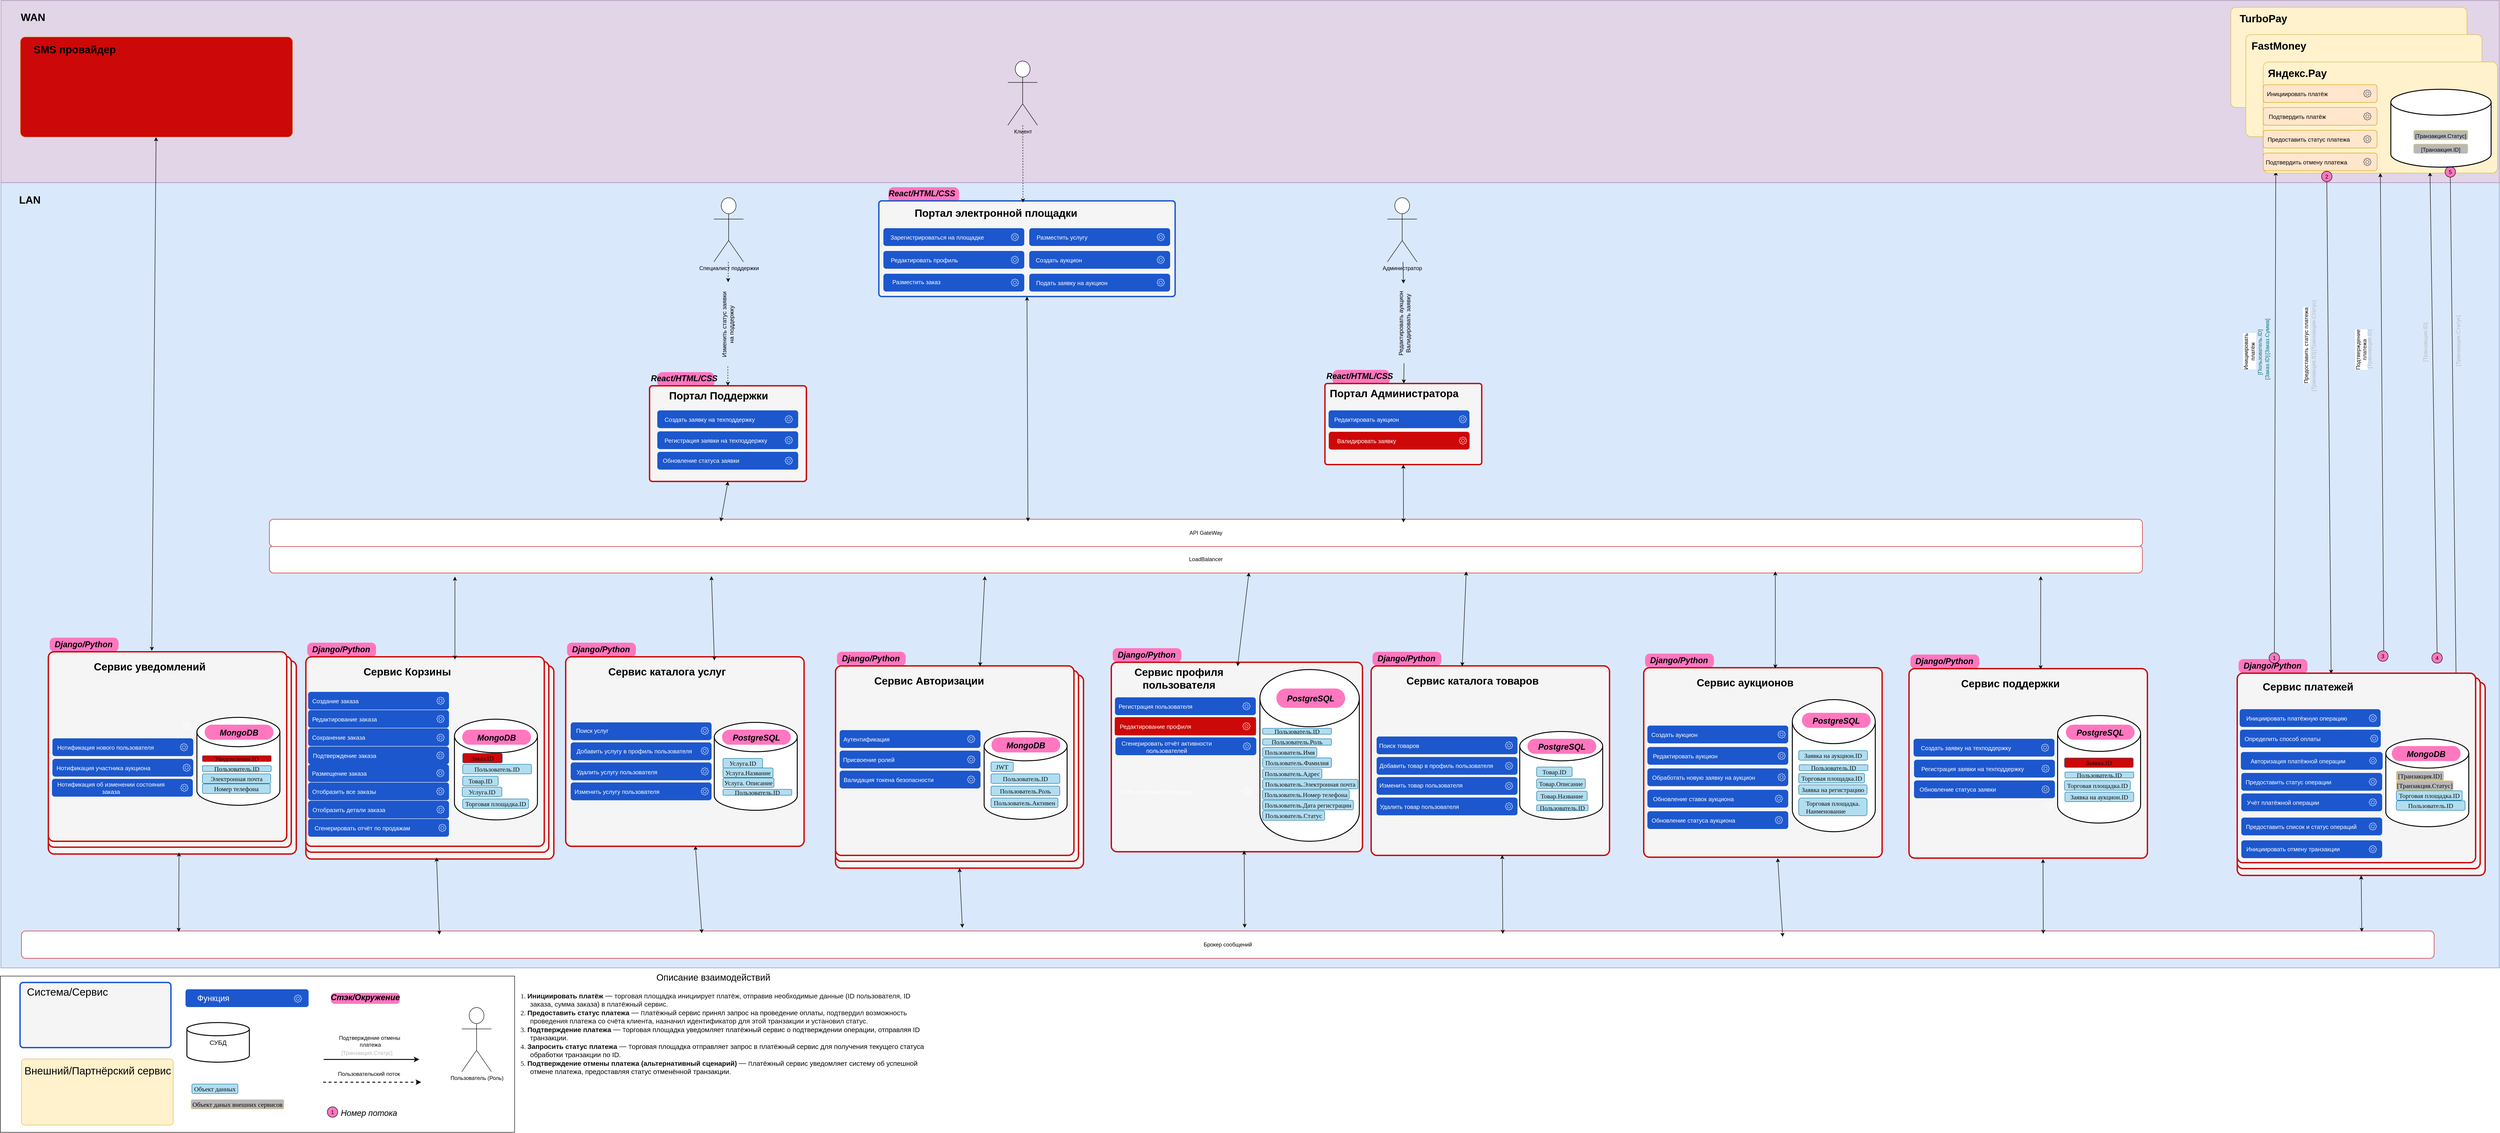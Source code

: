 <mxfile version="24.7.8">
  <diagram name="DF" id="BleSmaJVXqo2yb7Co1eL">
    <mxGraphModel dx="5189" dy="3691" grid="0" gridSize="10" guides="0" tooltips="0" connect="1" arrows="1" fold="1" page="0" pageScale="1" pageWidth="827" pageHeight="1169" math="0" shadow="0">
      <root>
        <mxCell id="0" />
        <mxCell id="1" parent="0" />
        <mxCell id="cKbgiC5qh_IXnBO1eU4K-99" value="" style="rounded=0;whiteSpace=wrap;html=1;fillColor=#dae8fc;strokeColor=#6c8ebf;" parent="1" vertex="1">
          <mxGeometry x="-256" y="-204" width="5481" height="1728" as="geometry" />
        </mxCell>
        <mxCell id="kQWFD41fJFxlXKQhT5sF-1" value="" style="group" parent="1" vertex="1" connectable="0">
          <mxGeometry x="1691" y="-203" width="155" height="49" as="geometry" />
        </mxCell>
        <mxCell id="cKbgiC5qh_IXnBO1eU4K-166" value="&lt;p style=&quot;margin: 0px 0px 0px 13px; text-indent: -13px; font-variant-numeric: normal; font-variant-east-asian: normal; font-variant-alternates: normal; font-kerning: auto; font-optical-sizing: auto; font-feature-settings: normal; font-variation-settings: normal; font-variant-position: normal; font-stretch: normal; font-size: 14px; line-height: normal; color: rgb(14, 14, 14); text-align: start;&quot; class=&quot;p1&quot;&gt;&lt;br&gt;&lt;/p&gt;" style="rounded=1;whiteSpace=wrap;html=1;fillColor=#FF77BF;strokeColor=none;arcSize=33;" parent="kQWFD41fJFxlXKQhT5sF-1" vertex="1">
          <mxGeometry y="13" width="155" height="34" as="geometry" />
        </mxCell>
        <mxCell id="cKbgiC5qh_IXnBO1eU4K-165" value="&lt;font style=&quot;font-size: 18px;&quot;&gt;&lt;i&gt;React/HTML/CSS&lt;/i&gt;&lt;/font&gt;" style="text;html=1;align=center;verticalAlign=middle;whiteSpace=wrap;rounded=1;shadow=0;fontSize=23;fontStyle=1" parent="kQWFD41fJFxlXKQhT5sF-1" vertex="1">
          <mxGeometry x="29" width="89" height="49" as="geometry" />
        </mxCell>
        <mxCell id="cKbgiC5qh_IXnBO1eU4K-98" value="" style="rounded=0;whiteSpace=wrap;html=1;fillColor=#e1d5e7;strokeColor=#9673a6;movable=1;resizable=1;rotatable=1;deletable=1;editable=1;locked=0;connectable=1;" parent="1" vertex="1">
          <mxGeometry x="-256" y="-600" width="5481" height="400" as="geometry" />
        </mxCell>
        <mxCell id="D1CTnjmkYU0Mq4A9S6dc-23" value="" style="rounded=1;whiteSpace=wrap;html=1;arcSize=0;" parent="1" vertex="1">
          <mxGeometry x="-257" y="1542" width="1128" height="343" as="geometry" />
        </mxCell>
        <mxCell id="cKbgiC5qh_IXnBO1eU4K-100" value="WAN" style="text;html=1;align=center;verticalAlign=middle;whiteSpace=wrap;rounded=1;shadow=0;fontSize=23;fontStyle=1" parent="1" vertex="1">
          <mxGeometry x="-228" y="-588" width="85" height="49" as="geometry" />
        </mxCell>
        <mxCell id="cKbgiC5qh_IXnBO1eU4K-101" value="LAN" style="text;html=1;align=center;verticalAlign=middle;whiteSpace=wrap;rounded=1;shadow=0;fontSize=23;fontStyle=1" parent="1" vertex="1">
          <mxGeometry x="-235" y="-187" width="85" height="49" as="geometry" />
        </mxCell>
        <mxCell id="cKbgiC5qh_IXnBO1eU4K-163" value="" style="rounded=1;whiteSpace=wrap;html=1;arcSize=3;fillColor=#f5f5f5;strokeColor=#1C57CD;strokeWidth=3;align=center;verticalAlign=middle;fontFamily=Helvetica;fontSize=12;fontColor=#333333;resizable=1;" parent="1" vertex="1">
          <mxGeometry x="1670" y="-160" width="650" height="210" as="geometry" />
        </mxCell>
        <mxCell id="cKbgiC5qh_IXnBO1eU4K-164" value="Портал электронной площадки" style="text;html=1;align=center;verticalAlign=middle;whiteSpace=wrap;rounded=1;shadow=0;fontSize=23;fontStyle=1" parent="1" vertex="1">
          <mxGeometry x="1737" y="-158" width="380" height="49" as="geometry" />
        </mxCell>
        <mxCell id="D1CTnjmkYU0Mq4A9S6dc-4" value="&lt;p style=&quot;margin: 0px 0px 0px 13px; text-indent: -13px; font-variant-numeric: normal; font-variant-east-asian: normal; font-variant-alternates: normal; font-kerning: auto; font-optical-sizing: auto; font-feature-settings: normal; font-variation-settings: normal; font-variant-position: normal; font-stretch: normal; font-size: 14px; line-height: normal; color: rgb(14, 14, 14); text-align: start;&quot; class=&quot;p1&quot;&gt;&lt;font face=&quot;Times New Roman&quot;&gt;Объект данных&lt;/font&gt;&lt;/p&gt;" style="rounded=1;whiteSpace=wrap;html=1;fillColor=#b1ddf0;strokeColor=#10739e;" parent="1" vertex="1">
          <mxGeometry x="163" y="1779" width="101" height="21" as="geometry" />
        </mxCell>
        <mxCell id="D1CTnjmkYU0Mq4A9S6dc-11" value="&lt;font style=&quot;font-size: 14px;&quot;&gt;СУБД&lt;/font&gt;" style="strokeWidth=2;html=1;shape=mxgraph.flowchart.database;whiteSpace=wrap;rounded=1;movable=1;resizable=1;rotatable=1;deletable=1;editable=1;locked=0;connectable=1;" parent="1" vertex="1">
          <mxGeometry x="152" y="1644" width="137" height="87" as="geometry" />
        </mxCell>
        <mxCell id="D1CTnjmkYU0Mq4A9S6dc-14" value="Пользователь (Роль)" style="shape=umlActor;verticalLabelPosition=bottom;verticalAlign=top;html=1;outlineConnect=0;rounded=1;" parent="1" vertex="1">
          <mxGeometry x="755" y="1611" width="65" height="141" as="geometry" />
        </mxCell>
        <mxCell id="D1CTnjmkYU0Mq4A9S6dc-16" value="&lt;p style=&quot;margin: 0px 0px 0px 13px; text-indent: -13px; font-variant-numeric: normal; font-variant-east-asian: normal; font-variant-alternates: normal; font-kerning: auto; font-optical-sizing: auto; font-feature-settings: normal; font-variation-settings: normal; font-variant-position: normal; font-stretch: normal; line-height: normal; text-align: start;&quot; class=&quot;p1&quot;&gt;&lt;span style=&quot;text-align: center; text-indent: 0px;&quot;&gt;&lt;font style=&quot;font-size: 14px;&quot; face=&quot;Times New Roman&quot;&gt;Объект даных внешних сервисов&lt;/font&gt;&lt;/span&gt;&lt;br&gt;&lt;/p&gt;" style="rounded=1;whiteSpace=wrap;html=1;fillColor=#B8B8B8;strokeColor=#FFD966;" parent="1" vertex="1">
          <mxGeometry x="161" y="1813" width="204" height="21" as="geometry" />
        </mxCell>
        <mxCell id="D1CTnjmkYU0Mq4A9S6dc-17" value="" style="endArrow=classic;html=1;rounded=1;curved=0;strokeWidth=2;" parent="1" edge="1">
          <mxGeometry width="50" height="50" relative="1" as="geometry">
            <mxPoint x="452" y="1725" as="sourcePoint" />
            <mxPoint x="662" y="1725" as="targetPoint" />
            <Array as="points">
              <mxPoint x="452" y="1725" />
            </Array>
          </mxGeometry>
        </mxCell>
        <mxCell id="D1CTnjmkYU0Mq4A9S6dc-18" value="&lt;font style=&quot;font-size: 12px;&quot;&gt;Подтверждение отмены&amp;nbsp;&lt;/font&gt;&lt;div&gt;&lt;font style=&quot;font-size: 12px;&quot;&gt;платежа&lt;/font&gt;&lt;/div&gt;" style="edgeLabel;html=1;align=center;verticalAlign=middle;resizable=0;points=[];rounded=1;" parent="D1CTnjmkYU0Mq4A9S6dc-17" vertex="1" connectable="0">
          <mxGeometry x="0.194" y="1" relative="1" as="geometry">
            <mxPoint x="-24" y="-39" as="offset" />
          </mxGeometry>
        </mxCell>
        <mxCell id="D1CTnjmkYU0Mq4A9S6dc-19" value="&lt;font style=&quot;font-size: 12px;&quot;&gt;[Транзакция.Статус]&lt;/font&gt;" style="text;html=1;align=center;verticalAlign=middle;whiteSpace=wrap;rounded=1;fontSize=13;labelBackgroundColor=none;fontColor=#B8B8B8;" parent="1" vertex="1">
          <mxGeometry x="467" y="1695" width="160" height="30" as="geometry" />
        </mxCell>
        <mxCell id="D1CTnjmkYU0Mq4A9S6dc-20" value="" style="endArrow=classic;html=1;rounded=1;dashed=1;strokeWidth=2;" parent="1" edge="1">
          <mxGeometry width="50" height="50" relative="1" as="geometry">
            <mxPoint x="451" y="1775" as="sourcePoint" />
            <mxPoint x="666" y="1775" as="targetPoint" />
            <Array as="points" />
          </mxGeometry>
        </mxCell>
        <mxCell id="D1CTnjmkYU0Mq4A9S6dc-21" value="&lt;span style=&quot;font-size: 12px;&quot;&gt;Пользовательский поток&lt;/span&gt;" style="edgeLabel;html=1;align=center;verticalAlign=middle;resizable=0;points=[];rounded=1;" parent="1" vertex="1" connectable="0">
          <mxGeometry x="552.995" y="1804" as="geometry">
            <mxPoint x="-2" y="-47" as="offset" />
          </mxGeometry>
        </mxCell>
        <mxCell id="Tz6aEU4ManMyac2rpAqn-4" value="Клиент" style="shape=umlActor;verticalLabelPosition=bottom;verticalAlign=top;html=1;outlineConnect=0;rounded=1;" parent="1" vertex="1">
          <mxGeometry x="1953" y="-467" width="65" height="141" as="geometry" />
        </mxCell>
        <mxCell id="Tz6aEU4ManMyac2rpAqn-10" value="" style="endArrow=classic;html=1;rounded=1;dashed=1;entryX=0.727;entryY=0.031;entryDx=0;entryDy=0;entryPerimeter=0;fontSize=12;" parent="1" source="Tz6aEU4ManMyac2rpAqn-4" edge="1">
          <mxGeometry width="50" height="50" relative="1" as="geometry">
            <mxPoint x="1985" y="-420" as="sourcePoint" />
            <mxPoint x="1986.26" y="-156.481" as="targetPoint" />
            <Array as="points" />
          </mxGeometry>
        </mxCell>
        <mxCell id="jEkXnfsxQ-_I6rloK0n_-4" value="1" style="ellipse;whiteSpace=wrap;html=1;aspect=fixed;rounded=1;fillColor=#FF77BF;" parent="1" vertex="1">
          <mxGeometry x="460" y="1829" width="23" height="23" as="geometry" />
        </mxCell>
        <mxCell id="jEkXnfsxQ-_I6rloK0n_-9" value="&lt;span style=&quot;font-size: 18px;&quot;&gt;&lt;i&gt;Номер потока&lt;/i&gt;&lt;/span&gt;" style="text;html=1;align=center;verticalAlign=middle;whiteSpace=wrap;rounded=1;shadow=0;fontSize=23;fontStyle=0" parent="1" vertex="1">
          <mxGeometry x="471" y="1816" width="161" height="49" as="geometry" />
        </mxCell>
        <mxCell id="d3r_7VUgfL_-Ddzbqp2A-3" value="&lt;h1 style=&quot;margin-top: 0px; font-size: 15px;&quot;&gt;&lt;p class=&quot;p1&quot; style=&quot;margin: 0px 0px 0px 21px; text-indent: -21px; font-variant-numeric: normal; font-variant-east-asian: normal; font-variant-alternates: normal; font-kerning: auto; font-optical-sizing: auto; font-feature-settings: normal; font-variation-settings: normal; font-variant-position: normal; font-stretch: normal; font-size: 15px; line-height: normal; color: rgb(14, 14, 14);&quot;&gt;&lt;span class=&quot;s1&quot; style=&quot;font-weight: 400; font-variant-numeric: normal; font-variant-east-asian: normal; font-variant-alternates: normal; font-kerning: auto; font-optical-sizing: auto; font-feature-settings: normal; font-variation-settings: normal; font-variant-position: normal; font-stretch: normal; line-height: normal; font-family: &amp;quot;Times New Roman&amp;quot;; font-size: 15px;&quot;&gt;1.&amp;nbsp;&lt;/span&gt;&lt;b style=&quot;font-size: 15px;&quot;&gt;Инициировать платёж&lt;/b&gt;&lt;b style=&quot;font-weight: 400; font-size: 15px;&quot;&gt;&amp;nbsp;&lt;/b&gt;&lt;span style=&quot;background-color: initial; color: rgb(51, 51, 51); font-family: &amp;quot;YS Text&amp;quot;, -apple-system, BlinkMacSystemFont, Arial, Helvetica, sans-serif; font-size: 16px; font-weight: 400;&quot;&gt;—&lt;/span&gt;&lt;span style=&quot;background-color: initial; color: rgb(0, 0, 0); font-weight: normal;&quot;&gt;&amp;nbsp;т&lt;/span&gt;&lt;span style=&quot;background-color: initial; font-weight: 400;&quot;&gt;орговая площадка инициирует платёж, отправив необходимые данные (ID пользователя, ID заказа, сумма заказа) в платёжный сервис.&lt;/span&gt;&lt;/p&gt;&lt;p class=&quot;p1&quot; style=&quot;margin: 0px 0px 0px 21px; text-indent: -21px; font-variant-numeric: normal; font-variant-east-asian: normal; font-variant-alternates: normal; font-kerning: auto; font-optical-sizing: auto; font-feature-settings: normal; font-variation-settings: normal; font-variant-position: normal; font-weight: 400; font-stretch: normal; font-size: 15px; line-height: normal; color: rgb(14, 14, 14);&quot;&gt;&lt;span class=&quot;s1&quot; style=&quot;font-variant-numeric: normal; font-variant-east-asian: normal; font-variant-alternates: normal; font-kerning: auto; font-optical-sizing: auto; font-feature-settings: normal; font-variation-settings: normal; font-variant-position: normal; font-stretch: normal; line-height: normal; font-family: &amp;quot;Times New Roman&amp;quot;; font-size: 15px;&quot;&gt;2.&amp;nbsp;&lt;/span&gt;&lt;b style=&quot;font-size: 15px;&quot;&gt;Предоставить статус платежа&amp;nbsp;&lt;/b&gt;&lt;span style=&quot;background-color: initial; color: rgb(51, 51, 51); font-family: &amp;quot;YS Text&amp;quot;, -apple-system, BlinkMacSystemFont, Arial, Helvetica, sans-serif; font-size: 16px;&quot;&gt;— п&lt;/span&gt;&lt;span style=&quot;background-color: initial; color: rgb(0, 0, 0);&quot;&gt;латё&lt;/span&gt;&lt;span style=&quot;background-color: initial; color: rgb(0, 0, 0);&quot;&gt;жный сервис принял запрос на проведение оплаты,&lt;/span&gt;&lt;span style=&quot;background-color: initial;&quot; class=&quot;Apple-converted-space&quot;&gt;&amp;nbsp;&lt;/span&gt;&lt;span style=&quot;background-color: initial;&quot;&gt;подтвердил возможность проведения платежа со счёта клиента, назначил идентификатор для этой транзакции и установил статус.&lt;/span&gt;&lt;/p&gt;&lt;p class=&quot;p1&quot; style=&quot;margin: 0px 0px 0px 21px; text-indent: -21px; font-variant-numeric: normal; font-variant-east-asian: normal; font-variant-alternates: normal; font-kerning: auto; font-optical-sizing: auto; font-feature-settings: normal; font-variation-settings: normal; font-variant-position: normal; font-weight: 400; font-stretch: normal; font-size: 15px; line-height: normal; color: rgb(14, 14, 14);&quot;&gt;&lt;span class=&quot;s1&quot; style=&quot;font-variant-numeric: normal; font-variant-east-asian: normal; font-variant-alternates: normal; font-kerning: auto; font-optical-sizing: auto; font-feature-settings: normal; font-variation-settings: normal; font-variant-position: normal; font-stretch: normal; line-height: normal; font-family: &amp;quot;Times New Roman&amp;quot;; font-size: 15px;&quot;&gt;3.&amp;nbsp;&lt;/span&gt;&lt;b style=&quot;font-size: 15px;&quot;&gt;Подтверждение платежа&amp;nbsp;&lt;/b&gt;&lt;span style=&quot;background-color: initial; color: rgb(51, 51, 51); font-family: &amp;quot;YS Text&amp;quot;, -apple-system, BlinkMacSystemFont, Arial, Helvetica, sans-serif; font-size: 16px;&quot;&gt;— т&lt;/span&gt;&lt;span style=&quot;background-color: initial; color: rgb(0, 0, 0);&quot;&gt;орговая площадка уведомляет платёжный сервис о подтверждении операции, отправляя ID транзакции.&lt;/span&gt;&lt;/p&gt;&lt;p class=&quot;p1&quot; style=&quot;margin: 0px 0px 0px 21px; text-indent: -21px; font-variant-numeric: normal; font-variant-east-asian: normal; font-variant-alternates: normal; font-kerning: auto; font-optical-sizing: auto; font-feature-settings: normal; font-variation-settings: normal; font-variant-position: normal; font-weight: 400; font-stretch: normal; font-size: 15px; line-height: normal; color: rgb(14, 14, 14);&quot;&gt;&lt;span class=&quot;s1&quot; style=&quot;font-variant-numeric: normal; font-variant-east-asian: normal; font-variant-alternates: normal; font-kerning: auto; font-optical-sizing: auto; font-feature-settings: normal; font-variation-settings: normal; font-variant-position: normal; font-stretch: normal; line-height: normal; font-family: &amp;quot;Times New Roman&amp;quot;; font-size: 15px;&quot;&gt;4.&amp;nbsp;&lt;/span&gt;&lt;b style=&quot;font-size: 15px;&quot;&gt;Запросить статус платежа&lt;/b&gt;&amp;nbsp;&lt;span style=&quot;background-color: initial; color: rgb(51, 51, 51); font-family: &amp;quot;YS Text&amp;quot;, -apple-system, BlinkMacSystemFont, Arial, Helvetica, sans-serif; font-size: 16px;&quot;&gt;— т&lt;/span&gt;&lt;span style=&quot;background-color: initial; color: rgb(0, 0, 0);&quot;&gt;орговая площадка отправляет запрос в платёжный сервис для получения текущего статуса обработки транзакции по ID.&lt;/span&gt;&lt;/p&gt;&lt;p class=&quot;p1&quot; style=&quot;margin: 0px 0px 0px 21px; text-indent: -21px; font-variant-numeric: normal; font-variant-east-asian: normal; font-variant-alternates: normal; font-kerning: auto; font-optical-sizing: auto; font-feature-settings: normal; font-variation-settings: normal; font-variant-position: normal; font-weight: 400; font-stretch: normal; font-size: 15px; line-height: normal; color: rgb(14, 14, 14);&quot;&gt;&lt;span class=&quot;s1&quot; style=&quot;font-variant-numeric: normal; font-variant-east-asian: normal; font-variant-alternates: normal; font-kerning: auto; font-optical-sizing: auto; font-feature-settings: normal; font-variation-settings: normal; font-variant-position: normal; font-stretch: normal; line-height: normal; font-family: &amp;quot;Times New Roman&amp;quot;; font-size: 15px;&quot;&gt;5.&amp;nbsp;&lt;/span&gt;&lt;b style=&quot;font-size: 15px;&quot;&gt;Подтверждение отмены платежа (альтернативный сценарий)&amp;nbsp;&lt;/b&gt;&lt;span style=&quot;background-color: initial; color: rgb(51, 51, 51); font-family: &amp;quot;YS Text&amp;quot;, -apple-system, BlinkMacSystemFont, Arial, Helvetica, sans-serif; font-size: 16px;&quot;&gt;— п&lt;/span&gt;&lt;span style=&quot;background-color: initial; color: rgb(0, 0, 0);&quot;&gt;латёжный сервис уведомляет систему об успешной отмене платежа, предоставляя статус отменённой транзакции.&lt;/span&gt;&lt;/p&gt;&lt;/h1&gt;" style="text;html=1;whiteSpace=wrap;overflow=hidden;rounded=0;fontSize=15;" parent="1" vertex="1">
          <mxGeometry x="882" y="1568" width="904" height="189" as="geometry" />
        </mxCell>
        <mxCell id="ro2GFgqDV0QlA6Vm-lQV-1" value="&lt;font style=&quot;font-size: 20px;&quot;&gt;Описание взаимодействий&lt;/font&gt;" style="text;html=1;align=center;verticalAlign=middle;whiteSpace=wrap;rounded=0;" parent="1" vertex="1">
          <mxGeometry x="1152" y="1529" width="310" height="30" as="geometry" />
        </mxCell>
        <mxCell id="BZBJQn5B5M7l6MrAMs_o-1" value="" style="group" parent="1" vertex="1" connectable="0">
          <mxGeometry x="1680" y="-100" width="309" height="39" as="geometry" />
        </mxCell>
        <mxCell id="BZBJQn5B5M7l6MrAMs_o-53" value="" style="group" parent="BZBJQn5B5M7l6MrAMs_o-1" vertex="1" connectable="0">
          <mxGeometry width="309" height="39" as="geometry" />
        </mxCell>
        <mxCell id="cKbgiC5qh_IXnBO1eU4K-175" value="" style="rounded=1;whiteSpace=wrap;html=1;fillColor=#1C57CD;strokeColor=none;" parent="BZBJQn5B5M7l6MrAMs_o-53" vertex="1">
          <mxGeometry width="309" height="39" as="geometry" />
        </mxCell>
        <mxCell id="cKbgiC5qh_IXnBO1eU4K-176" value="" style="sketch=0;outlineConnect=0;fontColor=#FFFFFF;gradientColor=none;fillColor=#FFFFFF;strokeColor=none;dashed=0;verticalLabelPosition=bottom;verticalAlign=top;align=center;html=1;fontSize=12;fontStyle=0;aspect=fixed;pointerEvents=1;shape=mxgraph.aws4.gear;rounded=1;" parent="BZBJQn5B5M7l6MrAMs_o-53" vertex="1">
          <mxGeometry x="280" y="11" width="17" height="17" as="geometry" />
        </mxCell>
        <mxCell id="cKbgiC5qh_IXnBO1eU4K-177" value="Зарегистрироваться на площадке" style="text;html=1;align=center;verticalAlign=middle;whiteSpace=wrap;rounded=1;fontSize=13;fontColor=#FFFFFF;" parent="BZBJQn5B5M7l6MrAMs_o-53" vertex="1">
          <mxGeometry x="9" y="4.5" width="218" height="30" as="geometry" />
        </mxCell>
        <mxCell id="BZBJQn5B5M7l6MrAMs_o-2" value="" style="group" parent="1" vertex="1" connectable="0">
          <mxGeometry x="1680" y="-50" width="309" height="39" as="geometry" />
        </mxCell>
        <mxCell id="BZBJQn5B5M7l6MrAMs_o-54" value="" style="group" parent="BZBJQn5B5M7l6MrAMs_o-2" vertex="1" connectable="0">
          <mxGeometry width="309" height="39" as="geometry" />
        </mxCell>
        <mxCell id="cKbgiC5qh_IXnBO1eU4K-178" value="" style="rounded=1;whiteSpace=wrap;html=1;fillColor=#1C57CD;strokeColor=none;" parent="BZBJQn5B5M7l6MrAMs_o-54" vertex="1">
          <mxGeometry width="309" height="39" as="geometry" />
        </mxCell>
        <mxCell id="cKbgiC5qh_IXnBO1eU4K-179" value="" style="sketch=0;outlineConnect=0;fontColor=#FFFFFF;gradientColor=none;fillColor=#FFFFFF;strokeColor=none;dashed=0;verticalLabelPosition=bottom;verticalAlign=top;align=center;html=1;fontSize=12;fontStyle=0;aspect=fixed;pointerEvents=1;shape=mxgraph.aws4.gear;rounded=1;" parent="BZBJQn5B5M7l6MrAMs_o-54" vertex="1">
          <mxGeometry x="280" y="11" width="17" height="17" as="geometry" />
        </mxCell>
        <mxCell id="cKbgiC5qh_IXnBO1eU4K-180" value="Редактировать профиль" style="text;html=1;align=center;verticalAlign=middle;whiteSpace=wrap;rounded=1;fontSize=13;fontColor=#FFFFFF;" parent="BZBJQn5B5M7l6MrAMs_o-54" vertex="1">
          <mxGeometry x="8" y="4.5" width="164" height="30" as="geometry" />
        </mxCell>
        <mxCell id="BZBJQn5B5M7l6MrAMs_o-3" value="" style="group" parent="1" vertex="1" connectable="0">
          <mxGeometry x="1680" width="309" height="39" as="geometry" />
        </mxCell>
        <mxCell id="BZBJQn5B5M7l6MrAMs_o-55" value="" style="group" parent="BZBJQn5B5M7l6MrAMs_o-3" vertex="1" connectable="0">
          <mxGeometry width="309" height="39" as="geometry" />
        </mxCell>
        <mxCell id="cKbgiC5qh_IXnBO1eU4K-181" value="" style="rounded=1;whiteSpace=wrap;html=1;fillColor=#1C57CD;strokeColor=none;" parent="BZBJQn5B5M7l6MrAMs_o-55" vertex="1">
          <mxGeometry width="309" height="39" as="geometry" />
        </mxCell>
        <mxCell id="cKbgiC5qh_IXnBO1eU4K-182" value="" style="sketch=0;outlineConnect=0;fontColor=#FFFFFF;gradientColor=none;fillColor=#FFFFFF;strokeColor=none;dashed=0;verticalLabelPosition=bottom;verticalAlign=top;align=center;html=1;fontSize=12;fontStyle=0;aspect=fixed;pointerEvents=1;shape=mxgraph.aws4.gear;rounded=1;" parent="BZBJQn5B5M7l6MrAMs_o-55" vertex="1">
          <mxGeometry x="280" y="11" width="17" height="17" as="geometry" />
        </mxCell>
        <mxCell id="cKbgiC5qh_IXnBO1eU4K-183" value="Разместить заказ" style="text;html=1;align=center;verticalAlign=middle;whiteSpace=wrap;rounded=1;fontSize=13;fontColor=#FFFFFF;" parent="BZBJQn5B5M7l6MrAMs_o-55" vertex="1">
          <mxGeometry x="14" y="3" width="117" height="30" as="geometry" />
        </mxCell>
        <mxCell id="BZBJQn5B5M7l6MrAMs_o-4" value="" style="group" parent="1" vertex="1" connectable="0">
          <mxGeometry x="2000" y="-100" width="309" height="39" as="geometry" />
        </mxCell>
        <mxCell id="BZBJQn5B5M7l6MrAMs_o-56" value="" style="group" parent="BZBJQn5B5M7l6MrAMs_o-4" vertex="1" connectable="0">
          <mxGeometry width="309" height="39" as="geometry" />
        </mxCell>
        <mxCell id="cKbgiC5qh_IXnBO1eU4K-184" value="" style="rounded=1;whiteSpace=wrap;html=1;fillColor=#1C57CD;strokeColor=none;" parent="BZBJQn5B5M7l6MrAMs_o-56" vertex="1">
          <mxGeometry width="309" height="39" as="geometry" />
        </mxCell>
        <mxCell id="cKbgiC5qh_IXnBO1eU4K-185" value="" style="sketch=0;outlineConnect=0;fontColor=#FFFFFF;gradientColor=none;fillColor=#FFFFFF;strokeColor=none;dashed=0;verticalLabelPosition=bottom;verticalAlign=top;align=center;html=1;fontSize=12;fontStyle=0;aspect=fixed;pointerEvents=1;shape=mxgraph.aws4.gear;rounded=1;" parent="BZBJQn5B5M7l6MrAMs_o-56" vertex="1">
          <mxGeometry x="280" y="11" width="17" height="17" as="geometry" />
        </mxCell>
        <mxCell id="cKbgiC5qh_IXnBO1eU4K-186" value="Разместить услугу" style="text;html=1;align=center;verticalAlign=middle;whiteSpace=wrap;rounded=1;fontSize=13;fontColor=#FFFFFF;" parent="BZBJQn5B5M7l6MrAMs_o-56" vertex="1">
          <mxGeometry x="6" y="4.5" width="132" height="30" as="geometry" />
        </mxCell>
        <mxCell id="BZBJQn5B5M7l6MrAMs_o-5" value="" style="group" parent="1" vertex="1" connectable="0">
          <mxGeometry x="2000" y="-50" width="309" height="39" as="geometry" />
        </mxCell>
        <mxCell id="BZBJQn5B5M7l6MrAMs_o-57" value="" style="group" parent="BZBJQn5B5M7l6MrAMs_o-5" vertex="1" connectable="0">
          <mxGeometry width="309" height="39" as="geometry" />
        </mxCell>
        <mxCell id="cKbgiC5qh_IXnBO1eU4K-187" value="" style="rounded=1;whiteSpace=wrap;html=1;fillColor=#1C57CD;strokeColor=none;" parent="BZBJQn5B5M7l6MrAMs_o-57" vertex="1">
          <mxGeometry width="309" height="39" as="geometry" />
        </mxCell>
        <mxCell id="cKbgiC5qh_IXnBO1eU4K-188" value="" style="sketch=0;outlineConnect=0;fontColor=#FFFFFF;gradientColor=none;fillColor=#FFFFFF;strokeColor=none;dashed=0;verticalLabelPosition=bottom;verticalAlign=top;align=center;html=1;fontSize=12;fontStyle=0;aspect=fixed;pointerEvents=1;shape=mxgraph.aws4.gear;rounded=1;" parent="BZBJQn5B5M7l6MrAMs_o-57" vertex="1">
          <mxGeometry x="280" y="11" width="17" height="17" as="geometry" />
        </mxCell>
        <mxCell id="cKbgiC5qh_IXnBO1eU4K-189" value="Создать аукцион" style="text;html=1;align=center;verticalAlign=middle;whiteSpace=wrap;rounded=1;fontSize=13;fontColor=#FFFFFF;" parent="BZBJQn5B5M7l6MrAMs_o-57" vertex="1">
          <mxGeometry x="10" y="4.5" width="110" height="30" as="geometry" />
        </mxCell>
        <mxCell id="BZBJQn5B5M7l6MrAMs_o-6" value="" style="group" parent="1" vertex="1" connectable="0">
          <mxGeometry x="2000" width="309" height="39" as="geometry" />
        </mxCell>
        <mxCell id="BZBJQn5B5M7l6MrAMs_o-58" value="" style="group" parent="BZBJQn5B5M7l6MrAMs_o-6" vertex="1" connectable="0">
          <mxGeometry width="309" height="39" as="geometry" />
        </mxCell>
        <mxCell id="cKbgiC5qh_IXnBO1eU4K-190" value="" style="rounded=1;whiteSpace=wrap;html=1;fillColor=#1C57CD;strokeColor=none;" parent="BZBJQn5B5M7l6MrAMs_o-58" vertex="1">
          <mxGeometry width="309" height="39" as="geometry" />
        </mxCell>
        <mxCell id="cKbgiC5qh_IXnBO1eU4K-191" value="" style="sketch=0;outlineConnect=0;fontColor=#FFFFFF;gradientColor=none;fillColor=#FFFFFF;strokeColor=none;dashed=0;verticalLabelPosition=bottom;verticalAlign=top;align=center;html=1;fontSize=12;fontStyle=0;aspect=fixed;pointerEvents=1;shape=mxgraph.aws4.gear;rounded=1;" parent="BZBJQn5B5M7l6MrAMs_o-58" vertex="1">
          <mxGeometry x="280" y="11" width="17" height="17" as="geometry" />
        </mxCell>
        <mxCell id="cKbgiC5qh_IXnBO1eU4K-192" value="Подать заявку на аукцион" style="text;html=1;align=center;verticalAlign=middle;whiteSpace=wrap;rounded=1;fontSize=13;fontColor=#FFFFFF;" parent="BZBJQn5B5M7l6MrAMs_o-58" vertex="1">
          <mxGeometry x="10" y="4.5" width="167" height="30" as="geometry" />
        </mxCell>
        <mxCell id="ISwjRsLXD4yoOcMXPSiY-11" value="" style="group" parent="1" vertex="1" connectable="0">
          <mxGeometry x="149" y="1571" width="270" height="39" as="geometry" />
        </mxCell>
        <mxCell id="D1CTnjmkYU0Mq4A9S6dc-1" value="" style="rounded=1;whiteSpace=wrap;html=1;strokeColor=none;fillColor=#1C57CD;" parent="ISwjRsLXD4yoOcMXPSiY-11" vertex="1">
          <mxGeometry width="270" height="39" as="geometry" />
        </mxCell>
        <mxCell id="D1CTnjmkYU0Mq4A9S6dc-2" value="" style="sketch=0;outlineConnect=0;fontColor=#FFFFFF;gradientColor=none;fillColor=#FFFFFF;strokeColor=none;dashed=0;verticalLabelPosition=bottom;verticalAlign=top;align=center;html=1;fontSize=12;fontStyle=0;aspect=fixed;pointerEvents=1;shape=mxgraph.aws4.gear;rounded=1;" parent="ISwjRsLXD4yoOcMXPSiY-11" vertex="1">
          <mxGeometry x="238" y="12" width="17" height="17" as="geometry" />
        </mxCell>
        <mxCell id="D1CTnjmkYU0Mq4A9S6dc-3" value="&lt;font style=&quot;font-size: 18px;&quot;&gt;Функция&lt;/font&gt;" style="text;html=1;align=center;verticalAlign=middle;whiteSpace=wrap;rounded=1;fontSize=13;fontColor=#FFFFFF;" parent="ISwjRsLXD4yoOcMXPSiY-11" vertex="1">
          <mxGeometry x="22" y="5" width="78" height="30" as="geometry" />
        </mxCell>
        <mxCell id="ISwjRsLXD4yoOcMXPSiY-12" value="" style="group" parent="1" vertex="1" connectable="0">
          <mxGeometry x="465" y="1578" width="157" height="25" as="geometry" />
        </mxCell>
        <mxCell id="D1CTnjmkYU0Mq4A9S6dc-12" value="&lt;p style=&quot;margin: 0px 0px 0px 13px; text-indent: -13px; font-variant-numeric: normal; font-variant-east-asian: normal; font-variant-alternates: normal; font-kerning: auto; font-optical-sizing: auto; font-feature-settings: normal; font-variation-settings: normal; font-variant-position: normal; font-stretch: normal; font-size: 14px; line-height: normal; color: rgb(14, 14, 14); text-align: start;&quot; class=&quot;p1&quot;&gt;&lt;br&gt;&lt;/p&gt;" style="rounded=1;whiteSpace=wrap;html=1;fillColor=#FF77BF;strokeColor=none;arcSize=33;" parent="ISwjRsLXD4yoOcMXPSiY-12" vertex="1">
          <mxGeometry x="3" y="1" width="151" height="24" as="geometry" />
        </mxCell>
        <mxCell id="D1CTnjmkYU0Mq4A9S6dc-13" value="&lt;span style=&quot;font-size: 18px;&quot;&gt;&lt;i&gt;Стэк/Окружение&lt;/i&gt;&lt;/span&gt;" style="text;html=1;align=center;verticalAlign=middle;whiteSpace=wrap;rounded=1;shadow=0;fontSize=23;fontStyle=1" parent="ISwjRsLXD4yoOcMXPSiY-12" vertex="1">
          <mxGeometry width="157" height="17" as="geometry" />
        </mxCell>
        <mxCell id="ISwjRsLXD4yoOcMXPSiY-13" value="" style="group" parent="1" vertex="1" connectable="0">
          <mxGeometry x="-211" y="1724" width="333" height="145" as="geometry" />
        </mxCell>
        <mxCell id="D1CTnjmkYU0Mq4A9S6dc-9" value="" style="rounded=1;whiteSpace=wrap;html=1;arcSize=5;fillColor=#fff2cc;strokeColor=#d6b656;" parent="ISwjRsLXD4yoOcMXPSiY-13" vertex="1">
          <mxGeometry width="333" height="145" as="geometry" />
        </mxCell>
        <mxCell id="D1CTnjmkYU0Mq4A9S6dc-10" value="&lt;span style=&quot;font-weight: normal;&quot;&gt;Внешний/Партнёрский сервис&lt;/span&gt;" style="text;html=1;align=center;verticalAlign=middle;whiteSpace=wrap;rounded=1;shadow=0;fontSize=23;fontStyle=1" parent="ISwjRsLXD4yoOcMXPSiY-13" vertex="1">
          <mxGeometry x="2" y="1" width="331" height="49" as="geometry" />
        </mxCell>
        <mxCell id="ISwjRsLXD4yoOcMXPSiY-14" value="" style="group" parent="1" vertex="1" connectable="0">
          <mxGeometry x="-214" y="1556" width="331" height="143" as="geometry" />
        </mxCell>
        <mxCell id="D1CTnjmkYU0Mq4A9S6dc-5" value="" style="rounded=1;whiteSpace=wrap;html=1;arcSize=5;fillColor=#f5f5f5;strokeColor=#1C57CD;strokeWidth=3;" parent="ISwjRsLXD4yoOcMXPSiY-14" vertex="1">
          <mxGeometry width="331" height="143" as="geometry" />
        </mxCell>
        <mxCell id="D1CTnjmkYU0Mq4A9S6dc-6" value="&lt;font style=&quot;font-size: 23px;&quot;&gt;Система/Сервис&lt;/font&gt;" style="text;html=1;align=center;verticalAlign=middle;whiteSpace=wrap;rounded=1;fontSize=13;" parent="ISwjRsLXD4yoOcMXPSiY-14" vertex="1">
          <mxGeometry x="1" y="6" width="206" height="30" as="geometry" />
        </mxCell>
        <mxCell id="5WX8eR1XqwgKoiHUAmoT-5" value="" style="endArrow=classic;html=1;rounded=0;entryX=0.179;entryY=1.199;entryDx=0;entryDy=0;entryPerimeter=0;exitX=0.5;exitY=0;exitDx=0;exitDy=0;" parent="1" source="aNh6FEuhw9lsT8rE3H5J-66" target="cKbgiC5qh_IXnBO1eU4K-137" edge="1">
          <mxGeometry width="50" height="50" relative="1" as="geometry">
            <mxPoint x="4657" y="698" as="sourcePoint" />
            <mxPoint x="4683" y="-219" as="targetPoint" />
          </mxGeometry>
        </mxCell>
        <mxCell id="5WX8eR1XqwgKoiHUAmoT-6" value="" style="group" parent="1" connectable="0" vertex="1">
          <mxGeometry x="4675.998" y="58" width="54.002" height="228" as="geometry" />
        </mxCell>
        <mxCell id="5WX8eR1XqwgKoiHUAmoT-7" value="&lt;span style=&quot;text-wrap: wrap;&quot;&gt;&lt;font style=&quot;font-size: 12px;&quot;&gt;Инициировать платёж&lt;/font&gt;&lt;/span&gt;" style="edgeLabel;html=1;align=center;verticalAlign=middle;resizable=1;points=[];rounded=1;movable=1;rotatable=1;deletable=1;editable=1;locked=0;connectable=1;rotation=270;" parent="5WX8eR1XqwgKoiHUAmoT-6" connectable="0" vertex="1">
          <mxGeometry y="113.002" as="geometry" />
        </mxCell>
        <mxCell id="5WX8eR1XqwgKoiHUAmoT-8" value="&lt;font style=&quot;font-size: 12px;&quot;&gt;[Пользователь.ID]&lt;/font&gt;" style="text;html=1;align=center;verticalAlign=middle;whiteSpace=wrap;rounded=1;fontSize=13;labelBackgroundColor=none;fontColor=#007575;movable=1;resizable=1;rotatable=1;deletable=1;editable=1;locked=0;connectable=1;rotation=270;" parent="5WX8eR1XqwgKoiHUAmoT-6" vertex="1">
          <mxGeometry x="-56.998" y="99" width="160" height="30" as="geometry" />
        </mxCell>
        <mxCell id="5WX8eR1XqwgKoiHUAmoT-9" value="&lt;font style=&quot;font-size: 12px;&quot;&gt;[Заказ.ID]&lt;/font&gt;" style="text;html=1;align=center;verticalAlign=middle;whiteSpace=wrap;rounded=1;fontSize=13;labelBackgroundColor=none;fontColor=#007575;movable=1;resizable=1;rotatable=1;deletable=1;editable=1;locked=0;connectable=1;rotation=270;" parent="5WX8eR1XqwgKoiHUAmoT-6" vertex="1">
          <mxGeometry x="-40.998" y="133" width="160" height="30" as="geometry" />
        </mxCell>
        <mxCell id="5WX8eR1XqwgKoiHUAmoT-10" value="&lt;font style=&quot;font-size: 12px;&quot;&gt;[Заказ.Сумма]&lt;/font&gt;" style="text;html=1;align=center;verticalAlign=middle;whiteSpace=wrap;rounded=1;fontSize=13;labelBackgroundColor=none;fontColor=#007575;movable=1;resizable=1;rotatable=1;deletable=1;editable=1;locked=0;connectable=1;rotation=270;" parent="5WX8eR1XqwgKoiHUAmoT-6" vertex="1">
          <mxGeometry x="-40.998" y="65" width="160" height="30" as="geometry" />
        </mxCell>
        <mxCell id="5WX8eR1XqwgKoiHUAmoT-11" value="" style="group" parent="1" connectable="0" vertex="1">
          <mxGeometry x="4755" y="34" width="92" height="231" as="geometry" />
        </mxCell>
        <mxCell id="5WX8eR1XqwgKoiHUAmoT-12" value="&lt;font style=&quot;font-size: 12px;&quot;&gt;Предоставить статус платежа&lt;/font&gt;" style="edgeLabel;html=1;align=center;verticalAlign=middle;resizable=1;points=[];rounded=1;movable=1;rotatable=1;deletable=1;editable=1;locked=0;connectable=1;rotation=270;" parent="5WX8eR1XqwgKoiHUAmoT-11" connectable="0" vertex="1">
          <mxGeometry x="46" y="78" height="92" as="geometry" />
        </mxCell>
        <mxCell id="5WX8eR1XqwgKoiHUAmoT-13" value="&lt;font style=&quot;font-size: 12px;&quot;&gt;[Транзакция.ID]&lt;/font&gt;" style="text;html=1;align=center;verticalAlign=middle;whiteSpace=wrap;rounded=1;fontSize=13;labelBackgroundColor=none;fontColor=#B8B8B8;movable=1;resizable=1;rotatable=1;deletable=1;editable=1;locked=0;connectable=1;rotation=270;" parent="5WX8eR1XqwgKoiHUAmoT-11" vertex="1">
          <mxGeometry x="12" y="166" width="100" height="30" as="geometry" />
        </mxCell>
        <mxCell id="5WX8eR1XqwgKoiHUAmoT-14" value="&lt;font style=&quot;font-size: 12px;&quot;&gt;[Транзакция.Статус]&lt;/font&gt;" style="text;html=1;align=center;verticalAlign=middle;whiteSpace=wrap;rounded=1;fontSize=13;labelBackgroundColor=none;fontColor=#B8B8B8;movable=1;resizable=1;rotatable=1;deletable=1;editable=1;locked=0;connectable=1;rotation=270;" parent="5WX8eR1XqwgKoiHUAmoT-11" vertex="1">
          <mxGeometry x="-18" y="65" width="160" height="30" as="geometry" />
        </mxCell>
        <mxCell id="5WX8eR1XqwgKoiHUAmoT-15" value="" style="endArrow=classic;html=1;rounded=0;exitX=0.5;exitY=1;exitDx=0;exitDy=0;entryX=0.394;entryY=0.003;entryDx=0;entryDy=0;entryPerimeter=0;" parent="1" source="cKbgiC5qh_IXnBO1eU4K-138" target="aNh6FEuhw9lsT8rE3H5J-120" edge="1">
          <mxGeometry width="50" height="50" relative="1" as="geometry">
            <mxPoint x="4760.5" y="-63.0" as="sourcePoint" />
            <mxPoint x="4751.901" y="781.27" as="targetPoint" />
          </mxGeometry>
        </mxCell>
        <mxCell id="5WX8eR1XqwgKoiHUAmoT-16" value="" style="endArrow=classic;html=1;rounded=0;entryX=0.5;entryY=1;entryDx=0;entryDy=0;exitX=0.584;exitY=0.003;exitDx=0;exitDy=0;exitPerimeter=0;" parent="1" source="cKbgiC5qh_IXnBO1eU4K-139" target="Tz6aEU4ManMyac2rpAqn-104" edge="1">
          <mxGeometry width="50" height="50" relative="1" as="geometry">
            <mxPoint x="4871.096" y="783.519" as="sourcePoint" />
            <mxPoint x="4873.374" y="-82.0" as="targetPoint" />
          </mxGeometry>
        </mxCell>
        <mxCell id="5WX8eR1XqwgKoiHUAmoT-17" value="" style="group" parent="1" connectable="0" vertex="1">
          <mxGeometry x="4920.996" y="115" width="33.714" height="100" as="geometry" />
        </mxCell>
        <mxCell id="5WX8eR1XqwgKoiHUAmoT-18" value="&lt;p style=&quot;margin: 0px 0px 0px 21px; text-indent: -21px; font-variant-numeric: normal; font-variant-east-asian: normal; font-variant-alternates: normal; font-kerning: auto; font-optical-sizing: auto; font-feature-settings: normal; font-variation-settings: normal; font-variant-position: normal; font-stretch: normal; line-height: normal; color: rgb(14, 14, 14); text-align: start; text-wrap: wrap;&quot; class=&quot;p1&quot;&gt;&lt;font style=&quot;font-size: 12px;&quot; face=&quot;Helvetica&quot;&gt;Подтверждение платежа&lt;/font&gt;&lt;/p&gt;" style="edgeLabel;html=1;align=center;verticalAlign=middle;resizable=1;points=[];rounded=1;movable=1;rotatable=1;deletable=1;editable=1;locked=0;connectable=1;rotation=270;" parent="5WX8eR1XqwgKoiHUAmoT-17" connectable="0" vertex="1">
          <mxGeometry y="52" as="geometry" />
        </mxCell>
        <mxCell id="5WX8eR1XqwgKoiHUAmoT-19" value="&lt;font style=&quot;font-size: 12px;&quot;&gt;[Транзакция.ID]&lt;/font&gt;" style="text;html=1;align=center;verticalAlign=middle;whiteSpace=wrap;rounded=1;fontSize=13;labelBackgroundColor=none;fontColor=#B8B8B8;movable=1;resizable=1;rotatable=1;deletable=1;editable=1;locked=0;connectable=1;rotation=270;" parent="5WX8eR1XqwgKoiHUAmoT-17" vertex="1">
          <mxGeometry x="-31.286" y="35" width="100" height="30" as="geometry" />
        </mxCell>
        <mxCell id="5WX8eR1XqwgKoiHUAmoT-20" value="" style="endArrow=classic;html=1;rounded=0;entryX=0.712;entryY=0.992;entryDx=0;entryDy=0;entryPerimeter=0;exitX=0.5;exitY=0;exitDx=0;exitDy=0;" parent="1" source="cKbgiC5qh_IXnBO1eU4K-140" target="Tz6aEU4ManMyac2rpAqn-104" edge="1">
          <mxGeometry width="50" height="50" relative="1" as="geometry">
            <mxPoint x="4992.598" y="786.806" as="sourcePoint" />
            <mxPoint x="4994.678" y="-80.292" as="targetPoint" />
          </mxGeometry>
        </mxCell>
        <mxCell id="5WX8eR1XqwgKoiHUAmoT-21" value="&lt;font style=&quot;font-size: 12px;&quot;&gt;[Транзакция.ID]&lt;/font&gt;" style="text;html=1;align=center;verticalAlign=middle;whiteSpace=wrap;rounded=1;fontSize=13;labelBackgroundColor=none;fontColor=#B8B8B8;movable=1;resizable=1;rotatable=1;deletable=1;editable=1;locked=0;connectable=1;rotation=270;" parent="1" vertex="1">
          <mxGeometry x="5012" y="135" width="100" height="30" as="geometry" />
        </mxCell>
        <mxCell id="5WX8eR1XqwgKoiHUAmoT-22" value="" style="endArrow=classic;html=1;rounded=0;entryX=0.918;entryY=0.022;entryDx=0;entryDy=0;entryPerimeter=0;exitX=0.5;exitY=1;exitDx=0;exitDy=0;" parent="1" source="cKbgiC5qh_IXnBO1eU4K-143" target="aNh6FEuhw9lsT8rE3H5J-120" edge="1">
          <mxGeometry width="50" height="50" relative="1" as="geometry">
            <mxPoint x="5108.631" y="-76.001" as="sourcePoint" />
            <mxPoint x="5135.632" y="783" as="targetPoint" />
          </mxGeometry>
        </mxCell>
        <mxCell id="5WX8eR1XqwgKoiHUAmoT-23" value="&lt;font style=&quot;font-size: 12px;&quot;&gt;[Транзакция.Статус]&lt;/font&gt;" style="text;html=1;align=center;verticalAlign=middle;whiteSpace=wrap;rounded=1;fontSize=13;labelBackgroundColor=none;fontColor=#B8B8B8;movable=1;resizable=1;rotatable=1;deletable=1;editable=1;locked=0;connectable=1;rotation=270;" parent="1" vertex="1">
          <mxGeometry x="5054" y="132" width="160" height="30" as="geometry" />
        </mxCell>
        <mxCell id="5WX8eR1XqwgKoiHUAmoT-54" value="Брокер сообщений" style="rounded=1;whiteSpace=wrap;html=1;strokeColor=#CD0808;" parent="1" vertex="1">
          <mxGeometry x="-211" y="1443" width="5293" height="60" as="geometry" />
        </mxCell>
        <mxCell id="5WX8eR1XqwgKoiHUAmoT-173" value="" style="group" parent="1" vertex="1" connectable="0">
          <mxGeometry x="4625" y="841" width="569" height="480" as="geometry" />
        </mxCell>
        <mxCell id="5WX8eR1XqwgKoiHUAmoT-51" value="" style="rounded=1;whiteSpace=wrap;html=1;arcSize=3;movable=1;resizable=1;rotatable=1;deletable=1;editable=1;locked=0;connectable=1;fillColor=#f5f5f5;strokeColor=#CD0808;strokeWidth=3;fontColor=#333333;" parent="5WX8eR1XqwgKoiHUAmoT-173" vertex="1">
          <mxGeometry x="25" y="56" width="544" height="424" as="geometry" />
        </mxCell>
        <mxCell id="5WX8eR1XqwgKoiHUAmoT-50" value="" style="rounded=1;whiteSpace=wrap;html=1;arcSize=3;movable=1;resizable=1;rotatable=1;deletable=1;editable=1;locked=0;connectable=1;fillColor=#f5f5f5;strokeColor=#CD0808;strokeWidth=3;fontColor=#333333;" parent="5WX8eR1XqwgKoiHUAmoT-173" vertex="1">
          <mxGeometry x="25" y="46" width="533" height="419" as="geometry" />
        </mxCell>
        <mxCell id="kQWFD41fJFxlXKQhT5sF-2" value="" style="group" parent="5WX8eR1XqwgKoiHUAmoT-173" vertex="1" connectable="0">
          <mxGeometry x="28" width="151" height="36" as="geometry" />
        </mxCell>
        <mxCell id="cKbgiC5qh_IXnBO1eU4K-91" value="&lt;p style=&quot;margin: 0px 0px 0px 13px; text-indent: -13px; font-variant-numeric: normal; font-variant-east-asian: normal; font-variant-alternates: normal; font-kerning: auto; font-optical-sizing: auto; font-feature-settings: normal; font-variation-settings: normal; font-variant-position: normal; font-stretch: normal; font-size: 14px; line-height: normal; color: rgb(14, 14, 14); text-align: start;&quot; class=&quot;p1&quot;&gt;&lt;br&gt;&lt;/p&gt;" style="rounded=1;whiteSpace=wrap;html=1;fillColor=#FF77BF;strokeColor=none;arcSize=33;" parent="kQWFD41fJFxlXKQhT5sF-2" vertex="1">
          <mxGeometry y="5" width="151" height="31" as="geometry" />
        </mxCell>
        <mxCell id="cKbgiC5qh_IXnBO1eU4K-92" value="&lt;font style=&quot;font-size: 18px;&quot;&gt;&lt;i&gt;Django/Python&lt;/i&gt;&lt;/font&gt;" style="text;html=1;align=center;verticalAlign=middle;whiteSpace=wrap;rounded=1;shadow=0;fontSize=23;fontStyle=1" parent="kQWFD41fJFxlXKQhT5sF-2" vertex="1">
          <mxGeometry x="30" width="89" height="36" as="geometry" />
        </mxCell>
        <mxCell id="aNh6FEuhw9lsT8rE3H5J-66" value="1" style="ellipse;whiteSpace=wrap;html=1;aspect=fixed;rounded=1;fillColor=#FF77BF;" parent="kQWFD41fJFxlXKQhT5sF-2" vertex="1">
          <mxGeometry x="67" y="-9" width="23" height="23" as="geometry" />
        </mxCell>
        <mxCell id="aNh6FEuhw9lsT8rE3H5J-120" value="" style="rounded=1;whiteSpace=wrap;html=1;arcSize=3;movable=1;resizable=1;rotatable=1;deletable=1;editable=1;locked=0;connectable=1;fillColor=#f5f5f5;strokeColor=#CD0808;strokeWidth=3;fontColor=#333333;" parent="5WX8eR1XqwgKoiHUAmoT-173" vertex="1">
          <mxGeometry x="25" y="36" width="523" height="416" as="geometry" />
        </mxCell>
        <mxCell id="aNh6FEuhw9lsT8rE3H5J-121" value="Сервис платежей" style="text;html=1;align=center;verticalAlign=middle;whiteSpace=wrap;rounded=1;shadow=0;fontSize=23;fontStyle=1" parent="5WX8eR1XqwgKoiHUAmoT-173" vertex="1">
          <mxGeometry x="54" y="41" width="253" height="49" as="geometry" />
        </mxCell>
        <mxCell id="BZBJQn5B5M7l6MrAMs_o-22" value="" style="group" parent="5WX8eR1XqwgKoiHUAmoT-173" vertex="1" connectable="0">
          <mxGeometry x="31" y="160" width="309" height="39" as="geometry" />
        </mxCell>
        <mxCell id="Tz6aEU4ManMyac2rpAqn-106" value="" style="rounded=1;whiteSpace=wrap;html=1;fillColor=#1C57CD;strokeColor=none;" parent="BZBJQn5B5M7l6MrAMs_o-22" vertex="1">
          <mxGeometry width="309" height="39" as="geometry" />
        </mxCell>
        <mxCell id="Tz6aEU4ManMyac2rpAqn-107" value="" style="sketch=0;outlineConnect=0;fontColor=#232F3E;gradientColor=none;fillColor=#FFFFFF;strokeColor=none;dashed=0;verticalLabelPosition=bottom;verticalAlign=top;align=center;html=1;fontSize=12;fontStyle=0;aspect=fixed;pointerEvents=1;shape=mxgraph.aws4.gear;rounded=1;" parent="BZBJQn5B5M7l6MrAMs_o-22" vertex="1">
          <mxGeometry x="286" y="11" width="17" height="17" as="geometry" />
        </mxCell>
        <mxCell id="Tz6aEU4ManMyac2rpAqn-108" value="Определить способ оплаты" style="text;html=1;align=center;verticalAlign=middle;whiteSpace=wrap;rounded=1;fontSize=13;fontColor=#FFFFFF;strokeColor=none;" parent="BZBJQn5B5M7l6MrAMs_o-22" vertex="1">
          <mxGeometry x="7" y="4.5" width="173" height="30" as="geometry" />
        </mxCell>
        <mxCell id="BZBJQn5B5M7l6MrAMs_o-46" value="" style="group" parent="5WX8eR1XqwgKoiHUAmoT-173" vertex="1" connectable="0">
          <mxGeometry x="34" y="255" width="309" height="39" as="geometry" />
        </mxCell>
        <mxCell id="Tz6aEU4ManMyac2rpAqn-130" value="" style="rounded=1;whiteSpace=wrap;html=1;fillColor=#1C57CD;strokeColor=none;" parent="BZBJQn5B5M7l6MrAMs_o-46" vertex="1">
          <mxGeometry width="309" height="39" as="geometry" />
        </mxCell>
        <mxCell id="Tz6aEU4ManMyac2rpAqn-131" value="" style="sketch=0;outlineConnect=0;fontColor=#232F3E;gradientColor=none;fillColor=#FFFFFF;strokeColor=none;dashed=0;verticalLabelPosition=bottom;verticalAlign=top;align=center;html=1;fontSize=12;fontStyle=0;aspect=fixed;pointerEvents=1;shape=mxgraph.aws4.gear;rounded=1;" parent="BZBJQn5B5M7l6MrAMs_o-46" vertex="1">
          <mxGeometry x="280" y="11" width="17" height="17" as="geometry" />
        </mxCell>
        <mxCell id="Tz6aEU4ManMyac2rpAqn-132" value="Предоставить статус операции" style="text;html=1;align=center;verticalAlign=middle;whiteSpace=wrap;rounded=1;fontSize=13;fontColor=#FFFFFF;strokeColor=none;" parent="BZBJQn5B5M7l6MrAMs_o-46" vertex="1">
          <mxGeometry y="4.5" width="207" height="30" as="geometry" />
        </mxCell>
        <mxCell id="BZBJQn5B5M7l6MrAMs_o-48" value="" style="group" parent="5WX8eR1XqwgKoiHUAmoT-173" vertex="1" connectable="0">
          <mxGeometry x="34" y="403" width="309" height="39" as="geometry" />
        </mxCell>
        <mxCell id="Tz6aEU4ManMyac2rpAqn-124" value="" style="rounded=1;whiteSpace=wrap;html=1;fillColor=#1C57CD;strokeColor=none;" parent="BZBJQn5B5M7l6MrAMs_o-48" vertex="1">
          <mxGeometry width="309" height="39" as="geometry" />
        </mxCell>
        <mxCell id="Tz6aEU4ManMyac2rpAqn-125" value="" style="sketch=0;outlineConnect=0;fontColor=#232F3E;gradientColor=none;fillColor=#FFFFFF;strokeColor=none;dashed=0;verticalLabelPosition=bottom;verticalAlign=top;align=center;html=1;fontSize=12;fontStyle=0;aspect=fixed;pointerEvents=1;shape=mxgraph.aws4.gear;rounded=1;" parent="BZBJQn5B5M7l6MrAMs_o-48" vertex="1">
          <mxGeometry x="280" y="11" width="17" height="17" as="geometry" />
        </mxCell>
        <mxCell id="Tz6aEU4ManMyac2rpAqn-126" value="Инициировать отмену транзакции" style="text;html=1;align=center;verticalAlign=middle;whiteSpace=wrap;rounded=1;fontSize=13;fontColor=#FFFFFF;strokeColor=none;" parent="BZBJQn5B5M7l6MrAMs_o-48" vertex="1">
          <mxGeometry x="2" y="4" width="223" height="30" as="geometry" />
        </mxCell>
        <mxCell id="BZBJQn5B5M7l6MrAMs_o-49" value="" style="group" parent="5WX8eR1XqwgKoiHUAmoT-173" vertex="1" connectable="0">
          <mxGeometry x="34" y="353" width="309" height="39" as="geometry" />
        </mxCell>
        <mxCell id="Tz6aEU4ManMyac2rpAqn-121" value="" style="rounded=1;whiteSpace=wrap;html=1;fillColor=#1C57CD;strokeColor=none;" parent="BZBJQn5B5M7l6MrAMs_o-49" vertex="1">
          <mxGeometry width="309" height="39" as="geometry" />
        </mxCell>
        <mxCell id="Tz6aEU4ManMyac2rpAqn-122" value="" style="sketch=0;outlineConnect=0;fontColor=#232F3E;gradientColor=none;fillColor=#FFFFFF;strokeColor=none;dashed=0;verticalLabelPosition=bottom;verticalAlign=top;align=center;html=1;fontSize=12;fontStyle=0;aspect=fixed;pointerEvents=1;shape=mxgraph.aws4.gear;rounded=1;" parent="BZBJQn5B5M7l6MrAMs_o-49" vertex="1">
          <mxGeometry x="280" y="11" width="17" height="17" as="geometry" />
        </mxCell>
        <mxCell id="Tz6aEU4ManMyac2rpAqn-123" value="Предоставить список и статус операций" style="text;html=1;align=center;verticalAlign=middle;whiteSpace=wrap;rounded=1;fontSize=13;fontColor=#FFFFFF;strokeColor=none;" parent="BZBJQn5B5M7l6MrAMs_o-49" vertex="1">
          <mxGeometry y="4.5" width="263" height="30" as="geometry" />
        </mxCell>
        <mxCell id="BZBJQn5B5M7l6MrAMs_o-50" value="" style="group" parent="5WX8eR1XqwgKoiHUAmoT-173" vertex="1" connectable="0">
          <mxGeometry x="26" y="209" width="318" height="39" as="geometry" />
        </mxCell>
        <mxCell id="Tz6aEU4ManMyac2rpAqn-118" value="" style="rounded=1;whiteSpace=wrap;html=1;fillColor=#1C57CD;strokeColor=none;" parent="BZBJQn5B5M7l6MrAMs_o-50" vertex="1">
          <mxGeometry x="7.044" width="310.956" height="39" as="geometry" />
        </mxCell>
        <mxCell id="Tz6aEU4ManMyac2rpAqn-119" value="" style="sketch=0;outlineConnect=0;fontColor=#232F3E;gradientColor=none;fillColor=#FFFFFF;strokeColor=none;dashed=0;verticalLabelPosition=bottom;verticalAlign=top;align=center;html=1;fontSize=12;fontStyle=0;aspect=fixed;pointerEvents=1;shape=mxgraph.aws4.gear;rounded=1;" parent="BZBJQn5B5M7l6MrAMs_o-50" vertex="1">
          <mxGeometry x="288.816" y="11" width="16.048" height="16.048" as="geometry" />
        </mxCell>
        <mxCell id="Tz6aEU4ManMyac2rpAqn-120" value="Авторизация платёжной операции" style="text;html=1;align=center;verticalAlign=middle;whiteSpace=wrap;rounded=1;fontSize=13;fontColor=#FFFFFF;strokeColor=none;" parent="BZBJQn5B5M7l6MrAMs_o-50" vertex="1">
          <mxGeometry x="10.495" y="4.5" width="244.538" height="30" as="geometry" />
        </mxCell>
        <mxCell id="BZBJQn5B5M7l6MrAMs_o-51" value="" style="group" parent="5WX8eR1XqwgKoiHUAmoT-173" vertex="1" connectable="0">
          <mxGeometry x="34" y="300" width="309" height="39" as="geometry" />
        </mxCell>
        <mxCell id="Tz6aEU4ManMyac2rpAqn-115" value="" style="rounded=1;whiteSpace=wrap;html=1;fillColor=#1C57CD;strokeColor=none;" parent="BZBJQn5B5M7l6MrAMs_o-51" vertex="1">
          <mxGeometry width="309" height="39" as="geometry" />
        </mxCell>
        <mxCell id="Tz6aEU4ManMyac2rpAqn-116" value="" style="sketch=0;outlineConnect=0;fontColor=#232F3E;gradientColor=none;fillColor=#FFFFFF;strokeColor=none;dashed=0;verticalLabelPosition=bottom;verticalAlign=top;align=center;html=1;fontSize=12;fontStyle=0;aspect=fixed;pointerEvents=1;shape=mxgraph.aws4.gear;rounded=1;" parent="BZBJQn5B5M7l6MrAMs_o-51" vertex="1">
          <mxGeometry x="280" y="11" width="17" height="17" as="geometry" />
        </mxCell>
        <mxCell id="Tz6aEU4ManMyac2rpAqn-117" value="Учёт платёжной операции" style="text;html=1;align=center;verticalAlign=middle;whiteSpace=wrap;rounded=1;fontSize=13;fontColor=#FFFFFF;strokeColor=none;" parent="BZBJQn5B5M7l6MrAMs_o-51" vertex="1">
          <mxGeometry x="5" y="4.5" width="173" height="30" as="geometry" />
        </mxCell>
        <mxCell id="BZBJQn5B5M7l6MrAMs_o-52" value="" style="group" parent="5WX8eR1XqwgKoiHUAmoT-173" vertex="1" connectable="0">
          <mxGeometry x="34" y="115" width="309" height="39" as="geometry" />
        </mxCell>
        <mxCell id="Tz6aEU4ManMyac2rpAqn-109" value="" style="rounded=1;whiteSpace=wrap;html=1;fillColor=#1C57CD;strokeColor=none;" parent="BZBJQn5B5M7l6MrAMs_o-52" vertex="1">
          <mxGeometry x="-3.5" width="309" height="39" as="geometry" />
        </mxCell>
        <mxCell id="Tz6aEU4ManMyac2rpAqn-110" value="" style="sketch=0;outlineConnect=0;fontColor=#232F3E;gradientColor=none;fillColor=#FFFFFF;strokeColor=none;dashed=0;verticalLabelPosition=bottom;verticalAlign=top;align=center;html=1;fontSize=12;fontStyle=0;aspect=fixed;pointerEvents=1;shape=mxgraph.aws4.gear;rounded=1;" parent="BZBJQn5B5M7l6MrAMs_o-52" vertex="1">
          <mxGeometry x="280" y="11" width="17" height="17" as="geometry" />
        </mxCell>
        <mxCell id="Tz6aEU4ManMyac2rpAqn-111" value="Инициировать платёжную операцию" style="text;html=1;align=center;verticalAlign=middle;whiteSpace=wrap;rounded=1;fontSize=13;fontColor=#FFFFFF;strokeColor=none;" parent="BZBJQn5B5M7l6MrAMs_o-52" vertex="1">
          <mxGeometry y="4.5" width="243" height="30" as="geometry" />
        </mxCell>
        <mxCell id="5WX8eR1XqwgKoiHUAmoT-172" value="" style="group" parent="5WX8eR1XqwgKoiHUAmoT-173" vertex="1" connectable="0">
          <mxGeometry x="351" y="180" width="182" height="193" as="geometry" />
        </mxCell>
        <mxCell id="5WX8eR1XqwgKoiHUAmoT-33" value="" style="strokeWidth=2;html=1;shape=mxgraph.flowchart.database;whiteSpace=wrap;rounded=1;movable=1;resizable=1;rotatable=1;deletable=1;editable=1;locked=0;connectable=1;" parent="5WX8eR1XqwgKoiHUAmoT-172" vertex="1">
          <mxGeometry width="182" height="193" as="geometry" />
        </mxCell>
        <mxCell id="5WX8eR1XqwgKoiHUAmoT-34" value="&lt;p style=&quot;margin: 0px 0px 0px 13px; text-indent: -13px; font-variant-numeric: normal; font-variant-east-asian: normal; font-variant-alternates: normal; font-kerning: auto; font-optical-sizing: auto; font-feature-settings: normal; font-variation-settings: normal; font-variant-position: normal; font-stretch: normal; font-size: 14px; line-height: normal; color: rgb(14, 14, 14); text-align: start;&quot; class=&quot;p1&quot;&gt;&lt;font face=&quot;Times New Roman&quot;&gt;Пользователь.ID&lt;/font&gt;&lt;/p&gt;" style="rounded=1;whiteSpace=wrap;html=1;fillColor=#b1ddf0;strokeColor=#10739e;" parent="5WX8eR1XqwgKoiHUAmoT-172" vertex="1">
          <mxGeometry x="23" y="136" width="151" height="21" as="geometry" />
        </mxCell>
        <mxCell id="5WX8eR1XqwgKoiHUAmoT-35" value="&lt;p style=&quot;margin: 0px 0px 0px 13px; text-indent: -13px; font-variant-numeric: normal; font-variant-east-asian: normal; font-variant-alternates: normal; font-kerning: auto; font-optical-sizing: auto; font-feature-settings: normal; font-variation-settings: normal; font-variant-position: normal; font-stretch: normal; font-size: 14px; line-height: normal; color: rgb(14, 14, 14); text-align: start;&quot; class=&quot;p1&quot;&gt;&lt;font face=&quot;Times New Roman&quot;&gt;Торговая площадка.ID&lt;/font&gt;&lt;/p&gt;" style="rounded=1;whiteSpace=wrap;html=1;fillColor=#b1ddf0;strokeColor=#10739e;" parent="5WX8eR1XqwgKoiHUAmoT-172" vertex="1">
          <mxGeometry x="23" y="114" width="144.5" height="21" as="geometry" />
        </mxCell>
        <mxCell id="5WX8eR1XqwgKoiHUAmoT-36" value="&lt;p style=&quot;margin: 0px 0px 0px 13px; text-indent: -13px; font-variant-numeric: normal; font-variant-east-asian: normal; font-variant-alternates: normal; font-kerning: auto; font-optical-sizing: auto; font-feature-settings: normal; font-variation-settings: normal; font-variant-position: normal; font-stretch: normal; line-height: normal; text-align: start;&quot; class=&quot;p1&quot;&gt;&lt;span style=&quot;text-align: center; text-indent: 0px;&quot;&gt;&lt;font style=&quot;font-size: 14px;&quot; face=&quot;Times New Roman&quot;&gt;[Транзакция.ID]&lt;/font&gt;&lt;/span&gt;&lt;br&gt;&lt;/p&gt;" style="rounded=1;whiteSpace=wrap;html=1;fillColor=#B8B8B8;strokeColor=#FFD966;" parent="5WX8eR1XqwgKoiHUAmoT-172" vertex="1">
          <mxGeometry x="23" y="71" width="104" height="21" as="geometry" />
        </mxCell>
        <mxCell id="5WX8eR1XqwgKoiHUAmoT-37" value="&lt;p style=&quot;margin: 0px 0px 0px 13px; text-indent: -13px; font-variant-numeric: normal; font-variant-east-asian: normal; font-variant-alternates: normal; font-kerning: auto; font-optical-sizing: auto; font-feature-settings: normal; font-variation-settings: normal; font-variant-position: normal; font-stretch: normal; line-height: normal; text-align: start;&quot; class=&quot;p1&quot;&gt;&lt;span style=&quot;text-align: center; text-indent: 0px;&quot;&gt;&lt;font style=&quot;font-size: 14px;&quot; face=&quot;Times New Roman&quot;&gt;[Транзакция.Статус]&lt;/font&gt;&lt;/span&gt;&lt;br&gt;&lt;/p&gt;" style="rounded=1;whiteSpace=wrap;html=1;fillColor=#B8B8B8;strokeColor=#FFD966;" parent="5WX8eR1XqwgKoiHUAmoT-172" vertex="1">
          <mxGeometry x="23" y="92" width="125" height="21" as="geometry" />
        </mxCell>
        <mxCell id="5WX8eR1XqwgKoiHUAmoT-39" value="" style="group" parent="5WX8eR1XqwgKoiHUAmoT-172" vertex="1" connectable="0">
          <mxGeometry x="13" y="7" width="151" height="49" as="geometry" />
        </mxCell>
        <mxCell id="5WX8eR1XqwgKoiHUAmoT-40" value="&lt;p style=&quot;margin: 0px 0px 0px 13px; text-indent: -13px; font-variant-numeric: normal; font-variant-east-asian: normal; font-variant-alternates: normal; font-kerning: auto; font-optical-sizing: auto; font-feature-settings: normal; font-variation-settings: normal; font-variant-position: normal; font-stretch: normal; font-size: 14px; line-height: normal; color: rgb(14, 14, 14); text-align: start;&quot; class=&quot;p1&quot;&gt;&lt;br&gt;&lt;/p&gt;" style="rounded=1;whiteSpace=wrap;html=1;fillColor=#FF77BF;strokeColor=none;arcSize=50;" parent="5WX8eR1XqwgKoiHUAmoT-39" vertex="1">
          <mxGeometry y="9" width="151" height="33" as="geometry" />
        </mxCell>
        <mxCell id="5WX8eR1XqwgKoiHUAmoT-41" value="&lt;span style=&quot;font-size: 18px;&quot;&gt;&lt;i&gt;MongoDB&lt;/i&gt;&lt;/span&gt;" style="text;html=1;align=center;verticalAlign=middle;whiteSpace=wrap;rounded=1;shadow=0;fontSize=23;fontStyle=1" parent="5WX8eR1XqwgKoiHUAmoT-39" vertex="1">
          <mxGeometry x="31" width="89" height="49" as="geometry" />
        </mxCell>
        <mxCell id="cKbgiC5qh_IXnBO1eU4K-140" value="4" style="ellipse;whiteSpace=wrap;html=1;aspect=fixed;rounded=1;fillColor=#FF77BF;" parent="5WX8eR1XqwgKoiHUAmoT-173" vertex="1">
          <mxGeometry x="452" y="-9" width="23" height="23" as="geometry" />
        </mxCell>
        <mxCell id="cKbgiC5qh_IXnBO1eU4K-139" value="3" style="ellipse;whiteSpace=wrap;html=1;aspect=fixed;rounded=1;fillColor=#ff77bf;" parent="5WX8eR1XqwgKoiHUAmoT-173" vertex="1">
          <mxGeometry x="333" y="-13" width="23" height="23" as="geometry" />
        </mxCell>
        <mxCell id="5WX8eR1XqwgKoiHUAmoT-175" value="" style="group" parent="1" vertex="1" connectable="0">
          <mxGeometry x="4619" y="-585" width="602" height="383" as="geometry" />
        </mxCell>
        <mxCell id="ISwjRsLXD4yoOcMXPSiY-8" value="" style="group" parent="5WX8eR1XqwgKoiHUAmoT-175" vertex="1" connectable="0">
          <mxGeometry width="535" height="220" as="geometry" />
        </mxCell>
        <mxCell id="Tz6aEU4ManMyac2rpAqn-102" value="" style="rounded=1;whiteSpace=wrap;html=1;arcSize=5;fillColor=#fff2cc;strokeColor=#d6b656;" parent="ISwjRsLXD4yoOcMXPSiY-8" vertex="1">
          <mxGeometry x="17" width="518" height="220" as="geometry" />
        </mxCell>
        <mxCell id="Tz6aEU4ManMyac2rpAqn-103" value="TurboPay" style="text;html=1;align=center;verticalAlign=middle;whiteSpace=wrap;rounded=1;shadow=0;fontSize=23;fontStyle=1" parent="ISwjRsLXD4yoOcMXPSiY-8" vertex="1">
          <mxGeometry width="177" height="49" as="geometry" />
        </mxCell>
        <mxCell id="ISwjRsLXD4yoOcMXPSiY-9" value="" style="group" parent="5WX8eR1XqwgKoiHUAmoT-175" vertex="1" connectable="0">
          <mxGeometry x="50" y="60" width="518" height="224" as="geometry" />
        </mxCell>
        <mxCell id="Tz6aEU4ManMyac2rpAqn-100" value="" style="rounded=1;whiteSpace=wrap;html=1;arcSize=5;fillColor=#fff2cc;strokeColor=#d6b656;" parent="ISwjRsLXD4yoOcMXPSiY-9" vertex="1">
          <mxGeometry width="518" height="224" as="geometry" />
        </mxCell>
        <mxCell id="Tz6aEU4ManMyac2rpAqn-101" value="FastMoney" style="text;html=1;align=center;verticalAlign=middle;whiteSpace=wrap;rounded=1;shadow=0;fontSize=23;fontStyle=1" parent="ISwjRsLXD4yoOcMXPSiY-9" vertex="1">
          <mxGeometry x="2" width="141" height="49" as="geometry" />
        </mxCell>
        <mxCell id="ISwjRsLXD4yoOcMXPSiY-10" value="" style="group" parent="5WX8eR1XqwgKoiHUAmoT-175" vertex="1" connectable="0">
          <mxGeometry x="88" y="120" width="514" height="263" as="geometry" />
        </mxCell>
        <mxCell id="Tz6aEU4ManMyac2rpAqn-104" value="" style="rounded=1;whiteSpace=wrap;html=1;arcSize=5;fillColor=#fff2cc;strokeColor=#d6b656;" parent="ISwjRsLXD4yoOcMXPSiY-10" vertex="1">
          <mxGeometry width="514" height="244" as="geometry" />
        </mxCell>
        <mxCell id="Tz6aEU4ManMyac2rpAqn-105" value="Яндекс.Pay" style="text;html=1;align=center;verticalAlign=middle;whiteSpace=wrap;rounded=1;shadow=0;fontSize=23;fontStyle=1" parent="ISwjRsLXD4yoOcMXPSiY-10" vertex="1">
          <mxGeometry width="150" height="49" as="geometry" />
        </mxCell>
        <mxCell id="cKbgiC5qh_IXnBO1eU4K-138" value="2" style="ellipse;whiteSpace=wrap;html=1;aspect=fixed;rounded=1;fillColor=#FF77BF;" parent="ISwjRsLXD4yoOcMXPSiY-10" vertex="1">
          <mxGeometry x="128" y="240" width="23" height="23" as="geometry" />
        </mxCell>
        <mxCell id="cKbgiC5qh_IXnBO1eU4K-143" value="5" style="ellipse;whiteSpace=wrap;html=1;aspect=fixed;rounded=1;fillColor=#FF77BF;" parent="ISwjRsLXD4yoOcMXPSiY-10" vertex="1">
          <mxGeometry x="399" y="230" width="23" height="23" as="geometry" />
        </mxCell>
        <mxCell id="cKbgiC5qh_IXnBO1eU4K-146" value="" style="strokeWidth=2;html=1;shape=mxgraph.flowchart.database;whiteSpace=wrap;rounded=1;movable=1;resizable=1;rotatable=1;deletable=1;editable=1;locked=0;connectable=1;" parent="5WX8eR1XqwgKoiHUAmoT-175" vertex="1">
          <mxGeometry x="368" y="180" width="220" height="171" as="geometry" />
        </mxCell>
        <mxCell id="cKbgiC5qh_IXnBO1eU4K-152" value="&lt;p style=&quot;margin: 0px 0px 0px 13px; text-indent: -13px; font-variant-numeric: normal; font-variant-east-asian: normal; font-variant-alternates: normal; font-kerning: auto; font-optical-sizing: auto; font-feature-settings: normal; font-variation-settings: normal; font-variant-position: normal; font-stretch: normal; font-size: 14px; line-height: normal; text-align: start;&quot; class=&quot;p1&quot;&gt;&lt;span style=&quot;font-size: 12px; text-align: center; text-indent: 0px;&quot;&gt;[Транзакция.Статус]&lt;/span&gt;&lt;br&gt;&lt;/p&gt;" style="rounded=1;whiteSpace=wrap;html=1;fillColor=#B8B8B8;strokeColor=#FFD966;" parent="5WX8eR1XqwgKoiHUAmoT-175" vertex="1">
          <mxGeometry x="418" y="270" width="119" height="21" as="geometry" />
        </mxCell>
        <mxCell id="cKbgiC5qh_IXnBO1eU4K-153" value="&lt;p style=&quot;margin: 0px 0px 0px 13px; text-indent: -13px; font-variant-numeric: normal; font-variant-east-asian: normal; font-variant-alternates: normal; font-kerning: auto; font-optical-sizing: auto; font-feature-settings: normal; font-variation-settings: normal; font-variant-position: normal; font-stretch: normal; font-size: 14px; line-height: normal; text-align: start;&quot; class=&quot;p1&quot;&gt;&lt;span style=&quot;font-size: 12px; text-align: center; text-indent: 0px;&quot;&gt;[Транзакция.ID]&lt;/span&gt;&lt;br&gt;&lt;/p&gt;" style="rounded=1;whiteSpace=wrap;html=1;fillColor=#B8B8B8;strokeColor=#FFD966;" parent="5WX8eR1XqwgKoiHUAmoT-175" vertex="1">
          <mxGeometry x="418" y="300" width="119" height="21" as="geometry" />
        </mxCell>
        <mxCell id="ISwjRsLXD4yoOcMXPSiY-1" value="" style="group" parent="5WX8eR1XqwgKoiHUAmoT-175" vertex="1" connectable="0">
          <mxGeometry x="78" y="170" width="260" height="39" as="geometry" />
        </mxCell>
        <mxCell id="cKbgiC5qh_IXnBO1eU4K-172" value="" style="rounded=1;whiteSpace=wrap;html=1;fillColor=#ffe6cc;strokeColor=#d79b00;" parent="ISwjRsLXD4yoOcMXPSiY-1" vertex="1">
          <mxGeometry x="10" width="250" height="39" as="geometry" />
        </mxCell>
        <mxCell id="cKbgiC5qh_IXnBO1eU4K-173" value="" style="sketch=0;outlineConnect=0;fontColor=#232F3E;gradientColor=none;fillColor=#232F3D;strokeColor=none;dashed=0;verticalLabelPosition=bottom;verticalAlign=top;align=center;html=1;fontSize=12;fontStyle=0;aspect=fixed;pointerEvents=1;shape=mxgraph.aws4.gear;rounded=1;" parent="ISwjRsLXD4yoOcMXPSiY-1" vertex="1">
          <mxGeometry x="230" y="11" width="17" height="17" as="geometry" />
        </mxCell>
        <mxCell id="cKbgiC5qh_IXnBO1eU4K-174" value="Инициировать платёж" style="text;html=1;align=center;verticalAlign=middle;whiteSpace=wrap;rounded=1;fontSize=13;" parent="ISwjRsLXD4yoOcMXPSiY-1" vertex="1">
          <mxGeometry y="4.5" width="170" height="30" as="geometry" />
        </mxCell>
        <mxCell id="ISwjRsLXD4yoOcMXPSiY-2" value="" style="group" parent="5WX8eR1XqwgKoiHUAmoT-175" vertex="1" connectable="0">
          <mxGeometry x="78" y="220" width="260" height="39" as="geometry" />
        </mxCell>
        <mxCell id="cKbgiC5qh_IXnBO1eU4K-129" value="" style="rounded=1;whiteSpace=wrap;html=1;fillColor=#ffe6cc;strokeColor=#d79b00;" parent="ISwjRsLXD4yoOcMXPSiY-2" vertex="1">
          <mxGeometry x="10" width="250" height="39" as="geometry" />
        </mxCell>
        <mxCell id="cKbgiC5qh_IXnBO1eU4K-130" value="" style="sketch=0;outlineConnect=0;fontColor=#232F3E;gradientColor=none;fillColor=#232F3D;strokeColor=none;dashed=0;verticalLabelPosition=bottom;verticalAlign=top;align=center;html=1;fontSize=12;fontStyle=0;aspect=fixed;pointerEvents=1;shape=mxgraph.aws4.gear;rounded=1;" parent="ISwjRsLXD4yoOcMXPSiY-2" vertex="1">
          <mxGeometry x="230" y="11" width="17" height="17" as="geometry" />
        </mxCell>
        <mxCell id="cKbgiC5qh_IXnBO1eU4K-131" value="Подтвердить платёж" style="text;html=1;align=center;verticalAlign=middle;whiteSpace=wrap;rounded=1;fontSize=13;" parent="ISwjRsLXD4yoOcMXPSiY-2" vertex="1">
          <mxGeometry y="4.5" width="170" height="30" as="geometry" />
        </mxCell>
        <mxCell id="ISwjRsLXD4yoOcMXPSiY-3" value="" style="group" parent="5WX8eR1XqwgKoiHUAmoT-175" vertex="1" connectable="0">
          <mxGeometry x="88" y="270" width="250" height="39" as="geometry" />
        </mxCell>
        <mxCell id="cKbgiC5qh_IXnBO1eU4K-132" value="" style="rounded=1;whiteSpace=wrap;html=1;fillColor=#ffe6cc;strokeColor=#d79b00;" parent="ISwjRsLXD4yoOcMXPSiY-3" vertex="1">
          <mxGeometry width="250" height="39" as="geometry" />
        </mxCell>
        <mxCell id="cKbgiC5qh_IXnBO1eU4K-133" value="" style="sketch=0;outlineConnect=0;fontColor=#232F3E;gradientColor=none;fillColor=#232F3D;strokeColor=none;dashed=0;verticalLabelPosition=bottom;verticalAlign=top;align=center;html=1;fontSize=12;fontStyle=0;aspect=fixed;pointerEvents=1;shape=mxgraph.aws4.gear;rounded=1;" parent="ISwjRsLXD4yoOcMXPSiY-3" vertex="1">
          <mxGeometry x="220" y="11" width="17" height="17" as="geometry" />
        </mxCell>
        <mxCell id="cKbgiC5qh_IXnBO1eU4K-134" value="Предоставить статус платежа" style="text;html=1;align=center;verticalAlign=middle;whiteSpace=wrap;rounded=1;fontSize=13;" parent="ISwjRsLXD4yoOcMXPSiY-3" vertex="1">
          <mxGeometry y="4.5" width="200" height="30" as="geometry" />
        </mxCell>
        <mxCell id="ISwjRsLXD4yoOcMXPSiY-4" value="" style="group" parent="5WX8eR1XqwgKoiHUAmoT-175" vertex="1" connectable="0">
          <mxGeometry x="78" y="320" width="260" height="39" as="geometry" />
        </mxCell>
        <mxCell id="cKbgiC5qh_IXnBO1eU4K-135" value="" style="rounded=1;whiteSpace=wrap;html=1;fillColor=#ffe6cc;strokeColor=#d79b00;" parent="ISwjRsLXD4yoOcMXPSiY-4" vertex="1">
          <mxGeometry x="10" width="250" height="39" as="geometry" />
        </mxCell>
        <mxCell id="cKbgiC5qh_IXnBO1eU4K-136" value="" style="sketch=0;outlineConnect=0;fontColor=#232F3E;gradientColor=none;fillColor=#232F3D;strokeColor=none;dashed=0;verticalLabelPosition=bottom;verticalAlign=top;align=center;html=1;fontSize=12;fontStyle=0;aspect=fixed;pointerEvents=1;shape=mxgraph.aws4.gear;rounded=1;" parent="ISwjRsLXD4yoOcMXPSiY-4" vertex="1">
          <mxGeometry x="230" y="11" width="17" height="17" as="geometry" />
        </mxCell>
        <mxCell id="cKbgiC5qh_IXnBO1eU4K-137" value="Подтвердить отмену платежа" style="text;html=1;align=center;verticalAlign=middle;whiteSpace=wrap;rounded=1;fontSize=13;" parent="ISwjRsLXD4yoOcMXPSiY-4" vertex="1">
          <mxGeometry y="4.5" width="210" height="30" as="geometry" />
        </mxCell>
        <mxCell id="5WX8eR1XqwgKoiHUAmoT-286" value="" style="group" parent="1" vertex="1" connectable="0">
          <mxGeometry x="2647.005" y="-167" width="345.62" height="586" as="geometry" />
        </mxCell>
        <mxCell id="cKbgiC5qh_IXnBO1eU4K-95" value="Администратор" style="shape=umlActor;verticalLabelPosition=bottom;verticalAlign=top;html=1;outlineConnect=0;rounded=1;" parent="5WX8eR1XqwgKoiHUAmoT-286" vertex="1">
          <mxGeometry x="138.615" width="65" height="141" as="geometry" />
        </mxCell>
        <mxCell id="5WX8eR1XqwgKoiHUAmoT-115" value="" style="endArrow=classic;html=1;rounded=0;" parent="5WX8eR1XqwgKoiHUAmoT-286" source="cKbgiC5qh_IXnBO1eU4K-154" target="5WX8eR1XqwgKoiHUAmoT-62" edge="1">
          <mxGeometry width="50" height="50" relative="1" as="geometry">
            <mxPoint x="-589.385" y="506" as="sourcePoint" />
            <mxPoint x="-539.385" y="456" as="targetPoint" />
          </mxGeometry>
        </mxCell>
        <mxCell id="5WX8eR1XqwgKoiHUAmoT-117" value="" style="endArrow=classic;html=1;rounded=0;" parent="5WX8eR1XqwgKoiHUAmoT-286" source="cKbgiC5qh_IXnBO1eU4K-95" target="cKbgiC5qh_IXnBO1eU4K-154" edge="1">
          <mxGeometry width="50" height="50" relative="1" as="geometry">
            <mxPoint x="-975.385" y="179" as="sourcePoint" />
            <mxPoint x="-974.385" y="446" as="targetPoint" />
          </mxGeometry>
        </mxCell>
        <mxCell id="cKbgiC5qh_IXnBO1eU4K-154" value="Редактировать аукцион&lt;div&gt;Валидировать заявку&lt;/div&gt;" style="text;html=1;align=center;verticalAlign=middle;whiteSpace=wrap;rounded=1;fontSize=13;rotation=270;" parent="5WX8eR1XqwgKoiHUAmoT-286" vertex="1">
          <mxGeometry x="88.615" y="261" width="175" height="30" as="geometry" />
        </mxCell>
        <mxCell id="5WX8eR1XqwgKoiHUAmoT-285" value="" style="group" parent="5WX8eR1XqwgKoiHUAmoT-286" vertex="1" connectable="0">
          <mxGeometry y="365" width="345.62" height="221" as="geometry" />
        </mxCell>
        <mxCell id="5WX8eR1XqwgKoiHUAmoT-59" value="" style="group" parent="5WX8eR1XqwgKoiHUAmoT-285" vertex="1" connectable="0">
          <mxGeometry x="18.573" width="125.164" height="49" as="geometry" />
        </mxCell>
        <mxCell id="5WX8eR1XqwgKoiHUAmoT-60" value="&lt;p style=&quot;margin: 0px 0px 0px 13px; text-indent: -13px; font-variant-numeric: normal; font-variant-east-asian: normal; font-variant-alternates: normal; font-kerning: auto; font-optical-sizing: auto; font-feature-settings: normal; font-variation-settings: normal; font-variant-position: normal; font-stretch: normal; font-size: 14px; line-height: normal; color: rgb(14, 14, 14); text-align: start;&quot; class=&quot;p1&quot;&gt;&lt;br&gt;&lt;/p&gt;" style="rounded=1;whiteSpace=wrap;html=1;fillColor=#FF77BF;strokeColor=none;arcSize=33;" parent="5WX8eR1XqwgKoiHUAmoT-59" vertex="1">
          <mxGeometry y="13" width="125.164" height="34" as="geometry" />
        </mxCell>
        <mxCell id="5WX8eR1XqwgKoiHUAmoT-61" value="&lt;font style=&quot;font-size: 18px;&quot;&gt;&lt;i&gt;React/HTML/CSS&lt;/i&gt;&lt;/font&gt;" style="text;html=1;align=center;verticalAlign=middle;whiteSpace=wrap;rounded=1;shadow=0;fontSize=23;fontStyle=1" parent="5WX8eR1XqwgKoiHUAmoT-59" vertex="1">
          <mxGeometry x="23.418" width="71.869" height="49" as="geometry" />
        </mxCell>
        <mxCell id="5WX8eR1XqwgKoiHUAmoT-62" value="" style="rounded=1;whiteSpace=wrap;html=1;arcSize=3;fillColor=#f5f5f5;strokeColor=#CD0808;strokeWidth=3;align=center;verticalAlign=middle;fontFamily=Helvetica;fontSize=12;fontColor=#333333;resizable=1;" parent="5WX8eR1XqwgKoiHUAmoT-285" vertex="1">
          <mxGeometry x="1.62" y="43" width="344" height="178" as="geometry" />
        </mxCell>
        <mxCell id="5WX8eR1XqwgKoiHUAmoT-63" value="Портал Администратора" style="text;html=1;align=center;verticalAlign=middle;whiteSpace=wrap;rounded=1;shadow=0;fontSize=23;fontStyle=1" parent="5WX8eR1XqwgKoiHUAmoT-285" vertex="1">
          <mxGeometry y="40" width="306.854" height="49" as="geometry" />
        </mxCell>
        <mxCell id="5WX8eR1XqwgKoiHUAmoT-133" value="" style="group" parent="5WX8eR1XqwgKoiHUAmoT-285" vertex="1" connectable="0">
          <mxGeometry x="9.615" y="102" width="309" height="39" as="geometry" />
        </mxCell>
        <mxCell id="5WX8eR1XqwgKoiHUAmoT-134" value="" style="rounded=1;whiteSpace=wrap;html=1;fillColor=#1C57CD;strokeColor=none;" parent="5WX8eR1XqwgKoiHUAmoT-133" vertex="1">
          <mxGeometry width="309" height="39" as="geometry" />
        </mxCell>
        <mxCell id="5WX8eR1XqwgKoiHUAmoT-135" value="" style="sketch=0;outlineConnect=0;fontColor=#232F3E;gradientColor=none;fillColor=#FFFFFF;strokeColor=none;dashed=0;verticalLabelPosition=bottom;verticalAlign=top;align=center;html=1;fontSize=12;fontStyle=0;aspect=fixed;pointerEvents=1;shape=mxgraph.aws4.gear;rounded=1;" parent="5WX8eR1XqwgKoiHUAmoT-133" vertex="1">
          <mxGeometry x="286" y="11" width="17" height="17" as="geometry" />
        </mxCell>
        <mxCell id="5WX8eR1XqwgKoiHUAmoT-136" value="Редактировать аукцион" style="text;html=1;align=center;verticalAlign=middle;whiteSpace=wrap;rounded=1;fontSize=13;fontColor=#FFFFFF;strokeColor=none;" parent="5WX8eR1XqwgKoiHUAmoT-133" vertex="1">
          <mxGeometry x="3" y="4.5" width="160" height="30" as="geometry" />
        </mxCell>
        <mxCell id="5WX8eR1XqwgKoiHUAmoT-879" value="" style="group" parent="5WX8eR1XqwgKoiHUAmoT-285" vertex="1" connectable="0">
          <mxGeometry x="9.995" y="149" width="309" height="39" as="geometry" />
        </mxCell>
        <mxCell id="5WX8eR1XqwgKoiHUAmoT-880" value="" style="rounded=1;whiteSpace=wrap;html=1;fillColor=#CD0808;strokeColor=none;" parent="5WX8eR1XqwgKoiHUAmoT-879" vertex="1">
          <mxGeometry width="309" height="39" as="geometry" />
        </mxCell>
        <mxCell id="5WX8eR1XqwgKoiHUAmoT-881" value="" style="sketch=0;outlineConnect=0;fontColor=#232F3E;gradientColor=none;fillColor=#FFFFFF;strokeColor=none;dashed=0;verticalLabelPosition=bottom;verticalAlign=top;align=center;html=1;fontSize=12;fontStyle=0;aspect=fixed;pointerEvents=1;shape=mxgraph.aws4.gear;rounded=1;" parent="5WX8eR1XqwgKoiHUAmoT-879" vertex="1">
          <mxGeometry x="286" y="11" width="17" height="17" as="geometry" />
        </mxCell>
        <mxCell id="5WX8eR1XqwgKoiHUAmoT-882" value="Валидировать заявку" style="text;html=1;align=center;verticalAlign=middle;whiteSpace=wrap;rounded=1;fontSize=13;fontColor=#FFFFFF;strokeColor=none;" parent="5WX8eR1XqwgKoiHUAmoT-879" vertex="1">
          <mxGeometry x="3" y="4.5" width="160" height="30" as="geometry" />
        </mxCell>
        <mxCell id="5WX8eR1XqwgKoiHUAmoT-290" value="" style="group" parent="1" vertex="1" connectable="0">
          <mxGeometry x="1167" y="-167" width="344" height="623" as="geometry" />
        </mxCell>
        <mxCell id="cKbgiC5qh_IXnBO1eU4K-157" value="Специалист поддержки" style="shape=umlActor;verticalLabelPosition=bottom;verticalAlign=top;html=1;outlineConnect=0;rounded=1;" parent="5WX8eR1XqwgKoiHUAmoT-290" vertex="1">
          <mxGeometry x="141" width="65" height="141" as="geometry" />
        </mxCell>
        <mxCell id="cKbgiC5qh_IXnBO1eU4K-160" value="" style="endArrow=classic;html=1;rounded=1;dashed=1;" parent="5WX8eR1XqwgKoiHUAmoT-290" source="cKbgiC5qh_IXnBO1eU4K-162" target="5WX8eR1XqwgKoiHUAmoT-111" edge="1">
          <mxGeometry width="50" height="50" relative="1" as="geometry">
            <mxPoint x="99" y="495.434" as="sourcePoint" />
            <mxPoint x="314" y="495" as="targetPoint" />
            <Array as="points" />
          </mxGeometry>
        </mxCell>
        <mxCell id="5WX8eR1XqwgKoiHUAmoT-106" value="" style="group" parent="5WX8eR1XqwgKoiHUAmoT-290" vertex="1" connectable="0">
          <mxGeometry y="370" width="344" height="253" as="geometry" />
        </mxCell>
        <mxCell id="5WX8eR1XqwgKoiHUAmoT-107" value="" style="group" parent="5WX8eR1XqwgKoiHUAmoT-106" vertex="1" connectable="0">
          <mxGeometry x="16.958" width="125.164" height="49" as="geometry" />
        </mxCell>
        <mxCell id="5WX8eR1XqwgKoiHUAmoT-108" value="&lt;p style=&quot;margin: 0px 0px 0px 13px; text-indent: -13px; font-variant-numeric: normal; font-variant-east-asian: normal; font-variant-alternates: normal; font-kerning: auto; font-optical-sizing: auto; font-feature-settings: normal; font-variation-settings: normal; font-variant-position: normal; font-stretch: normal; font-size: 14px; line-height: normal; color: rgb(14, 14, 14); text-align: start;&quot; class=&quot;p1&quot;&gt;&lt;br&gt;&lt;/p&gt;" style="rounded=1;whiteSpace=wrap;html=1;fillColor=#FF77BF;strokeColor=none;arcSize=33;" parent="5WX8eR1XqwgKoiHUAmoT-107" vertex="1">
          <mxGeometry y="13" width="125.164" height="34" as="geometry" />
        </mxCell>
        <mxCell id="5WX8eR1XqwgKoiHUAmoT-109" value="&lt;font style=&quot;font-size: 18px;&quot;&gt;&lt;i&gt;React/HTML/CSS&lt;/i&gt;&lt;/font&gt;" style="text;html=1;align=center;verticalAlign=middle;whiteSpace=wrap;rounded=1;shadow=0;fontSize=23;fontStyle=1" parent="5WX8eR1XqwgKoiHUAmoT-107" vertex="1">
          <mxGeometry x="23.418" width="71.869" height="49" as="geometry" />
        </mxCell>
        <mxCell id="5WX8eR1XqwgKoiHUAmoT-110" value="" style="group" parent="5WX8eR1XqwgKoiHUAmoT-106" vertex="1" connectable="0">
          <mxGeometry x="-1.615" y="40" width="345.615" height="213" as="geometry" />
        </mxCell>
        <mxCell id="5WX8eR1XqwgKoiHUAmoT-111" value="" style="rounded=1;whiteSpace=wrap;html=1;arcSize=3;fillColor=#f5f5f5;strokeColor=#CD0808;strokeWidth=3;align=center;verticalAlign=middle;fontFamily=Helvetica;fontSize=12;fontColor=#333333;resizable=1;" parent="5WX8eR1XqwgKoiHUAmoT-110" vertex="1">
          <mxGeometry x="1.615" y="3" width="344.0" height="210" as="geometry" />
        </mxCell>
        <mxCell id="5WX8eR1XqwgKoiHUAmoT-112" value="Портал Поддержки" style="text;html=1;align=center;verticalAlign=middle;whiteSpace=wrap;rounded=1;shadow=0;fontSize=23;fontStyle=1" parent="5WX8eR1XqwgKoiHUAmoT-110" vertex="1">
          <mxGeometry width="306.854" height="49" as="geometry" />
        </mxCell>
        <mxCell id="5WX8eR1XqwgKoiHUAmoT-120" value="" style="group" parent="5WX8eR1XqwgKoiHUAmoT-110" vertex="1" connectable="0">
          <mxGeometry x="18.615" y="148" width="309" height="39" as="geometry" />
        </mxCell>
        <mxCell id="5WX8eR1XqwgKoiHUAmoT-121" value="" style="rounded=1;whiteSpace=wrap;html=1;fillColor=#1C57CD;strokeColor=none;" parent="5WX8eR1XqwgKoiHUAmoT-120" vertex="1">
          <mxGeometry width="309" height="39" as="geometry" />
        </mxCell>
        <mxCell id="5WX8eR1XqwgKoiHUAmoT-122" value="" style="sketch=0;outlineConnect=0;fontColor=#232F3E;gradientColor=none;fillColor=#FFFFFF;strokeColor=none;dashed=0;verticalLabelPosition=bottom;verticalAlign=top;align=center;html=1;fontSize=12;fontStyle=0;aspect=fixed;pointerEvents=1;shape=mxgraph.aws4.gear;rounded=1;" parent="5WX8eR1XqwgKoiHUAmoT-120" vertex="1">
          <mxGeometry x="280" y="11" width="17" height="17" as="geometry" />
        </mxCell>
        <mxCell id="5WX8eR1XqwgKoiHUAmoT-123" value="Обновление статуса заявки" style="text;html=1;align=center;verticalAlign=middle;whiteSpace=wrap;rounded=1;fontSize=13;fontColor=#FFFFFF;strokeColor=none;" parent="5WX8eR1XqwgKoiHUAmoT-120" vertex="1">
          <mxGeometry x="8" y="4" width="176" height="30" as="geometry" />
        </mxCell>
        <mxCell id="5WX8eR1XqwgKoiHUAmoT-124" value="" style="group" parent="5WX8eR1XqwgKoiHUAmoT-110" vertex="1" connectable="0">
          <mxGeometry x="18.615" y="103" width="309" height="39" as="geometry" />
        </mxCell>
        <mxCell id="5WX8eR1XqwgKoiHUAmoT-125" value="" style="rounded=1;whiteSpace=wrap;html=1;fillColor=#1C57CD;strokeColor=none;" parent="5WX8eR1XqwgKoiHUAmoT-124" vertex="1">
          <mxGeometry width="309" height="39" as="geometry" />
        </mxCell>
        <mxCell id="5WX8eR1XqwgKoiHUAmoT-126" value="" style="sketch=0;outlineConnect=0;fontColor=#232F3E;gradientColor=none;fillColor=#FFFFFF;strokeColor=none;dashed=0;verticalLabelPosition=bottom;verticalAlign=top;align=center;html=1;fontSize=12;fontStyle=0;aspect=fixed;pointerEvents=1;shape=mxgraph.aws4.gear;rounded=1;" parent="5WX8eR1XqwgKoiHUAmoT-124" vertex="1">
          <mxGeometry x="280" y="11" width="17" height="17" as="geometry" />
        </mxCell>
        <mxCell id="5WX8eR1XqwgKoiHUAmoT-127" value="Регистрация заявки на техподдержку" style="text;html=1;align=center;verticalAlign=middle;whiteSpace=wrap;rounded=1;fontSize=13;fontColor=#FFFFFF;strokeColor=none;" parent="5WX8eR1XqwgKoiHUAmoT-124" vertex="1">
          <mxGeometry x="4" y="4.5" width="249" height="30" as="geometry" />
        </mxCell>
        <mxCell id="5WX8eR1XqwgKoiHUAmoT-128" value="" style="group" parent="5WX8eR1XqwgKoiHUAmoT-110" vertex="1" connectable="0">
          <mxGeometry x="18.615" y="57" width="309" height="39" as="geometry" />
        </mxCell>
        <mxCell id="5WX8eR1XqwgKoiHUAmoT-129" value="" style="rounded=1;whiteSpace=wrap;html=1;fillColor=#1C57CD;strokeColor=none;" parent="5WX8eR1XqwgKoiHUAmoT-128" vertex="1">
          <mxGeometry width="309" height="39" as="geometry" />
        </mxCell>
        <mxCell id="5WX8eR1XqwgKoiHUAmoT-130" value="" style="sketch=0;outlineConnect=0;fontColor=#232F3E;gradientColor=none;fillColor=#FFFFFF;strokeColor=none;dashed=0;verticalLabelPosition=bottom;verticalAlign=top;align=center;html=1;fontSize=12;fontStyle=0;aspect=fixed;pointerEvents=1;shape=mxgraph.aws4.gear;rounded=1;" parent="5WX8eR1XqwgKoiHUAmoT-128" vertex="1">
          <mxGeometry x="280" y="11" width="17" height="17" as="geometry" />
        </mxCell>
        <mxCell id="5WX8eR1XqwgKoiHUAmoT-131" value="Создать заявку на техподдержку" style="text;html=1;align=center;verticalAlign=middle;whiteSpace=wrap;rounded=1;fontSize=13;fontColor=#FFFFFF;strokeColor=none;" parent="5WX8eR1XqwgKoiHUAmoT-128" vertex="1">
          <mxGeometry y="4.5" width="230" height="30" as="geometry" />
        </mxCell>
        <mxCell id="5WX8eR1XqwgKoiHUAmoT-118" value="" style="endArrow=classic;html=1;rounded=1;dashed=1;" parent="5WX8eR1XqwgKoiHUAmoT-290" source="cKbgiC5qh_IXnBO1eU4K-157" target="cKbgiC5qh_IXnBO1eU4K-162" edge="1">
          <mxGeometry width="50" height="50" relative="1" as="geometry">
            <mxPoint x="186" y="139" as="sourcePoint" />
            <mxPoint x="176" y="413" as="targetPoint" />
            <Array as="points" />
          </mxGeometry>
        </mxCell>
        <mxCell id="cKbgiC5qh_IXnBO1eU4K-162" value="&lt;div&gt;Изменить статус заявки&lt;/div&gt;&lt;div&gt;на поддержку&lt;/div&gt;" style="text;html=1;align=center;verticalAlign=middle;whiteSpace=wrap;rounded=1;fontSize=13;rotation=270;" parent="5WX8eR1XqwgKoiHUAmoT-290" vertex="1">
          <mxGeometry x="79" y="263" width="185" height="30" as="geometry" />
        </mxCell>
        <mxCell id="5WX8eR1XqwgKoiHUAmoT-389" value="" style="group" parent="1" vertex="1" connectable="0">
          <mxGeometry x="2725" y="825" width="569" height="480" as="geometry" />
        </mxCell>
        <mxCell id="5WX8eR1XqwgKoiHUAmoT-392" value="" style="group" parent="5WX8eR1XqwgKoiHUAmoT-389" vertex="1" connectable="0">
          <mxGeometry x="28" width="151" height="36" as="geometry" />
        </mxCell>
        <mxCell id="5WX8eR1XqwgKoiHUAmoT-393" value="&lt;p style=&quot;margin: 0px 0px 0px 13px; text-indent: -13px; font-variant-numeric: normal; font-variant-east-asian: normal; font-variant-alternates: normal; font-kerning: auto; font-optical-sizing: auto; font-feature-settings: normal; font-variation-settings: normal; font-variant-position: normal; font-stretch: normal; font-size: 14px; line-height: normal; color: rgb(14, 14, 14); text-align: start;&quot; class=&quot;p1&quot;&gt;&lt;br&gt;&lt;/p&gt;" style="rounded=1;whiteSpace=wrap;html=1;fillColor=#FF77BF;strokeColor=none;arcSize=33;" parent="5WX8eR1XqwgKoiHUAmoT-392" vertex="1">
          <mxGeometry y="5" width="151" height="31" as="geometry" />
        </mxCell>
        <mxCell id="5WX8eR1XqwgKoiHUAmoT-394" value="&lt;font style=&quot;font-size: 18px;&quot;&gt;&lt;i&gt;Django/Python&lt;/i&gt;&lt;/font&gt;" style="text;html=1;align=center;verticalAlign=middle;whiteSpace=wrap;rounded=1;shadow=0;fontSize=23;fontStyle=1" parent="5WX8eR1XqwgKoiHUAmoT-392" vertex="1">
          <mxGeometry x="30" width="89" height="36" as="geometry" />
        </mxCell>
        <mxCell id="5WX8eR1XqwgKoiHUAmoT-396" value="" style="rounded=1;whiteSpace=wrap;html=1;arcSize=3;movable=1;resizable=1;rotatable=1;deletable=1;editable=1;locked=0;connectable=1;fillColor=#f5f5f5;strokeColor=#CD0808;strokeWidth=3;fontColor=#333333;" parent="5WX8eR1XqwgKoiHUAmoT-389" vertex="1">
          <mxGeometry x="25" y="36" width="523" height="416" as="geometry" />
        </mxCell>
        <mxCell id="5WX8eR1XqwgKoiHUAmoT-397" value="Сервис каталога товаров" style="text;html=1;align=center;verticalAlign=middle;whiteSpace=wrap;rounded=1;shadow=0;fontSize=23;fontStyle=1" parent="5WX8eR1XqwgKoiHUAmoT-389" vertex="1">
          <mxGeometry x="40" y="44" width="415" height="49" as="geometry" />
        </mxCell>
        <mxCell id="5WX8eR1XqwgKoiHUAmoT-427" value="" style="strokeWidth=2;html=1;shape=mxgraph.flowchart.database;whiteSpace=wrap;rounded=1;movable=1;resizable=1;rotatable=1;deletable=1;editable=1;locked=0;connectable=1;" parent="5WX8eR1XqwgKoiHUAmoT-389" vertex="1">
          <mxGeometry x="351" y="180" width="182" height="193" as="geometry" />
        </mxCell>
        <mxCell id="5WX8eR1XqwgKoiHUAmoT-561" value="" style="group" parent="5WX8eR1XqwgKoiHUAmoT-389" vertex="1" connectable="0">
          <mxGeometry x="368" y="187" width="151" height="49" as="geometry" />
        </mxCell>
        <mxCell id="5WX8eR1XqwgKoiHUAmoT-562" value="&lt;p style=&quot;margin: 0px 0px 0px 13px; text-indent: -13px; font-variant-numeric: normal; font-variant-east-asian: normal; font-variant-alternates: normal; font-kerning: auto; font-optical-sizing: auto; font-feature-settings: normal; font-variation-settings: normal; font-variant-position: normal; font-stretch: normal; font-size: 14px; line-height: normal; color: rgb(14, 14, 14); text-align: start;&quot; class=&quot;p1&quot;&gt;&lt;br&gt;&lt;/p&gt;" style="rounded=1;whiteSpace=wrap;html=1;fillColor=#FF77BF;strokeColor=none;arcSize=50;" parent="5WX8eR1XqwgKoiHUAmoT-561" vertex="1">
          <mxGeometry y="9" width="151" height="33" as="geometry" />
        </mxCell>
        <mxCell id="5WX8eR1XqwgKoiHUAmoT-563" value="&lt;span style=&quot;font-size: 18px;&quot;&gt;&lt;i&gt;PostgreSQL&lt;/i&gt;&lt;/span&gt;" style="text;html=1;align=center;verticalAlign=middle;whiteSpace=wrap;rounded=1;shadow=0;fontSize=23;fontStyle=1" parent="5WX8eR1XqwgKoiHUAmoT-561" vertex="1">
          <mxGeometry x="31" width="89" height="49" as="geometry" />
        </mxCell>
        <mxCell id="cKbgiC5qh_IXnBO1eU4K-87" value="&lt;p style=&quot;margin: 0px 0px 0px 13px; text-indent: -13px; font-variant-numeric: normal; font-variant-east-asian: normal; font-variant-alternates: normal; font-kerning: auto; font-optical-sizing: auto; font-feature-settings: normal; font-variation-settings: normal; font-variant-position: normal; font-stretch: normal; font-size: 14px; line-height: normal; color: rgb(14, 14, 14); text-align: start;&quot; class=&quot;p1&quot;&gt;&lt;font face=&quot;Times New Roman&quot;&gt;Товар.ID&lt;/font&gt;&lt;/p&gt;" style="rounded=1;whiteSpace=wrap;html=1;fillColor=#b1ddf0;strokeColor=#10739e;" parent="5WX8eR1XqwgKoiHUAmoT-389" vertex="1">
          <mxGeometry x="388" y="258" width="78" height="21" as="geometry" />
        </mxCell>
        <mxCell id="cKbgiC5qh_IXnBO1eU4K-89" value="&lt;p style=&quot;margin: 0px 0px 0px 13px; text-indent: -13px; font-variant-numeric: normal; font-variant-east-asian: normal; font-variant-alternates: normal; font-kerning: auto; font-optical-sizing: auto; font-feature-settings: normal; font-variation-settings: normal; font-variant-position: normal; font-stretch: normal; font-size: 14px; line-height: normal; color: rgb(14, 14, 14); text-align: start;&quot; class=&quot;p1&quot;&gt;&lt;font face=&quot;Times New Roman&quot;&gt;Товар.Описание&lt;/font&gt;&lt;/p&gt;" style="rounded=1;whiteSpace=wrap;html=1;fillColor=#b1ddf0;strokeColor=#10739e;" parent="5WX8eR1XqwgKoiHUAmoT-389" vertex="1">
          <mxGeometry x="388" y="284" width="107" height="21" as="geometry" />
        </mxCell>
        <mxCell id="cKbgiC5qh_IXnBO1eU4K-88" value="&lt;p style=&quot;margin: 0px 0px 0px 13px; text-indent: -13px; font-variant-numeric: normal; font-variant-east-asian: normal; font-variant-alternates: normal; font-kerning: auto; font-optical-sizing: auto; font-feature-settings: normal; font-variation-settings: normal; font-variant-position: normal; font-stretch: normal; font-size: 14px; line-height: normal; color: rgb(14, 14, 14); text-align: start;&quot; class=&quot;p1&quot;&gt;&lt;font face=&quot;Times New Roman&quot;&gt;Товар.Название&lt;/font&gt;&lt;/p&gt;" style="rounded=1;whiteSpace=wrap;html=1;fillColor=#b1ddf0;strokeColor=#10739e;" parent="5WX8eR1XqwgKoiHUAmoT-389" vertex="1">
          <mxGeometry x="388" y="311" width="111" height="21" as="geometry" />
        </mxCell>
        <mxCell id="5WX8eR1XqwgKoiHUAmoT-599" value="&lt;p style=&quot;margin: 0px 0px 0px 13px; text-indent: -13px; font-variant-numeric: normal; font-variant-east-asian: normal; font-variant-alternates: normal; font-kerning: auto; font-optical-sizing: auto; font-feature-settings: normal; font-variation-settings: normal; font-variant-position: normal; font-stretch: normal; font-size: 14px; line-height: normal; color: rgb(14, 14, 14); text-align: start;&quot; class=&quot;p1&quot;&gt;&lt;font face=&quot;Times New Roman&quot;&gt;Пользователь.ID&lt;/font&gt;&lt;/p&gt;" style="rounded=1;whiteSpace=wrap;html=1;fillColor=#b1ddf0;strokeColor=#10739e;" parent="5WX8eR1XqwgKoiHUAmoT-389" vertex="1">
          <mxGeometry x="388" y="341" width="113" height="13" as="geometry" />
        </mxCell>
        <mxCell id="5WX8eR1XqwgKoiHUAmoT-715" value="" style="group" parent="5WX8eR1XqwgKoiHUAmoT-389" vertex="1" connectable="0">
          <mxGeometry x="37" y="191" width="309" height="173" as="geometry" />
        </mxCell>
        <mxCell id="5WX8eR1XqwgKoiHUAmoT-698" value="" style="rounded=1;whiteSpace=wrap;html=1;fillColor=#1C57CD;strokeColor=none;container=0;" parent="5WX8eR1XqwgKoiHUAmoT-715" vertex="1">
          <mxGeometry y="45" width="309" height="39" as="geometry" />
        </mxCell>
        <mxCell id="5WX8eR1XqwgKoiHUAmoT-699" value="" style="sketch=0;outlineConnect=0;fontColor=#232F3E;gradientColor=none;fillColor=#FFFFFF;strokeColor=none;dashed=0;verticalLabelPosition=bottom;verticalAlign=top;align=center;html=1;fontSize=12;fontStyle=0;aspect=fixed;pointerEvents=1;shape=mxgraph.aws4.gear;rounded=1;container=0;" parent="5WX8eR1XqwgKoiHUAmoT-715" vertex="1">
          <mxGeometry x="282" y="56" width="17" height="17" as="geometry" />
        </mxCell>
        <mxCell id="5WX8eR1XqwgKoiHUAmoT-700" value="Добавить товар в профиль пользователя" style="text;html=1;align=center;verticalAlign=middle;whiteSpace=wrap;rounded=1;fontSize=13;fontColor=#FFFFFF;strokeColor=none;container=0;" parent="5WX8eR1XqwgKoiHUAmoT-715" vertex="1">
          <mxGeometry y="49" width="262" height="30" as="geometry" />
        </mxCell>
        <mxCell id="5WX8eR1XqwgKoiHUAmoT-707" value="" style="rounded=1;whiteSpace=wrap;html=1;fillColor=#1C57CD;strokeColor=none;container=0;" parent="5WX8eR1XqwgKoiHUAmoT-715" vertex="1">
          <mxGeometry width="309" height="39" as="geometry" />
        </mxCell>
        <mxCell id="5WX8eR1XqwgKoiHUAmoT-708" value="" style="sketch=0;outlineConnect=0;fontColor=#232F3E;gradientColor=none;fillColor=#FFFFFF;strokeColor=none;dashed=0;verticalLabelPosition=bottom;verticalAlign=top;align=center;html=1;fontSize=12;fontStyle=0;aspect=fixed;pointerEvents=1;shape=mxgraph.aws4.gear;rounded=1;container=0;" parent="5WX8eR1XqwgKoiHUAmoT-715" vertex="1">
          <mxGeometry x="282" y="11" width="17" height="17" as="geometry" />
        </mxCell>
        <mxCell id="5WX8eR1XqwgKoiHUAmoT-709" value="Поиск товаров" style="text;html=1;align=center;verticalAlign=middle;whiteSpace=wrap;rounded=1;fontSize=13;fontColor=#FFFFFF;strokeColor=none;container=0;" parent="5WX8eR1XqwgKoiHUAmoT-715" vertex="1">
          <mxGeometry y="4.5" width="99" height="30" as="geometry" />
        </mxCell>
        <mxCell id="5WX8eR1XqwgKoiHUAmoT-701" value="" style="rounded=1;whiteSpace=wrap;html=1;fillColor=#1C57CD;strokeColor=none;container=0;" parent="5WX8eR1XqwgKoiHUAmoT-715" vertex="1">
          <mxGeometry y="89" width="309" height="39" as="geometry" />
        </mxCell>
        <mxCell id="5WX8eR1XqwgKoiHUAmoT-702" value="" style="sketch=0;outlineConnect=0;fontColor=#232F3E;gradientColor=none;fillColor=#FFFFFF;strokeColor=none;dashed=0;verticalLabelPosition=bottom;verticalAlign=top;align=center;html=1;fontSize=12;fontStyle=0;aspect=fixed;pointerEvents=1;shape=mxgraph.aws4.gear;rounded=1;container=0;" parent="5WX8eR1XqwgKoiHUAmoT-715" vertex="1">
          <mxGeometry x="282" y="100" width="17" height="17" as="geometry" />
        </mxCell>
        <mxCell id="5WX8eR1XqwgKoiHUAmoT-703" value="Изменить товар пользователя" style="text;html=1;align=center;verticalAlign=middle;whiteSpace=wrap;rounded=1;fontSize=13;fontColor=#FFFFFF;strokeColor=none;container=0;" parent="5WX8eR1XqwgKoiHUAmoT-715" vertex="1">
          <mxGeometry y="92" width="195" height="30" as="geometry" />
        </mxCell>
        <mxCell id="5WX8eR1XqwgKoiHUAmoT-704" value="" style="rounded=1;whiteSpace=wrap;html=1;fillColor=#1C57CD;strokeColor=none;container=0;" parent="5WX8eR1XqwgKoiHUAmoT-715" vertex="1">
          <mxGeometry y="134" width="309" height="39" as="geometry" />
        </mxCell>
        <mxCell id="5WX8eR1XqwgKoiHUAmoT-705" value="" style="sketch=0;outlineConnect=0;fontColor=#232F3E;gradientColor=none;fillColor=default;strokeColor=none;dashed=0;verticalLabelPosition=bottom;verticalAlign=top;align=center;html=1;fontSize=12;fontStyle=0;aspect=fixed;pointerEvents=1;shape=mxgraph.aws4.gear;rounded=1;container=0;" parent="5WX8eR1XqwgKoiHUAmoT-715" vertex="1">
          <mxGeometry x="282" y="145" width="17" height="17" as="geometry" />
        </mxCell>
        <mxCell id="5WX8eR1XqwgKoiHUAmoT-706" value="Удалить товар пользователя" style="text;html=1;align=center;verticalAlign=middle;whiteSpace=wrap;rounded=1;fontSize=13;fontColor=#FFFFFF;strokeColor=none;container=0;" parent="5WX8eR1XqwgKoiHUAmoT-715" vertex="1">
          <mxGeometry y="138.5" width="188" height="30" as="geometry" />
        </mxCell>
        <mxCell id="5WX8eR1XqwgKoiHUAmoT-490" value="" style="rounded=1;whiteSpace=wrap;html=1;arcSize=3;movable=1;resizable=1;rotatable=1;deletable=1;editable=1;locked=0;connectable=1;fillColor=#f5f5f5;strokeColor=#CD0808;strokeWidth=3;fontColor=#333333;" parent="1" vertex="1">
          <mxGeometry x="1575" y="881" width="544" height="424" as="geometry" />
        </mxCell>
        <mxCell id="5WX8eR1XqwgKoiHUAmoT-491" value="" style="rounded=1;whiteSpace=wrap;html=1;arcSize=3;movable=1;resizable=1;rotatable=1;deletable=1;editable=1;locked=0;connectable=1;fillColor=#f5f5f5;strokeColor=#CD0808;strokeWidth=3;fontColor=#333333;" parent="1" vertex="1">
          <mxGeometry x="1575" y="871" width="533" height="419" as="geometry" />
        </mxCell>
        <mxCell id="5WX8eR1XqwgKoiHUAmoT-492" value="" style="group" parent="1" vertex="1" connectable="0">
          <mxGeometry x="1578" y="825" width="151" height="36" as="geometry" />
        </mxCell>
        <mxCell id="5WX8eR1XqwgKoiHUAmoT-493" value="&lt;p style=&quot;margin: 0px 0px 0px 13px; text-indent: -13px; font-variant-numeric: normal; font-variant-east-asian: normal; font-variant-alternates: normal; font-kerning: auto; font-optical-sizing: auto; font-feature-settings: normal; font-variation-settings: normal; font-variant-position: normal; font-stretch: normal; font-size: 14px; line-height: normal; color: rgb(14, 14, 14); text-align: start;&quot; class=&quot;p1&quot;&gt;&lt;br&gt;&lt;/p&gt;" style="rounded=1;whiteSpace=wrap;html=1;fillColor=#FF77BF;strokeColor=none;arcSize=33;" parent="5WX8eR1XqwgKoiHUAmoT-492" vertex="1">
          <mxGeometry y="5" width="151" height="31" as="geometry" />
        </mxCell>
        <mxCell id="5WX8eR1XqwgKoiHUAmoT-494" value="&lt;font style=&quot;font-size: 18px;&quot;&gt;&lt;i&gt;Django/Python&lt;/i&gt;&lt;/font&gt;" style="text;html=1;align=center;verticalAlign=middle;whiteSpace=wrap;rounded=1;shadow=0;fontSize=23;fontStyle=1" parent="5WX8eR1XqwgKoiHUAmoT-492" vertex="1">
          <mxGeometry x="30" width="89" height="36" as="geometry" />
        </mxCell>
        <mxCell id="5WX8eR1XqwgKoiHUAmoT-496" value="" style="rounded=1;whiteSpace=wrap;html=1;arcSize=3;movable=1;resizable=1;rotatable=1;deletable=1;editable=1;locked=0;connectable=1;fillColor=#f5f5f5;strokeColor=#CD0808;strokeWidth=3;fontColor=#333333;" parent="1" vertex="1">
          <mxGeometry x="1575" y="861" width="523" height="416" as="geometry" />
        </mxCell>
        <mxCell id="5WX8eR1XqwgKoiHUAmoT-497" value="Сервис Авторизации" style="text;html=1;align=center;verticalAlign=middle;whiteSpace=wrap;rounded=1;shadow=0;fontSize=23;fontStyle=1" parent="1" vertex="1">
          <mxGeometry x="1594" y="869" width="373" height="49" as="geometry" />
        </mxCell>
        <mxCell id="5WX8eR1XqwgKoiHUAmoT-526" value="" style="group" parent="1" vertex="1" connectable="0">
          <mxGeometry x="1901" y="1005" width="182" height="193" as="geometry" />
        </mxCell>
        <mxCell id="5WX8eR1XqwgKoiHUAmoT-527" value="" style="strokeWidth=2;html=1;shape=mxgraph.flowchart.database;whiteSpace=wrap;rounded=1;movable=1;resizable=1;rotatable=1;deletable=1;editable=1;locked=0;connectable=1;" parent="5WX8eR1XqwgKoiHUAmoT-526" vertex="1">
          <mxGeometry width="182" height="193" as="geometry" />
        </mxCell>
        <mxCell id="5WX8eR1XqwgKoiHUAmoT-543" value="" style="group" parent="5WX8eR1XqwgKoiHUAmoT-526" vertex="1" connectable="0">
          <mxGeometry x="16" y="4" width="151" height="49" as="geometry" />
        </mxCell>
        <mxCell id="5WX8eR1XqwgKoiHUAmoT-544" value="&lt;p style=&quot;margin: 0px 0px 0px 13px; text-indent: -13px; font-variant-numeric: normal; font-variant-east-asian: normal; font-variant-alternates: normal; font-kerning: auto; font-optical-sizing: auto; font-feature-settings: normal; font-variation-settings: normal; font-variant-position: normal; font-stretch: normal; font-size: 14px; line-height: normal; color: rgb(14, 14, 14); text-align: start;&quot; class=&quot;p1&quot;&gt;&lt;br&gt;&lt;/p&gt;" style="rounded=1;whiteSpace=wrap;html=1;fillColor=#FF77BF;strokeColor=none;arcSize=50;" parent="5WX8eR1XqwgKoiHUAmoT-543" vertex="1">
          <mxGeometry y="9" width="151" height="33" as="geometry" />
        </mxCell>
        <mxCell id="5WX8eR1XqwgKoiHUAmoT-545" value="&lt;span style=&quot;font-size: 18px;&quot;&gt;&lt;i&gt;MongoDB&lt;/i&gt;&lt;/span&gt;" style="text;html=1;align=center;verticalAlign=middle;whiteSpace=wrap;rounded=1;shadow=0;fontSize=23;fontStyle=1" parent="5WX8eR1XqwgKoiHUAmoT-543" vertex="1">
          <mxGeometry x="31" width="89" height="49" as="geometry" />
        </mxCell>
        <mxCell id="cKbgiC5qh_IXnBO1eU4K-46" value="&lt;p style=&quot;margin: 0px 0px 0px 13px; text-indent: -13px; font-variant-numeric: normal; font-variant-east-asian: normal; font-variant-alternates: normal; font-kerning: auto; font-optical-sizing: auto; font-feature-settings: normal; font-variation-settings: normal; font-variant-position: normal; font-stretch: normal; line-height: normal; color: rgb(14, 14, 14); text-align: start;&quot; class=&quot;p1&quot;&gt;&lt;font face=&quot;Times New Roman&quot;&gt;&lt;span style=&quot;font-size: 14px;&quot;&gt;JWT&lt;/span&gt;&lt;/font&gt;&lt;/p&gt;" style="rounded=1;whiteSpace=wrap;html=1;fillColor=#b1ddf0;strokeColor=#10739e;" parent="5WX8eR1XqwgKoiHUAmoT-526" vertex="1">
          <mxGeometry x="15" y="67" width="49" height="21" as="geometry" />
        </mxCell>
        <mxCell id="cKbgiC5qh_IXnBO1eU4K-49" value="&lt;p style=&quot;margin: 0px 0px 0px 13px; text-indent: -13px; font-variant-numeric: normal; font-variant-east-asian: normal; font-variant-alternates: normal; font-kerning: auto; font-optical-sizing: auto; font-feature-settings: normal; font-variation-settings: normal; font-variant-position: normal; font-stretch: normal; font-size: 14px; line-height: normal; color: rgb(14, 14, 14); text-align: start;&quot; class=&quot;p1&quot;&gt;&lt;font face=&quot;Times New Roman&quot;&gt;Пользователь.Роль&lt;/font&gt;&lt;/p&gt;" style="rounded=1;whiteSpace=wrap;html=1;fillColor=#b1ddf0;strokeColor=#10739e;" parent="5WX8eR1XqwgKoiHUAmoT-526" vertex="1">
          <mxGeometry x="15" y="120" width="151" height="21" as="geometry" />
        </mxCell>
        <mxCell id="cKbgiC5qh_IXnBO1eU4K-50" value="&lt;p style=&quot;margin: 0px 0px 0px 13px; text-indent: -13px; font-variant-numeric: normal; font-variant-east-asian: normal; font-variant-alternates: normal; font-kerning: auto; font-optical-sizing: auto; font-feature-settings: normal; font-variation-settings: normal; font-variant-position: normal; font-stretch: normal; font-size: 14px; line-height: normal; color: rgb(14, 14, 14); text-align: start;&quot; class=&quot;p1&quot;&gt;&lt;font face=&quot;Times New Roman&quot;&gt;Пользователь.ID&lt;/font&gt;&lt;/p&gt;" style="rounded=1;whiteSpace=wrap;html=1;fillColor=#b1ddf0;strokeColor=#10739e;" parent="5WX8eR1XqwgKoiHUAmoT-526" vertex="1">
          <mxGeometry x="15" y="93" width="151" height="21" as="geometry" />
        </mxCell>
        <mxCell id="cKbgiC5qh_IXnBO1eU4K-77" value="&lt;p style=&quot;margin: 0px 0px 0px 13px; text-indent: -13px; font-variant-numeric: normal; font-variant-east-asian: normal; font-variant-alternates: normal; font-kerning: auto; font-optical-sizing: auto; font-feature-settings: normal; font-variation-settings: normal; font-variant-position: normal; font-stretch: normal; font-size: 14px; line-height: normal; color: rgb(14, 14, 14); text-align: start;&quot; class=&quot;p1&quot;&gt;&lt;font face=&quot;Times New Roman&quot;&gt;Пользователь.Активен&lt;/font&gt;&lt;/p&gt;" style="rounded=1;whiteSpace=wrap;html=1;fillColor=#b1ddf0;strokeColor=#10739e;" parent="5WX8eR1XqwgKoiHUAmoT-526" vertex="1">
          <mxGeometry x="15" y="146" width="147" height="21" as="geometry" />
        </mxCell>
        <mxCell id="BZBJQn5B5M7l6MrAMs_o-8" value="" style="group" parent="1" vertex="1" connectable="0">
          <mxGeometry x="1584" y="1002" width="309" height="39" as="geometry" />
        </mxCell>
        <mxCell id="Tz6aEU4ManMyac2rpAqn-42" value="" style="rounded=1;whiteSpace=wrap;html=1;fillColor=#1C57CD;strokeColor=none;" parent="BZBJQn5B5M7l6MrAMs_o-8" vertex="1">
          <mxGeometry width="309" height="39" as="geometry" />
        </mxCell>
        <mxCell id="Tz6aEU4ManMyac2rpAqn-43" value="" style="sketch=0;outlineConnect=0;fontColor=#232F3E;gradientColor=none;fillColor=default;strokeColor=none;dashed=0;verticalLabelPosition=bottom;verticalAlign=top;align=center;html=1;fontSize=12;fontStyle=0;aspect=fixed;pointerEvents=1;shape=mxgraph.aws4.gear;rounded=1;" parent="BZBJQn5B5M7l6MrAMs_o-8" vertex="1">
          <mxGeometry x="280" y="11" width="17" height="17" as="geometry" />
        </mxCell>
        <mxCell id="Tz6aEU4ManMyac2rpAqn-44" value="Аутентификация" style="text;html=1;align=center;verticalAlign=middle;whiteSpace=wrap;rounded=1;fontSize=13;fontColor=#FFFFFF;strokeColor=none;" parent="BZBJQn5B5M7l6MrAMs_o-8" vertex="1">
          <mxGeometry x="2" y="4.5" width="114" height="30" as="geometry" />
        </mxCell>
        <mxCell id="BZBJQn5B5M7l6MrAMs_o-9" value="" style="group" parent="1" vertex="1" connectable="0">
          <mxGeometry x="1584" y="1047" width="309" height="39" as="geometry" />
        </mxCell>
        <mxCell id="Tz6aEU4ManMyac2rpAqn-45" value="" style="rounded=1;whiteSpace=wrap;html=1;fillColor=#1C57CD;strokeColor=none;" parent="BZBJQn5B5M7l6MrAMs_o-9" vertex="1">
          <mxGeometry width="309" height="39" as="geometry" />
        </mxCell>
        <mxCell id="Tz6aEU4ManMyac2rpAqn-46" value="" style="sketch=0;outlineConnect=0;fontColor=#232F3E;gradientColor=none;fillColor=default;strokeColor=none;dashed=0;verticalLabelPosition=bottom;verticalAlign=top;align=center;html=1;fontSize=12;fontStyle=0;aspect=fixed;pointerEvents=1;shape=mxgraph.aws4.gear;rounded=1;" parent="BZBJQn5B5M7l6MrAMs_o-9" vertex="1">
          <mxGeometry x="280" y="11" width="17" height="17" as="geometry" />
        </mxCell>
        <mxCell id="Tz6aEU4ManMyac2rpAqn-47" value="Присвоение ролей" style="text;html=1;align=center;verticalAlign=middle;whiteSpace=wrap;rounded=1;fontSize=13;fontColor=#FFFFFF;strokeColor=none;" parent="BZBJQn5B5M7l6MrAMs_o-9" vertex="1">
          <mxGeometry x="3" y="5" width="122" height="30" as="geometry" />
        </mxCell>
        <mxCell id="5WX8eR1XqwgKoiHUAmoT-442" value="" style="group" parent="1" vertex="1" connectable="0">
          <mxGeometry x="2183" y="817" width="151" height="36" as="geometry" />
        </mxCell>
        <mxCell id="5WX8eR1XqwgKoiHUAmoT-443" value="&lt;p style=&quot;margin: 0px 0px 0px 13px; text-indent: -13px; font-variant-numeric: normal; font-variant-east-asian: normal; font-variant-alternates: normal; font-kerning: auto; font-optical-sizing: auto; font-feature-settings: normal; font-variation-settings: normal; font-variant-position: normal; font-stretch: normal; font-size: 14px; line-height: normal; color: rgb(14, 14, 14); text-align: start;&quot; class=&quot;p1&quot;&gt;&lt;br&gt;&lt;/p&gt;" style="rounded=1;whiteSpace=wrap;html=1;fillColor=#FF77BF;strokeColor=none;arcSize=33;" parent="5WX8eR1XqwgKoiHUAmoT-442" vertex="1">
          <mxGeometry y="5" width="151" height="31" as="geometry" />
        </mxCell>
        <mxCell id="5WX8eR1XqwgKoiHUAmoT-444" value="&lt;font style=&quot;font-size: 18px;&quot;&gt;&lt;i&gt;Django/Python&lt;/i&gt;&lt;/font&gt;" style="text;html=1;align=center;verticalAlign=middle;whiteSpace=wrap;rounded=1;shadow=0;fontSize=23;fontStyle=1" parent="5WX8eR1XqwgKoiHUAmoT-442" vertex="1">
          <mxGeometry x="30" width="89" height="36" as="geometry" />
        </mxCell>
        <mxCell id="5WX8eR1XqwgKoiHUAmoT-446" value="" style="rounded=1;whiteSpace=wrap;html=1;arcSize=3;movable=1;resizable=1;rotatable=1;deletable=1;editable=1;locked=0;connectable=1;fillColor=#f5f5f5;strokeColor=#CD0808;strokeWidth=3;fontColor=#333333;" parent="1" vertex="1">
          <mxGeometry x="2180" y="853" width="551" height="416" as="geometry" />
        </mxCell>
        <mxCell id="5WX8eR1XqwgKoiHUAmoT-447" value="Сервис профиля пользователя" style="text;html=1;align=center;verticalAlign=middle;whiteSpace=wrap;rounded=1;shadow=0;fontSize=23;fontStyle=1" parent="1" vertex="1">
          <mxGeometry x="2202" y="864" width="253" height="49" as="geometry" />
        </mxCell>
        <mxCell id="5WX8eR1XqwgKoiHUAmoT-468" value="" style="group" parent="1" vertex="1" connectable="0">
          <mxGeometry x="2189" y="1117" width="309" height="39" as="geometry" />
        </mxCell>
        <mxCell id="5WX8eR1XqwgKoiHUAmoT-470" value="" style="sketch=0;outlineConnect=0;fontColor=#232F3E;gradientColor=none;fillColor=#FFFFFF;strokeColor=none;dashed=0;verticalLabelPosition=bottom;verticalAlign=top;align=center;html=1;fontSize=12;fontStyle=0;aspect=fixed;pointerEvents=1;shape=mxgraph.aws4.gear;rounded=1;" parent="5WX8eR1XqwgKoiHUAmoT-468" vertex="1">
          <mxGeometry x="280" y="11" width="17" height="17" as="geometry" />
        </mxCell>
        <mxCell id="5WX8eR1XqwgKoiHUAmoT-471" value="Учёт платёжной операции" style="text;html=1;align=center;verticalAlign=middle;whiteSpace=wrap;rounded=1;fontSize=13;fontColor=#FFFFFF;strokeColor=none;" parent="5WX8eR1XqwgKoiHUAmoT-468" vertex="1">
          <mxGeometry x="5" y="4.5" width="173" height="30" as="geometry" />
        </mxCell>
        <mxCell id="5WX8eR1XqwgKoiHUAmoT-477" value="" style="strokeWidth=2;html=1;shape=mxgraph.flowchart.database;whiteSpace=wrap;rounded=1;movable=1;resizable=1;rotatable=1;deletable=1;editable=1;locked=0;connectable=1;" parent="1" vertex="1">
          <mxGeometry x="2506" y="869" width="218" height="377" as="geometry" />
        </mxCell>
        <mxCell id="5WX8eR1XqwgKoiHUAmoT-558" value="" style="group" parent="1" vertex="1" connectable="0">
          <mxGeometry x="2542" y="899.001" width="151" height="63.218" as="geometry" />
        </mxCell>
        <mxCell id="5WX8eR1XqwgKoiHUAmoT-559" value="&lt;p style=&quot;margin: 0px 0px 0px 13px; text-indent: -13px; font-variant-numeric: normal; font-variant-east-asian: normal; font-variant-alternates: normal; font-kerning: auto; font-optical-sizing: auto; font-feature-settings: normal; font-variation-settings: normal; font-variant-position: normal; font-stretch: normal; font-size: 14px; line-height: normal; color: rgb(14, 14, 14); text-align: start;&quot; class=&quot;p1&quot;&gt;&lt;br&gt;&lt;/p&gt;" style="rounded=1;whiteSpace=wrap;html=1;fillColor=#FF77BF;strokeColor=none;arcSize=50;" parent="5WX8eR1XqwgKoiHUAmoT-558" vertex="1">
          <mxGeometry y="11.611" width="151" height="42.575" as="geometry" />
        </mxCell>
        <mxCell id="5WX8eR1XqwgKoiHUAmoT-560" value="&lt;font style=&quot;font-size: 18px;&quot;&gt;&lt;i&gt;PostgreSQL&lt;/i&gt;&lt;/font&gt;" style="text;html=1;align=center;verticalAlign=middle;whiteSpace=wrap;rounded=1;shadow=0;fontSize=23;fontStyle=1" parent="5WX8eR1XqwgKoiHUAmoT-558" vertex="1">
          <mxGeometry x="31" width="89" height="63.218" as="geometry" />
        </mxCell>
        <mxCell id="cKbgiC5qh_IXnBO1eU4K-56" value="&lt;p style=&quot;margin: 0px 0px 0px 13px; text-indent: -13px; font-variant-numeric: normal; font-variant-east-asian: normal; font-variant-alternates: normal; font-kerning: auto; font-optical-sizing: auto; font-feature-settings: normal; font-variation-settings: normal; font-variant-position: normal; font-stretch: normal; font-size: 14px; line-height: normal; color: rgb(14, 14, 14); text-align: start;&quot; class=&quot;p1&quot;&gt;&lt;font face=&quot;Times New Roman&quot;&gt;Пользователь.Имя&lt;/font&gt;&lt;/p&gt;" style="rounded=1;whiteSpace=wrap;html=1;fillColor=#b1ddf0;strokeColor=#10739e;" parent="1" vertex="1">
          <mxGeometry x="2512" y="1040" width="119" height="21" as="geometry" />
        </mxCell>
        <mxCell id="cKbgiC5qh_IXnBO1eU4K-57" value="&lt;p style=&quot;margin: 0px 0px 0px 13px; text-indent: -13px; font-variant-numeric: normal; font-variant-east-asian: normal; font-variant-alternates: normal; font-kerning: auto; font-optical-sizing: auto; font-feature-settings: normal; font-variation-settings: normal; font-variant-position: normal; font-stretch: normal; font-size: 14px; line-height: normal; color: rgb(14, 14, 14); text-align: start;&quot; class=&quot;p1&quot;&gt;&lt;font face=&quot;Times New Roman&quot;&gt;Пользователь.Фамилия&lt;/font&gt;&lt;/p&gt;" style="rounded=1;whiteSpace=wrap;html=1;fillColor=#b1ddf0;strokeColor=#10739e;" parent="1" vertex="1">
          <mxGeometry x="2512" y="1063" width="151" height="21" as="geometry" />
        </mxCell>
        <mxCell id="cKbgiC5qh_IXnBO1eU4K-60" value="&lt;p style=&quot;margin: 0px 0px 0px 13px; text-indent: -13px; font-variant-numeric: normal; font-variant-east-asian: normal; font-variant-alternates: normal; font-kerning: auto; font-optical-sizing: auto; font-feature-settings: normal; font-variation-settings: normal; font-variant-position: normal; font-stretch: normal; font-size: 14px; line-height: normal; color: rgb(14, 14, 14); text-align: start;&quot; class=&quot;p1&quot;&gt;&lt;font face=&quot;Times New Roman&quot;&gt;Пользователь.Адрес&lt;/font&gt;&lt;/p&gt;" style="rounded=1;whiteSpace=wrap;html=1;fillColor=#b1ddf0;strokeColor=#10739e;" parent="1" vertex="1">
          <mxGeometry x="2512" y="1087" width="130" height="21" as="geometry" />
        </mxCell>
        <mxCell id="cKbgiC5qh_IXnBO1eU4K-68" value="&lt;p style=&quot;margin: 0px 0px 0px 13px; text-indent: -13px; font-variant-numeric: normal; font-variant-east-asian: normal; font-variant-alternates: normal; font-kerning: auto; font-optical-sizing: auto; font-feature-settings: normal; font-variation-settings: normal; font-variant-position: normal; font-stretch: normal; font-size: 14px; line-height: normal; color: rgb(14, 14, 14); text-align: start;&quot; class=&quot;p1&quot;&gt;&lt;font face=&quot;Times New Roman&quot;&gt;Пользователь.Дата регистрации&lt;/font&gt;&lt;/p&gt;" style="rounded=1;whiteSpace=wrap;html=1;fillColor=#b1ddf0;strokeColor=#10739e;" parent="1" vertex="1">
          <mxGeometry x="2512" y="1156" width="199" height="21" as="geometry" />
        </mxCell>
        <mxCell id="cKbgiC5qh_IXnBO1eU4K-69" value="&lt;p style=&quot;margin: 0px 0px 0px 13px; text-indent: -13px; font-variant-numeric: normal; font-variant-east-asian: normal; font-variant-alternates: normal; font-kerning: auto; font-optical-sizing: auto; font-feature-settings: normal; font-variation-settings: normal; font-variant-position: normal; font-stretch: normal; font-size: 14px; line-height: normal; color: rgb(14, 14, 14); text-align: start;&quot; class=&quot;p1&quot;&gt;&lt;font face=&quot;Times New Roman&quot;&gt;Пользователь.Статус&lt;/font&gt;&lt;/p&gt;" style="rounded=1;whiteSpace=wrap;html=1;fillColor=#b1ddf0;strokeColor=#10739e;" parent="1" vertex="1">
          <mxGeometry x="2512" y="1179" width="136" height="21" as="geometry" />
        </mxCell>
        <mxCell id="cKbgiC5qh_IXnBO1eU4K-70" value="&lt;p style=&quot;margin: 0px 0px 0px 13px; text-indent: -13px; font-variant-numeric: normal; font-variant-east-asian: normal; font-variant-alternates: normal; font-kerning: auto; font-optical-sizing: auto; font-feature-settings: normal; font-variation-settings: normal; font-variant-position: normal; font-stretch: normal; font-size: 14px; line-height: normal; color: rgb(14, 14, 14); text-align: start;&quot; class=&quot;p1&quot;&gt;&lt;font face=&quot;Times New Roman&quot;&gt;Пользователь.Электронная почта&lt;/font&gt;&lt;/p&gt;" style="rounded=1;whiteSpace=wrap;html=1;fillColor=#b1ddf0;strokeColor=#10739e;" parent="1" vertex="1">
          <mxGeometry x="2512" y="1110" width="209" height="21" as="geometry" />
        </mxCell>
        <mxCell id="cKbgiC5qh_IXnBO1eU4K-71" value="&lt;p style=&quot;margin: 0px 0px 0px 13px; text-indent: -13px; font-variant-numeric: normal; font-variant-east-asian: normal; font-variant-alternates: normal; font-kerning: auto; font-optical-sizing: auto; font-feature-settings: normal; font-variation-settings: normal; font-variant-position: normal; font-stretch: normal; font-size: 14px; line-height: normal; color: rgb(14, 14, 14); text-align: start;&quot; class=&quot;p1&quot;&gt;&lt;font face=&quot;Times New Roman&quot;&gt;Пользователь.Номер телефона&lt;/font&gt;&lt;/p&gt;" style="rounded=1;whiteSpace=wrap;html=1;fillColor=#b1ddf0;strokeColor=#10739e;" parent="1" vertex="1">
          <mxGeometry x="2512" y="1133" width="190" height="21" as="geometry" />
        </mxCell>
        <mxCell id="5WX8eR1XqwgKoiHUAmoT-570" value="&lt;p style=&quot;margin: 0px 0px 0px 13px; text-indent: -13px; font-variant-numeric: normal; font-variant-east-asian: normal; font-variant-alternates: normal; font-kerning: auto; font-optical-sizing: auto; font-feature-settings: normal; font-variation-settings: normal; font-variant-position: normal; font-stretch: normal; font-size: 14px; line-height: normal; color: rgb(14, 14, 14); text-align: start;&quot; class=&quot;p1&quot;&gt;&lt;font face=&quot;Times New Roman&quot;&gt;Пользователь.Роль&lt;/font&gt;&lt;/p&gt;" style="rounded=1;whiteSpace=wrap;html=1;fillColor=#b1ddf0;strokeColor=#10739e;" parent="1" vertex="1">
          <mxGeometry x="2512" y="1021" width="151" height="14" as="geometry" />
        </mxCell>
        <mxCell id="5WX8eR1XqwgKoiHUAmoT-571" value="&lt;p style=&quot;margin: 0px 0px 0px 13px; text-indent: -13px; font-variant-numeric: normal; font-variant-east-asian: normal; font-variant-alternates: normal; font-kerning: auto; font-optical-sizing: auto; font-feature-settings: normal; font-variation-settings: normal; font-variant-position: normal; font-stretch: normal; font-size: 14px; line-height: normal; color: rgb(14, 14, 14); text-align: start;&quot; class=&quot;p1&quot;&gt;&lt;font face=&quot;Times New Roman&quot;&gt;Пользователь.ID&lt;/font&gt;&lt;/p&gt;" style="rounded=1;whiteSpace=wrap;html=1;fillColor=#b1ddf0;strokeColor=#10739e;" parent="1" vertex="1">
          <mxGeometry x="2512" y="998" width="151" height="13" as="geometry" />
        </mxCell>
        <mxCell id="BZBJQn5B5M7l6MrAMs_o-11" value="" style="group" parent="1" vertex="1" connectable="0">
          <mxGeometry x="1584" y="1091" width="309" height="39" as="geometry" />
        </mxCell>
        <mxCell id="Tz6aEU4ManMyac2rpAqn-48" value="" style="rounded=1;whiteSpace=wrap;html=1;fillColor=#1C57CD;strokeColor=none;" parent="BZBJQn5B5M7l6MrAMs_o-11" vertex="1">
          <mxGeometry width="309" height="39" as="geometry" />
        </mxCell>
        <mxCell id="Tz6aEU4ManMyac2rpAqn-49" value="" style="sketch=0;outlineConnect=0;fontColor=#232F3E;gradientColor=none;fillColor=default;strokeColor=none;dashed=0;verticalLabelPosition=bottom;verticalAlign=top;align=center;html=1;fontSize=12;fontStyle=0;aspect=fixed;pointerEvents=1;shape=mxgraph.aws4.gear;rounded=1;" parent="BZBJQn5B5M7l6MrAMs_o-11" vertex="1">
          <mxGeometry x="280" y="11" width="17" height="17" as="geometry" />
        </mxCell>
        <mxCell id="Tz6aEU4ManMyac2rpAqn-50" value="Валидация токена безопасности" style="text;html=1;align=center;verticalAlign=middle;whiteSpace=wrap;rounded=1;fontSize=13;fontColor=#FFFFFF;strokeColor=none;" parent="BZBJQn5B5M7l6MrAMs_o-11" vertex="1">
          <mxGeometry x="3" y="4.5" width="209" height="30" as="geometry" />
        </mxCell>
        <mxCell id="2AGFnVR7y4NEZtL3Teil-1" value="" style="group" parent="1" vertex="1" connectable="0">
          <mxGeometry x="2188" y="930" width="309" height="39" as="geometry" />
        </mxCell>
        <mxCell id="BZBJQn5B5M7l6MrAMs_o-7" value="" style="group" parent="2AGFnVR7y4NEZtL3Teil-1" vertex="1" connectable="0">
          <mxGeometry width="309" height="39" as="geometry" />
        </mxCell>
        <mxCell id="aNh6FEuhw9lsT8rE3H5J-122" value="" style="rounded=1;whiteSpace=wrap;html=1;gradientColor=none;fillColor=#1C57CD;strokeColor=none;movable=1;resizable=1;rotatable=1;deletable=1;editable=1;locked=0;connectable=1;" parent="BZBJQn5B5M7l6MrAMs_o-7" vertex="1">
          <mxGeometry width="309" height="39" as="geometry" />
        </mxCell>
        <mxCell id="aNh6FEuhw9lsT8rE3H5J-123" value="" style="sketch=0;outlineConnect=0;dashed=0;verticalLabelPosition=bottom;verticalAlign=top;align=center;html=1;fontSize=12;fontStyle=0;aspect=fixed;pointerEvents=1;shape=mxgraph.aws4.gear;rounded=1;strokeColor=none;fillColor=default;" parent="BZBJQn5B5M7l6MrAMs_o-7" vertex="1">
          <mxGeometry x="280" y="11" width="17" height="17" as="geometry" />
        </mxCell>
        <mxCell id="aNh6FEuhw9lsT8rE3H5J-93" value="Регистрация пользователя" style="text;html=1;align=center;verticalAlign=middle;whiteSpace=wrap;rounded=1;fontSize=13;fontColor=#FFFFFF;strokeColor=none;movable=1;resizable=1;rotatable=1;deletable=1;editable=1;locked=0;connectable=1;" parent="BZBJQn5B5M7l6MrAMs_o-7" vertex="1">
          <mxGeometry x="3" y="4.5" width="172" height="30" as="geometry" />
        </mxCell>
        <mxCell id="5WX8eR1XqwgKoiHUAmoT-572" value="" style="group;fillColor=#CD0808;" parent="1" vertex="1" connectable="0">
          <mxGeometry x="2188" y="974" width="309" height="39" as="geometry" />
        </mxCell>
        <mxCell id="5WX8eR1XqwgKoiHUAmoT-573" value="" style="group;fillColor=#CD0808;" parent="5WX8eR1XqwgKoiHUAmoT-572" vertex="1" connectable="0">
          <mxGeometry width="309" height="39" as="geometry" />
        </mxCell>
        <mxCell id="5WX8eR1XqwgKoiHUAmoT-574" value="" style="rounded=1;whiteSpace=wrap;html=1;gradientColor=none;fillColor=#CD0808;strokeColor=#CD0808;movable=1;resizable=1;rotatable=1;deletable=1;editable=1;locked=0;connectable=1;" parent="5WX8eR1XqwgKoiHUAmoT-573" vertex="1">
          <mxGeometry width="309" height="39" as="geometry" />
        </mxCell>
        <mxCell id="5WX8eR1XqwgKoiHUAmoT-575" value="" style="sketch=0;outlineConnect=0;dashed=0;verticalLabelPosition=bottom;verticalAlign=top;align=center;html=1;fontSize=12;fontStyle=0;aspect=fixed;pointerEvents=1;shape=mxgraph.aws4.gear;rounded=1;strokeColor=none;fillColor=default;" parent="5WX8eR1XqwgKoiHUAmoT-573" vertex="1">
          <mxGeometry x="280" y="11" width="17" height="17" as="geometry" />
        </mxCell>
        <mxCell id="5WX8eR1XqwgKoiHUAmoT-576" value="Редактирование профиля" style="text;html=1;align=center;verticalAlign=middle;whiteSpace=wrap;rounded=1;fontSize=13;fontColor=#FFFFFF;strokeColor=none;movable=1;resizable=1;rotatable=1;deletable=1;editable=1;locked=0;connectable=1;" parent="5WX8eR1XqwgKoiHUAmoT-573" vertex="1">
          <mxGeometry x="3" y="4.5" width="172" height="30" as="geometry" />
        </mxCell>
        <mxCell id="5WX8eR1XqwgKoiHUAmoT-587" value="" style="group" parent="1" vertex="1" connectable="0">
          <mxGeometry x="333" y="539" width="4109" height="118" as="geometry" />
        </mxCell>
        <mxCell id="5WX8eR1XqwgKoiHUAmoT-56" value="LoadBalancer" style="rounded=1;whiteSpace=wrap;html=1;strokeColor=#CD0808;" parent="5WX8eR1XqwgKoiHUAmoT-587" vertex="1">
          <mxGeometry y="58" width="4109" height="60" as="geometry" />
        </mxCell>
        <mxCell id="5WX8eR1XqwgKoiHUAmoT-57" value="API GateWay" style="rounded=1;whiteSpace=wrap;html=1;strokeColor=#CD0808;" parent="5WX8eR1XqwgKoiHUAmoT-587" vertex="1">
          <mxGeometry width="4109" height="60" as="geometry" />
        </mxCell>
        <mxCell id="5WX8eR1XqwgKoiHUAmoT-594" value="" style="endArrow=classic;startArrow=classic;html=1;rounded=0;entryX=0.55;entryY=0.998;entryDx=0;entryDy=0;entryPerimeter=0;exitX=0.614;exitY=0.104;exitDx=0;exitDy=0;exitPerimeter=0;" parent="1" source="5WX8eR1XqwgKoiHUAmoT-54" target="5WX8eR1XqwgKoiHUAmoT-396" edge="1">
          <mxGeometry width="50" height="50" relative="1" as="geometry">
            <mxPoint x="3037" y="1458" as="sourcePoint" />
            <mxPoint x="3036.688" y="1301.608" as="targetPoint" />
          </mxGeometry>
        </mxCell>
        <mxCell id="5WX8eR1XqwgKoiHUAmoT-595" value="" style="endArrow=classic;startArrow=classic;html=1;rounded=0;entryX=0.529;entryY=0.994;entryDx=0;entryDy=0;entryPerimeter=0;exitX=0.507;exitY=-0.117;exitDx=0;exitDy=0;exitPerimeter=0;" parent="1" source="5WX8eR1XqwgKoiHUAmoT-54" target="5WX8eR1XqwgKoiHUAmoT-446" edge="1">
          <mxGeometry width="50" height="50" relative="1" as="geometry">
            <mxPoint x="2471" y="1407" as="sourcePoint" />
            <mxPoint x="2470" y="1269" as="targetPoint" />
          </mxGeometry>
        </mxCell>
        <mxCell id="5WX8eR1XqwgKoiHUAmoT-596" value="" style="endArrow=classic;startArrow=classic;html=1;rounded=0;entryX=0.5;entryY=1;entryDx=0;entryDy=0;exitX=0.39;exitY=-0.117;exitDx=0;exitDy=0;exitPerimeter=0;" parent="1" source="5WX8eR1XqwgKoiHUAmoT-54" target="5WX8eR1XqwgKoiHUAmoT-490" edge="1">
          <mxGeometry width="50" height="50" relative="1" as="geometry">
            <mxPoint x="1850" y="1440" as="sourcePoint" />
            <mxPoint x="1850" y="1302" as="targetPoint" />
          </mxGeometry>
        </mxCell>
        <mxCell id="5WX8eR1XqwgKoiHUAmoT-677" value="" style="endArrow=classic;startArrow=classic;html=1;rounded=0;exitX=0.282;exitY=0.083;exitDx=0;exitDy=0;exitPerimeter=0;entryX=0.544;entryY=0.998;entryDx=0;entryDy=0;entryPerimeter=0;" parent="1" source="5WX8eR1XqwgKoiHUAmoT-54" target="5WX8eR1XqwgKoiHUAmoT-655" edge="1">
          <mxGeometry width="50" height="50" relative="1" as="geometry">
            <mxPoint x="1271" y="1420" as="sourcePoint" />
            <mxPoint x="1269.688" y="1281.608" as="targetPoint" />
          </mxGeometry>
        </mxCell>
        <mxCell id="5WX8eR1XqwgKoiHUAmoT-716" value="" style="group" parent="1" vertex="1" connectable="0">
          <mxGeometry x="-177" y="794" width="569" height="480" as="geometry" />
        </mxCell>
        <mxCell id="5WX8eR1XqwgKoiHUAmoT-717" value="" style="rounded=1;whiteSpace=wrap;html=1;arcSize=3;movable=1;resizable=1;rotatable=1;deletable=1;editable=1;locked=0;connectable=1;fillColor=#f5f5f5;strokeColor=#CD0808;strokeWidth=3;fontColor=#333333;" parent="5WX8eR1XqwgKoiHUAmoT-716" vertex="1">
          <mxGeometry x="25" y="56" width="544" height="424" as="geometry" />
        </mxCell>
        <mxCell id="5WX8eR1XqwgKoiHUAmoT-718" value="" style="rounded=1;whiteSpace=wrap;html=1;arcSize=3;movable=1;resizable=1;rotatable=1;deletable=1;editable=1;locked=0;connectable=1;fillColor=#f5f5f5;strokeColor=#CD0808;strokeWidth=3;fontColor=#333333;" parent="5WX8eR1XqwgKoiHUAmoT-716" vertex="1">
          <mxGeometry x="25" y="46" width="533" height="419" as="geometry" />
        </mxCell>
        <mxCell id="5WX8eR1XqwgKoiHUAmoT-719" value="" style="group" parent="5WX8eR1XqwgKoiHUAmoT-716" vertex="1" connectable="0">
          <mxGeometry x="28" width="151" height="36" as="geometry" />
        </mxCell>
        <mxCell id="5WX8eR1XqwgKoiHUAmoT-720" value="&lt;p style=&quot;margin: 0px 0px 0px 13px; text-indent: -13px; font-variant-numeric: normal; font-variant-east-asian: normal; font-variant-alternates: normal; font-kerning: auto; font-optical-sizing: auto; font-feature-settings: normal; font-variation-settings: normal; font-variant-position: normal; font-stretch: normal; font-size: 14px; line-height: normal; color: rgb(14, 14, 14); text-align: start;&quot; class=&quot;p1&quot;&gt;&lt;br&gt;&lt;/p&gt;" style="rounded=1;whiteSpace=wrap;html=1;fillColor=#FF77BF;strokeColor=none;arcSize=33;" parent="5WX8eR1XqwgKoiHUAmoT-719" vertex="1">
          <mxGeometry y="5" width="151" height="31" as="geometry" />
        </mxCell>
        <mxCell id="5WX8eR1XqwgKoiHUAmoT-721" value="&lt;font style=&quot;font-size: 18px;&quot;&gt;&lt;i&gt;Django/Python&lt;/i&gt;&lt;/font&gt;" style="text;html=1;align=center;verticalAlign=middle;whiteSpace=wrap;rounded=1;shadow=0;fontSize=23;fontStyle=1" parent="5WX8eR1XqwgKoiHUAmoT-719" vertex="1">
          <mxGeometry x="30" width="89" height="36" as="geometry" />
        </mxCell>
        <mxCell id="5WX8eR1XqwgKoiHUAmoT-722" value="" style="rounded=1;whiteSpace=wrap;html=1;arcSize=3;movable=1;resizable=1;rotatable=1;deletable=1;editable=1;locked=0;connectable=1;fillColor=#f5f5f5;strokeColor=#CD0808;strokeWidth=3;fontColor=#333333;" parent="5WX8eR1XqwgKoiHUAmoT-716" vertex="1">
          <mxGeometry x="25" y="36" width="523" height="416" as="geometry" />
        </mxCell>
        <mxCell id="5WX8eR1XqwgKoiHUAmoT-723" value="Сервис уведомлений" style="text;html=1;align=center;verticalAlign=middle;whiteSpace=wrap;rounded=1;shadow=0;fontSize=23;fontStyle=1" parent="5WX8eR1XqwgKoiHUAmoT-716" vertex="1">
          <mxGeometry x="40" y="44" width="415" height="49" as="geometry" />
        </mxCell>
        <mxCell id="5WX8eR1XqwgKoiHUAmoT-724" value="" style="strokeWidth=2;html=1;shape=mxgraph.flowchart.database;whiteSpace=wrap;rounded=1;movable=1;resizable=1;rotatable=1;deletable=1;editable=1;locked=0;connectable=1;" parent="5WX8eR1XqwgKoiHUAmoT-716" vertex="1">
          <mxGeometry x="351" y="180" width="182" height="193" as="geometry" />
        </mxCell>
        <mxCell id="5WX8eR1XqwgKoiHUAmoT-725" value="" style="group" parent="5WX8eR1XqwgKoiHUAmoT-716" vertex="1" connectable="0">
          <mxGeometry x="368" y="187" width="151" height="49" as="geometry" />
        </mxCell>
        <mxCell id="5WX8eR1XqwgKoiHUAmoT-726" value="&lt;p style=&quot;margin: 0px 0px 0px 13px; text-indent: -13px; font-variant-numeric: normal; font-variant-east-asian: normal; font-variant-alternates: normal; font-kerning: auto; font-optical-sizing: auto; font-feature-settings: normal; font-variation-settings: normal; font-variant-position: normal; font-stretch: normal; font-size: 14px; line-height: normal; color: rgb(14, 14, 14); text-align: start;&quot; class=&quot;p1&quot;&gt;&lt;br&gt;&lt;/p&gt;" style="rounded=1;whiteSpace=wrap;html=1;fillColor=#FF77BF;strokeColor=none;arcSize=50;" parent="5WX8eR1XqwgKoiHUAmoT-725" vertex="1">
          <mxGeometry y="9" width="151" height="33" as="geometry" />
        </mxCell>
        <mxCell id="5WX8eR1XqwgKoiHUAmoT-727" value="&lt;span style=&quot;font-size: 18px;&quot;&gt;&lt;i&gt;MongoDB&lt;/i&gt;&lt;/span&gt;" style="text;html=1;align=center;verticalAlign=middle;whiteSpace=wrap;rounded=1;shadow=0;fontSize=23;fontStyle=1" parent="5WX8eR1XqwgKoiHUAmoT-725" vertex="1">
          <mxGeometry x="31" width="89" height="49" as="geometry" />
        </mxCell>
        <mxCell id="5WX8eR1XqwgKoiHUAmoT-728" value="" style="sketch=0;outlineConnect=0;fontColor=#232F3E;gradientColor=none;fillColor=#FFFFFF;strokeColor=none;dashed=0;verticalLabelPosition=bottom;verticalAlign=top;align=center;html=1;fontSize=12;fontStyle=0;aspect=fixed;pointerEvents=1;shape=mxgraph.aws4.gear;rounded=1;" parent="5WX8eR1XqwgKoiHUAmoT-716" vertex="1">
          <mxGeometry x="323" y="328.5" width="17" height="17" as="geometry" />
        </mxCell>
        <mxCell id="5WX8eR1XqwgKoiHUAmoT-729" value="" style="sketch=0;outlineConnect=0;fontColor=#232F3E;gradientColor=none;fillColor=#FFFFFF;strokeColor=none;dashed=0;verticalLabelPosition=bottom;verticalAlign=top;align=center;html=1;fontSize=12;fontStyle=0;aspect=fixed;pointerEvents=1;shape=mxgraph.aws4.gear;rounded=1;" parent="5WX8eR1XqwgKoiHUAmoT-716" vertex="1">
          <mxGeometry x="325" y="284" width="17" height="17" as="geometry" />
        </mxCell>
        <mxCell id="5WX8eR1XqwgKoiHUAmoT-730" value="" style="sketch=0;outlineConnect=0;fontColor=#232F3E;gradientColor=none;fillColor=default;strokeColor=none;dashed=0;verticalLabelPosition=bottom;verticalAlign=top;align=center;html=1;fontSize=12;fontStyle=0;aspect=fixed;pointerEvents=1;shape=mxgraph.aws4.gear;rounded=1;" parent="5WX8eR1XqwgKoiHUAmoT-716" vertex="1">
          <mxGeometry x="319" y="190" width="17" height="17" as="geometry" />
        </mxCell>
        <mxCell id="5WX8eR1XqwgKoiHUAmoT-731" value="" style="sketch=0;outlineConnect=0;fontColor=#232F3E;gradientColor=none;fillColor=#FFFFFF;strokeColor=none;dashed=0;verticalLabelPosition=bottom;verticalAlign=top;align=center;html=1;fontSize=12;fontStyle=0;aspect=fixed;pointerEvents=1;shape=mxgraph.aws4.gear;rounded=1;" parent="5WX8eR1XqwgKoiHUAmoT-716" vertex="1">
          <mxGeometry x="325" y="238" width="17" height="17" as="geometry" />
        </mxCell>
        <mxCell id="5WX8eR1XqwgKoiHUAmoT-735" value="&lt;p style=&quot;margin: 0px 0px 0px 13px; text-indent: -13px; font-variant-numeric: normal; font-variant-east-asian: normal; font-variant-alternates: normal; font-kerning: auto; font-optical-sizing: auto; font-feature-settings: normal; font-variation-settings: normal; font-variant-position: normal; font-stretch: normal; font-size: 14px; line-height: normal; color: rgb(14, 14, 14); text-align: start;&quot; class=&quot;p1&quot;&gt;&lt;font face=&quot;Times New Roman&quot;&gt;Пользователь.ID&lt;/font&gt;&lt;/p&gt;" style="rounded=1;whiteSpace=wrap;html=1;fillColor=#b1ddf0;strokeColor=#10739e;" parent="5WX8eR1XqwgKoiHUAmoT-716" vertex="1">
          <mxGeometry x="363" y="286" width="151" height="13" as="geometry" />
        </mxCell>
        <mxCell id="BZBJQn5B5M7l6MrAMs_o-10" value="" style="group" parent="5WX8eR1XqwgKoiHUAmoT-716" vertex="1" connectable="0">
          <mxGeometry x="34" y="226" width="309" height="39" as="geometry" />
        </mxCell>
        <mxCell id="Tz6aEU4ManMyac2rpAqn-72" value="" style="rounded=1;whiteSpace=wrap;html=1;fillColor=#1C57CD;strokeColor=none;" parent="BZBJQn5B5M7l6MrAMs_o-10" vertex="1">
          <mxGeometry width="309" height="39" as="geometry" />
        </mxCell>
        <mxCell id="Tz6aEU4ManMyac2rpAqn-73" value="" style="sketch=0;outlineConnect=0;fontColor=#232F3E;gradientColor=none;fillColor=default;strokeColor=none;dashed=0;verticalLabelPosition=bottom;verticalAlign=top;align=center;html=1;fontSize=12;fontStyle=0;aspect=fixed;pointerEvents=1;shape=mxgraph.aws4.gear;rounded=1;" parent="BZBJQn5B5M7l6MrAMs_o-10" vertex="1">
          <mxGeometry x="280" y="11" width="17" height="17" as="geometry" />
        </mxCell>
        <mxCell id="Tz6aEU4ManMyac2rpAqn-74" value="Нотификация нового пользователя" style="text;html=1;align=center;verticalAlign=middle;whiteSpace=wrap;rounded=1;fontSize=13;fontColor=#FFFFFF;strokeColor=none;" parent="BZBJQn5B5M7l6MrAMs_o-10" vertex="1">
          <mxGeometry x="3" y="4.5" width="227" height="30" as="geometry" />
        </mxCell>
        <mxCell id="BZBJQn5B5M7l6MrAMs_o-21" value="" style="group" parent="5WX8eR1XqwgKoiHUAmoT-716" vertex="1" connectable="0">
          <mxGeometry x="33" y="315" width="309" height="39" as="geometry" />
        </mxCell>
        <mxCell id="Tz6aEU4ManMyac2rpAqn-96" value="" style="rounded=1;whiteSpace=wrap;html=1;fillColor=#1C57CD;strokeColor=none;" parent="BZBJQn5B5M7l6MrAMs_o-21" vertex="1">
          <mxGeometry width="309" height="39" as="geometry" />
        </mxCell>
        <mxCell id="Tz6aEU4ManMyac2rpAqn-97" value="" style="sketch=0;outlineConnect=0;fontColor=#232F3E;gradientColor=none;fillColor=default;strokeColor=none;dashed=0;verticalLabelPosition=bottom;verticalAlign=top;align=center;html=1;fontSize=12;fontStyle=0;aspect=fixed;pointerEvents=1;shape=mxgraph.aws4.gear;rounded=1;" parent="BZBJQn5B5M7l6MrAMs_o-21" vertex="1">
          <mxGeometry x="282" y="11" width="17" height="17" as="geometry" />
        </mxCell>
        <mxCell id="Tz6aEU4ManMyac2rpAqn-98" value="Нотификация об изменении состояния заказа" style="text;html=1;align=center;verticalAlign=middle;whiteSpace=wrap;rounded=1;fontSize=13;fontColor=#FFFFFF;strokeColor=none;" parent="BZBJQn5B5M7l6MrAMs_o-21" vertex="1">
          <mxGeometry x="6" y="4.5" width="247" height="30" as="geometry" />
        </mxCell>
        <mxCell id="BZBJQn5B5M7l6MrAMs_o-31" value="" style="group" parent="5WX8eR1XqwgKoiHUAmoT-716" vertex="1" connectable="0">
          <mxGeometry x="34" y="271" width="309" height="39" as="geometry" />
        </mxCell>
        <mxCell id="Tz6aEU4ManMyac2rpAqn-149" value="" style="rounded=1;whiteSpace=wrap;html=1;fillColor=#1C57CD;strokeColor=none;" parent="BZBJQn5B5M7l6MrAMs_o-31" vertex="1">
          <mxGeometry width="309" height="39" as="geometry" />
        </mxCell>
        <mxCell id="Tz6aEU4ManMyac2rpAqn-150" value="" style="sketch=0;outlineConnect=0;fontColor=#232F3E;gradientColor=none;fillColor=#FFFFFF;strokeColor=none;dashed=0;verticalLabelPosition=bottom;verticalAlign=top;align=center;html=1;fontSize=12;fontStyle=0;aspect=fixed;pointerEvents=1;shape=mxgraph.aws4.gear;rounded=1;" parent="BZBJQn5B5M7l6MrAMs_o-31" vertex="1">
          <mxGeometry x="286" y="11" width="17" height="17" as="geometry" />
        </mxCell>
        <mxCell id="Tz6aEU4ManMyac2rpAqn-151" value="Нотификация участника аукциона" style="text;html=1;align=center;verticalAlign=middle;whiteSpace=wrap;rounded=1;fontSize=13;fontColor=#FFFFFF;strokeColor=none;" parent="BZBJQn5B5M7l6MrAMs_o-31" vertex="1">
          <mxGeometry x="3" y="4.5" width="218" height="30" as="geometry" />
        </mxCell>
        <mxCell id="5WX8eR1XqwgKoiHUAmoT-859" value="&lt;p style=&quot;margin: 0px 0px 0px 13px; text-indent: -13px; font-variant-numeric: normal; font-variant-east-asian: normal; font-variant-alternates: normal; font-kerning: auto; font-optical-sizing: auto; font-feature-settings: normal; font-variation-settings: normal; font-variant-position: normal; font-stretch: normal; font-size: 14px; line-height: normal; color: rgb(14, 14, 14); text-align: start;&quot; class=&quot;p1&quot;&gt;&lt;font face=&quot;Times New Roman&quot;&gt;Электронная почта&lt;/font&gt;&lt;/p&gt;" style="rounded=1;whiteSpace=wrap;html=1;fillColor=#b1ddf0;strokeColor=#10739e;" parent="5WX8eR1XqwgKoiHUAmoT-716" vertex="1">
          <mxGeometry x="363" y="304" width="150" height="21" as="geometry" />
        </mxCell>
        <mxCell id="5WX8eR1XqwgKoiHUAmoT-860" value="&lt;p style=&quot;margin: 0px 0px 0px 13px; text-indent: -13px; font-variant-numeric: normal; font-variant-east-asian: normal; font-variant-alternates: normal; font-kerning: auto; font-optical-sizing: auto; font-feature-settings: normal; font-variation-settings: normal; font-variant-position: normal; font-stretch: normal; font-size: 14px; line-height: normal; color: rgb(14, 14, 14); text-align: start;&quot; class=&quot;p1&quot;&gt;&lt;font face=&quot;Times New Roman&quot;&gt;Номер телефона&lt;/font&gt;&lt;/p&gt;" style="rounded=1;whiteSpace=wrap;html=1;fillColor=#b1ddf0;strokeColor=#10739e;" parent="5WX8eR1XqwgKoiHUAmoT-716" vertex="1">
          <mxGeometry x="363" y="326" width="149" height="21" as="geometry" />
        </mxCell>
        <mxCell id="5WX8eR1XqwgKoiHUAmoT-862" value="&lt;p style=&quot;margin: 0px 0px 0px 13px; text-indent: -13px; font-variant-numeric: normal; font-variant-east-asian: normal; font-variant-alternates: normal; font-kerning: auto; font-optical-sizing: auto; font-feature-settings: normal; font-variation-settings: normal; font-variant-position: normal; font-stretch: normal; font-size: 14px; line-height: normal; color: rgb(14, 14, 14); text-align: start;&quot; class=&quot;p1&quot;&gt;&lt;font face=&quot;Times New Roman&quot;&gt;Уведомление.ID&lt;/font&gt;&lt;/p&gt;" style="rounded=1;whiteSpace=wrap;html=1;fillColor=#CD0808;strokeColor=#10739e;" parent="5WX8eR1XqwgKoiHUAmoT-716" vertex="1">
          <mxGeometry x="363" y="264" width="151" height="13" as="geometry" />
        </mxCell>
        <mxCell id="5WX8eR1XqwgKoiHUAmoT-749" value="" style="endArrow=classic;startArrow=classic;html=1;rounded=0;exitX=0.364;exitY=0.317;exitDx=0;exitDy=0;exitPerimeter=0;entryX=0.527;entryY=0.992;entryDx=0;entryDy=0;entryPerimeter=0;" parent="1" target="5WX8eR1XqwgKoiHUAmoT-717" edge="1">
          <mxGeometry width="50" height="50" relative="1" as="geometry">
            <mxPoint x="134" y="1445" as="sourcePoint" />
            <mxPoint x="151" y="1277" as="targetPoint" />
          </mxGeometry>
        </mxCell>
        <mxCell id="5WX8eR1XqwgKoiHUAmoT-750" value="" style="group" parent="1" vertex="1" connectable="0">
          <mxGeometry x="388" y="805" width="569" height="480" as="geometry" />
        </mxCell>
        <mxCell id="5WX8eR1XqwgKoiHUAmoT-751" value="" style="rounded=1;whiteSpace=wrap;html=1;arcSize=3;movable=1;resizable=1;rotatable=1;deletable=1;editable=1;locked=0;connectable=1;fillColor=#f5f5f5;strokeColor=#CD0808;strokeWidth=3;fontColor=#333333;" parent="5WX8eR1XqwgKoiHUAmoT-750" vertex="1">
          <mxGeometry x="25" y="56" width="544" height="424" as="geometry" />
        </mxCell>
        <mxCell id="5WX8eR1XqwgKoiHUAmoT-752" value="" style="rounded=1;whiteSpace=wrap;html=1;arcSize=3;movable=1;resizable=1;rotatable=1;deletable=1;editable=1;locked=0;connectable=1;fillColor=#f5f5f5;strokeColor=#CD0808;strokeWidth=3;fontColor=#333333;" parent="5WX8eR1XqwgKoiHUAmoT-750" vertex="1">
          <mxGeometry x="25" y="46" width="533" height="419" as="geometry" />
        </mxCell>
        <mxCell id="5WX8eR1XqwgKoiHUAmoT-753" value="" style="group" parent="5WX8eR1XqwgKoiHUAmoT-750" vertex="1" connectable="0">
          <mxGeometry x="28" width="151" height="36" as="geometry" />
        </mxCell>
        <mxCell id="5WX8eR1XqwgKoiHUAmoT-754" value="&lt;p style=&quot;margin: 0px 0px 0px 13px; text-indent: -13px; font-variant-numeric: normal; font-variant-east-asian: normal; font-variant-alternates: normal; font-kerning: auto; font-optical-sizing: auto; font-feature-settings: normal; font-variation-settings: normal; font-variant-position: normal; font-stretch: normal; font-size: 14px; line-height: normal; color: rgb(14, 14, 14); text-align: start;&quot; class=&quot;p1&quot;&gt;&lt;br&gt;&lt;/p&gt;" style="rounded=1;whiteSpace=wrap;html=1;fillColor=#FF77BF;strokeColor=none;arcSize=33;" parent="5WX8eR1XqwgKoiHUAmoT-753" vertex="1">
          <mxGeometry y="5" width="151" height="31" as="geometry" />
        </mxCell>
        <mxCell id="5WX8eR1XqwgKoiHUAmoT-755" value="&lt;font style=&quot;font-size: 18px;&quot;&gt;&lt;i&gt;Django/Python&lt;/i&gt;&lt;/font&gt;" style="text;html=1;align=center;verticalAlign=middle;whiteSpace=wrap;rounded=1;shadow=0;fontSize=23;fontStyle=1" parent="5WX8eR1XqwgKoiHUAmoT-753" vertex="1">
          <mxGeometry x="30" width="89" height="36" as="geometry" />
        </mxCell>
        <mxCell id="5WX8eR1XqwgKoiHUAmoT-756" value="" style="rounded=1;whiteSpace=wrap;html=1;arcSize=3;movable=1;resizable=1;rotatable=1;deletable=1;editable=1;locked=0;connectable=1;fillColor=#f5f5f5;strokeColor=#CD0808;strokeWidth=3;fontColor=#333333;" parent="5WX8eR1XqwgKoiHUAmoT-750" vertex="1">
          <mxGeometry x="25" y="36" width="523" height="416" as="geometry" />
        </mxCell>
        <mxCell id="5WX8eR1XqwgKoiHUAmoT-757" value="Сервис Корзины" style="text;html=1;align=center;verticalAlign=middle;whiteSpace=wrap;rounded=1;shadow=0;fontSize=23;fontStyle=1" parent="5WX8eR1XqwgKoiHUAmoT-750" vertex="1">
          <mxGeometry x="40" y="44" width="415" height="49" as="geometry" />
        </mxCell>
        <mxCell id="5WX8eR1XqwgKoiHUAmoT-758" value="" style="strokeWidth=2;html=1;shape=mxgraph.flowchart.database;whiteSpace=wrap;rounded=1;movable=1;resizable=1;rotatable=1;deletable=1;editable=1;locked=0;connectable=1;" parent="5WX8eR1XqwgKoiHUAmoT-750" vertex="1">
          <mxGeometry x="351" y="173" width="182" height="221" as="geometry" />
        </mxCell>
        <mxCell id="5WX8eR1XqwgKoiHUAmoT-759" value="" style="group" parent="5WX8eR1XqwgKoiHUAmoT-750" vertex="1" connectable="0">
          <mxGeometry x="368" y="187" width="151" height="49" as="geometry" />
        </mxCell>
        <mxCell id="5WX8eR1XqwgKoiHUAmoT-760" value="&lt;p style=&quot;margin: 0px 0px 0px 13px; text-indent: -13px; font-variant-numeric: normal; font-variant-east-asian: normal; font-variant-alternates: normal; font-kerning: auto; font-optical-sizing: auto; font-feature-settings: normal; font-variation-settings: normal; font-variant-position: normal; font-stretch: normal; font-size: 14px; line-height: normal; color: rgb(14, 14, 14); text-align: start;&quot; class=&quot;p1&quot;&gt;&lt;br&gt;&lt;/p&gt;" style="rounded=1;whiteSpace=wrap;html=1;fillColor=#FF77BF;strokeColor=none;arcSize=50;" parent="5WX8eR1XqwgKoiHUAmoT-759" vertex="1">
          <mxGeometry y="9" width="151" height="33" as="geometry" />
        </mxCell>
        <mxCell id="5WX8eR1XqwgKoiHUAmoT-761" value="&lt;span style=&quot;font-size: 18px;&quot;&gt;&lt;i&gt;MongoDB&lt;/i&gt;&lt;/span&gt;" style="text;html=1;align=center;verticalAlign=middle;whiteSpace=wrap;rounded=1;shadow=0;fontSize=23;fontStyle=1" parent="5WX8eR1XqwgKoiHUAmoT-759" vertex="1">
          <mxGeometry x="31" width="89" height="49" as="geometry" />
        </mxCell>
        <mxCell id="5WX8eR1XqwgKoiHUAmoT-762" value="" style="sketch=0;outlineConnect=0;fontColor=#232F3E;gradientColor=none;fillColor=#FFFFFF;strokeColor=none;dashed=0;verticalLabelPosition=bottom;verticalAlign=top;align=center;html=1;fontSize=12;fontStyle=0;aspect=fixed;pointerEvents=1;shape=mxgraph.aws4.gear;rounded=1;" parent="5WX8eR1XqwgKoiHUAmoT-750" vertex="1">
          <mxGeometry x="323" y="328.5" width="17" height="17" as="geometry" />
        </mxCell>
        <mxCell id="5WX8eR1XqwgKoiHUAmoT-763" value="" style="sketch=0;outlineConnect=0;fontColor=#232F3E;gradientColor=none;fillColor=#FFFFFF;strokeColor=none;dashed=0;verticalLabelPosition=bottom;verticalAlign=top;align=center;html=1;fontSize=12;fontStyle=0;aspect=fixed;pointerEvents=1;shape=mxgraph.aws4.gear;rounded=1;" parent="5WX8eR1XqwgKoiHUAmoT-750" vertex="1">
          <mxGeometry x="325" y="284" width="17" height="17" as="geometry" />
        </mxCell>
        <mxCell id="5WX8eR1XqwgKoiHUAmoT-764" value="" style="sketch=0;outlineConnect=0;fontColor=#232F3E;gradientColor=none;fillColor=default;strokeColor=none;dashed=0;verticalLabelPosition=bottom;verticalAlign=top;align=center;html=1;fontSize=12;fontStyle=0;aspect=fixed;pointerEvents=1;shape=mxgraph.aws4.gear;rounded=1;" parent="5WX8eR1XqwgKoiHUAmoT-750" vertex="1">
          <mxGeometry x="319" y="190" width="17" height="17" as="geometry" />
        </mxCell>
        <mxCell id="5WX8eR1XqwgKoiHUAmoT-765" value="" style="sketch=0;outlineConnect=0;fontColor=#232F3E;gradientColor=none;fillColor=#FFFFFF;strokeColor=none;dashed=0;verticalLabelPosition=bottom;verticalAlign=top;align=center;html=1;fontSize=12;fontStyle=0;aspect=fixed;pointerEvents=1;shape=mxgraph.aws4.gear;rounded=1;" parent="5WX8eR1XqwgKoiHUAmoT-750" vertex="1">
          <mxGeometry x="325" y="238" width="17" height="17" as="geometry" />
        </mxCell>
        <mxCell id="5WX8eR1XqwgKoiHUAmoT-766" value="&lt;p style=&quot;margin: 0px 0px 0px 13px; text-indent: -13px; font-variant-numeric: normal; font-variant-east-asian: normal; font-variant-alternates: normal; font-kerning: auto; font-optical-sizing: auto; font-feature-settings: normal; font-variation-settings: normal; font-variant-position: normal; font-stretch: normal; font-size: 14px; line-height: normal; color: rgb(14, 14, 14); text-align: start;&quot; class=&quot;p1&quot;&gt;&lt;font face=&quot;Times New Roman&quot;&gt;Заказ.ID&lt;/font&gt;&lt;/p&gt;" style="rounded=1;whiteSpace=wrap;html=1;fillColor=#CD0808;strokeColor=#10739e;" parent="5WX8eR1XqwgKoiHUAmoT-750" vertex="1">
          <mxGeometry x="369" y="248" width="87" height="21" as="geometry" />
        </mxCell>
        <mxCell id="5WX8eR1XqwgKoiHUAmoT-863" value="&lt;p style=&quot;margin: 0px 0px 0px 13px; text-indent: -13px; font-variant-numeric: normal; font-variant-east-asian: normal; font-variant-alternates: normal; font-kerning: auto; font-optical-sizing: auto; font-feature-settings: normal; font-variation-settings: normal; font-variant-position: normal; font-stretch: normal; font-size: 14px; line-height: normal; color: rgb(14, 14, 14); text-align: start;&quot; class=&quot;p1&quot;&gt;&lt;font face=&quot;Times New Roman&quot;&gt;Услуга.ID&lt;/font&gt;&lt;/p&gt;" style="rounded=1;whiteSpace=wrap;html=1;fillColor=#b1ddf0;strokeColor=#10739e;" parent="5WX8eR1XqwgKoiHUAmoT-750" vertex="1">
          <mxGeometry x="368" y="322" width="87" height="21" as="geometry" />
        </mxCell>
        <mxCell id="5WX8eR1XqwgKoiHUAmoT-865" value="&lt;p style=&quot;margin: 0px 0px 0px 13px; text-indent: -13px; font-variant-numeric: normal; font-variant-east-asian: normal; font-variant-alternates: normal; font-kerning: auto; font-optical-sizing: auto; font-feature-settings: normal; font-variation-settings: normal; font-variant-position: normal; font-stretch: normal; font-size: 14px; line-height: normal; color: rgb(14, 14, 14); text-align: start;&quot; class=&quot;p1&quot;&gt;&lt;font face=&quot;Times New Roman&quot;&gt;Пользователь.ID&lt;/font&gt;&lt;/p&gt;" style="rounded=1;whiteSpace=wrap;html=1;fillColor=#b1ddf0;strokeColor=#10739e;" parent="5WX8eR1XqwgKoiHUAmoT-750" vertex="1">
          <mxGeometry x="369" y="272" width="151" height="21" as="geometry" />
        </mxCell>
        <mxCell id="5WX8eR1XqwgKoiHUAmoT-868" value="&lt;p style=&quot;margin: 0px 0px 0px 13px; text-indent: -13px; font-variant-numeric: normal; font-variant-east-asian: normal; font-variant-alternates: normal; font-kerning: auto; font-optical-sizing: auto; font-feature-settings: normal; font-variation-settings: normal; font-variant-position: normal; font-stretch: normal; font-size: 14px; line-height: normal; color: rgb(14, 14, 14); text-align: start;&quot; class=&quot;p1&quot;&gt;&lt;font face=&quot;Times New Roman&quot;&gt;Товар.ID&lt;/font&gt;&lt;/p&gt;" style="rounded=1;whiteSpace=wrap;html=1;fillColor=#b1ddf0;strokeColor=#10739e;" parent="5WX8eR1XqwgKoiHUAmoT-750" vertex="1">
          <mxGeometry x="369" y="298" width="78" height="21" as="geometry" />
        </mxCell>
        <mxCell id="5WX8eR1XqwgKoiHUAmoT-870" value="&lt;p style=&quot;margin: 0px 0px 0px 13px; text-indent: -13px; font-variant-numeric: normal; font-variant-east-asian: normal; font-variant-alternates: normal; font-kerning: auto; font-optical-sizing: auto; font-feature-settings: normal; font-variation-settings: normal; font-variant-position: normal; font-stretch: normal; font-size: 14px; line-height: normal; color: rgb(14, 14, 14); text-align: start;&quot; class=&quot;p1&quot;&gt;&lt;font face=&quot;Times New Roman&quot;&gt;Торговая площадка.ID&lt;/font&gt;&lt;/p&gt;" style="rounded=1;whiteSpace=wrap;html=1;fillColor=#b1ddf0;strokeColor=#10739e;" parent="5WX8eR1XqwgKoiHUAmoT-750" vertex="1">
          <mxGeometry x="369" y="348" width="144.5" height="21" as="geometry" />
        </mxCell>
        <mxCell id="5WX8eR1XqwgKoiHUAmoT-887" value="" style="group" parent="5WX8eR1XqwgKoiHUAmoT-750" vertex="1" connectable="0">
          <mxGeometry x="30" y="392" width="309" height="39" as="geometry" />
        </mxCell>
        <mxCell id="5WX8eR1XqwgKoiHUAmoT-888" value="" style="rounded=1;whiteSpace=wrap;html=1;fillColor=#1C57CD;strokeColor=none;" parent="5WX8eR1XqwgKoiHUAmoT-887" vertex="1">
          <mxGeometry width="309" height="39" as="geometry" />
        </mxCell>
        <mxCell id="5WX8eR1XqwgKoiHUAmoT-889" value="" style="sketch=0;outlineConnect=0;fontColor=#232F3E;gradientColor=none;fillColor=#FFFFFF;strokeColor=none;dashed=0;verticalLabelPosition=bottom;verticalAlign=top;align=center;html=1;fontSize=12;fontStyle=0;aspect=fixed;pointerEvents=1;shape=mxgraph.aws4.gear;rounded=1;" parent="5WX8eR1XqwgKoiHUAmoT-887" vertex="1">
          <mxGeometry x="286" y="11" width="17" height="17" as="geometry" />
        </mxCell>
        <mxCell id="5WX8eR1XqwgKoiHUAmoT-890" value="Сгенерировать отчёт по продажам" style="text;html=1;align=center;verticalAlign=middle;whiteSpace=wrap;rounded=1;fontSize=13;fontColor=#FFFFFF;strokeColor=none;" parent="5WX8eR1XqwgKoiHUAmoT-887" vertex="1">
          <mxGeometry x="6" y="4.5" width="226" height="30" as="geometry" />
        </mxCell>
        <mxCell id="BZBJQn5B5M7l6MrAMs_o-14" value="" style="group" parent="5WX8eR1XqwgKoiHUAmoT-750" vertex="1" connectable="0">
          <mxGeometry x="30" y="113" width="309" height="39" as="geometry" />
        </mxCell>
        <mxCell id="Tz6aEU4ManMyac2rpAqn-75" value="" style="rounded=1;whiteSpace=wrap;html=1;fillColor=#1C57CD;strokeColor=none;" parent="BZBJQn5B5M7l6MrAMs_o-14" vertex="1">
          <mxGeometry width="309" height="39" as="geometry" />
        </mxCell>
        <mxCell id="Tz6aEU4ManMyac2rpAqn-76" value="" style="sketch=0;outlineConnect=0;fontColor=#232F3E;gradientColor=none;fillColor=default;strokeColor=none;dashed=0;verticalLabelPosition=bottom;verticalAlign=top;align=center;html=1;fontSize=12;fontStyle=0;aspect=fixed;pointerEvents=1;shape=mxgraph.aws4.gear;rounded=1;" parent="BZBJQn5B5M7l6MrAMs_o-14" vertex="1">
          <mxGeometry x="282" y="11" width="17" height="17" as="geometry" />
        </mxCell>
        <mxCell id="Tz6aEU4ManMyac2rpAqn-77" value="Создание заказа" style="text;html=1;align=center;verticalAlign=middle;whiteSpace=wrap;rounded=1;fontSize=13;fontColor=#FFFFFF;strokeColor=none;" parent="BZBJQn5B5M7l6MrAMs_o-14" vertex="1">
          <mxGeometry x="5" y="4.5" width="110" height="30" as="geometry" />
        </mxCell>
        <mxCell id="BZBJQn5B5M7l6MrAMs_o-15" value="" style="group" parent="5WX8eR1XqwgKoiHUAmoT-750" vertex="1" connectable="0">
          <mxGeometry x="30" y="153" width="309" height="39" as="geometry" />
        </mxCell>
        <mxCell id="Tz6aEU4ManMyac2rpAqn-78" value="" style="rounded=1;whiteSpace=wrap;html=1;fillColor=#1C57CD;strokeColor=none;" parent="BZBJQn5B5M7l6MrAMs_o-15" vertex="1">
          <mxGeometry width="309" height="39" as="geometry" />
        </mxCell>
        <mxCell id="Tz6aEU4ManMyac2rpAqn-79" value="" style="sketch=0;outlineConnect=0;fontColor=#232F3E;gradientColor=none;fillColor=default;strokeColor=none;dashed=0;verticalLabelPosition=bottom;verticalAlign=top;align=center;html=1;fontSize=12;fontStyle=0;aspect=fixed;pointerEvents=1;shape=mxgraph.aws4.gear;rounded=1;" parent="BZBJQn5B5M7l6MrAMs_o-15" vertex="1">
          <mxGeometry x="282" y="11" width="17" height="17" as="geometry" />
        </mxCell>
        <mxCell id="Tz6aEU4ManMyac2rpAqn-80" value="Редактирование заказа" style="text;html=1;align=center;verticalAlign=middle;whiteSpace=wrap;rounded=1;fontSize=13;fontColor=#FFFFFF;strokeColor=none;" parent="BZBJQn5B5M7l6MrAMs_o-15" vertex="1">
          <mxGeometry x="3" y="4.5" width="154" height="30" as="geometry" />
        </mxCell>
        <mxCell id="BZBJQn5B5M7l6MrAMs_o-16" value="" style="group" parent="5WX8eR1XqwgKoiHUAmoT-750" vertex="1" connectable="0">
          <mxGeometry x="37" y="194" width="309" height="39" as="geometry" />
        </mxCell>
        <mxCell id="Tz6aEU4ManMyac2rpAqn-81" value="" style="rounded=1;whiteSpace=wrap;html=1;fillColor=#1C57CD;strokeColor=none;" parent="BZBJQn5B5M7l6MrAMs_o-16" vertex="1">
          <mxGeometry x="-7" y="-1" width="309" height="39" as="geometry" />
        </mxCell>
        <mxCell id="Tz6aEU4ManMyac2rpAqn-82" value="" style="sketch=0;outlineConnect=0;fontColor=#232F3E;gradientColor=none;fillColor=default;strokeColor=none;dashed=0;verticalLabelPosition=bottom;verticalAlign=top;align=center;html=1;fontSize=12;fontStyle=0;aspect=fixed;pointerEvents=1;shape=mxgraph.aws4.gear;rounded=1;" parent="BZBJQn5B5M7l6MrAMs_o-16" vertex="1">
          <mxGeometry x="275" y="11" width="17" height="17" as="geometry" />
        </mxCell>
        <mxCell id="Tz6aEU4ManMyac2rpAqn-83" value="Сохранение заказа" style="text;html=1;align=center;verticalAlign=middle;whiteSpace=wrap;rounded=1;fontSize=13;fontColor=#FFFFFF;strokeColor=none;" parent="BZBJQn5B5M7l6MrAMs_o-16" vertex="1">
          <mxGeometry x="-3" y="4" width="126" height="30" as="geometry" />
        </mxCell>
        <mxCell id="BZBJQn5B5M7l6MrAMs_o-17" value="" style="group" parent="5WX8eR1XqwgKoiHUAmoT-750" vertex="1" connectable="0">
          <mxGeometry x="30" y="233" width="309" height="39" as="geometry" />
        </mxCell>
        <mxCell id="Tz6aEU4ManMyac2rpAqn-84" value="" style="rounded=1;whiteSpace=wrap;html=1;fillColor=#1C57CD;strokeColor=none;" parent="BZBJQn5B5M7l6MrAMs_o-17" vertex="1">
          <mxGeometry width="309" height="39" as="geometry" />
        </mxCell>
        <mxCell id="Tz6aEU4ManMyac2rpAqn-85" value="" style="sketch=0;outlineConnect=0;fontColor=#232F3E;gradientColor=none;fillColor=default;strokeColor=none;dashed=0;verticalLabelPosition=bottom;verticalAlign=top;align=center;html=1;fontSize=12;fontStyle=0;aspect=fixed;pointerEvents=1;shape=mxgraph.aws4.gear;rounded=1;" parent="BZBJQn5B5M7l6MrAMs_o-17" vertex="1">
          <mxGeometry x="281.5" y="11" width="17" height="17" as="geometry" />
        </mxCell>
        <mxCell id="Tz6aEU4ManMyac2rpAqn-86" value="Подтверждение заказа" style="text;html=1;align=center;verticalAlign=middle;whiteSpace=wrap;rounded=1;fontSize=13;fontColor=#FFFFFF;strokeColor=none;" parent="BZBJQn5B5M7l6MrAMs_o-17" vertex="1">
          <mxGeometry x="4" y="4.5" width="152" height="30" as="geometry" />
        </mxCell>
        <mxCell id="BZBJQn5B5M7l6MrAMs_o-18" value="" style="group" parent="5WX8eR1XqwgKoiHUAmoT-750" vertex="1" connectable="0">
          <mxGeometry x="30" y="272" width="309" height="39" as="geometry" />
        </mxCell>
        <mxCell id="Tz6aEU4ManMyac2rpAqn-87" value="" style="rounded=1;whiteSpace=wrap;html=1;fillColor=#1C57CD;strokeColor=none;" parent="BZBJQn5B5M7l6MrAMs_o-18" vertex="1">
          <mxGeometry width="309" height="39" as="geometry" />
        </mxCell>
        <mxCell id="Tz6aEU4ManMyac2rpAqn-88" value="" style="sketch=0;outlineConnect=0;fontColor=#232F3E;gradientColor=none;fillColor=default;strokeColor=none;dashed=0;verticalLabelPosition=bottom;verticalAlign=top;align=center;html=1;fontSize=12;fontStyle=0;aspect=fixed;pointerEvents=1;shape=mxgraph.aws4.gear;rounded=1;" parent="BZBJQn5B5M7l6MrAMs_o-18" vertex="1">
          <mxGeometry x="281.5" y="11" width="17" height="17" as="geometry" />
        </mxCell>
        <mxCell id="Tz6aEU4ManMyac2rpAqn-89" value="Размещение заказа" style="text;html=1;align=center;verticalAlign=middle;whiteSpace=wrap;rounded=1;fontSize=13;fontColor=#FFFFFF;strokeColor=none;" parent="BZBJQn5B5M7l6MrAMs_o-18" vertex="1">
          <mxGeometry x="3" y="4.5" width="130.5" height="30" as="geometry" />
        </mxCell>
        <mxCell id="BZBJQn5B5M7l6MrAMs_o-19" value="" style="group" parent="5WX8eR1XqwgKoiHUAmoT-750" vertex="1" connectable="0">
          <mxGeometry x="30" y="312" width="309" height="39" as="geometry" />
        </mxCell>
        <mxCell id="Tz6aEU4ManMyac2rpAqn-90" value="" style="rounded=1;whiteSpace=wrap;html=1;fillColor=#1C57CD;strokeColor=none;" parent="BZBJQn5B5M7l6MrAMs_o-19" vertex="1">
          <mxGeometry width="309" height="39" as="geometry" />
        </mxCell>
        <mxCell id="Tz6aEU4ManMyac2rpAqn-91" value="" style="sketch=0;outlineConnect=0;fontColor=#232F3E;gradientColor=none;fillColor=default;strokeColor=none;dashed=0;verticalLabelPosition=bottom;verticalAlign=top;align=center;html=1;fontSize=12;fontStyle=0;aspect=fixed;pointerEvents=1;shape=mxgraph.aws4.gear;rounded=1;" parent="BZBJQn5B5M7l6MrAMs_o-19" vertex="1">
          <mxGeometry x="281.5" y="11" width="17" height="17" as="geometry" />
        </mxCell>
        <mxCell id="Tz6aEU4ManMyac2rpAqn-92" value="Отобразить все заказы" style="text;html=1;align=center;verticalAlign=middle;whiteSpace=wrap;rounded=1;fontSize=13;fontColor=#FFFFFF;strokeColor=none;" parent="BZBJQn5B5M7l6MrAMs_o-19" vertex="1">
          <mxGeometry x="3" y="4.5" width="152" height="30" as="geometry" />
        </mxCell>
        <mxCell id="BZBJQn5B5M7l6MrAMs_o-20" value="" style="group" parent="5WX8eR1XqwgKoiHUAmoT-750" vertex="1" connectable="0">
          <mxGeometry x="30" y="352" width="309" height="39" as="geometry" />
        </mxCell>
        <mxCell id="Tz6aEU4ManMyac2rpAqn-93" value="" style="rounded=1;whiteSpace=wrap;html=1;fillColor=#1C57CD;strokeColor=none;" parent="BZBJQn5B5M7l6MrAMs_o-20" vertex="1">
          <mxGeometry width="309" height="39" as="geometry" />
        </mxCell>
        <mxCell id="Tz6aEU4ManMyac2rpAqn-94" value="" style="sketch=0;outlineConnect=0;fontColor=#232F3E;gradientColor=none;fillColor=default;strokeColor=none;dashed=0;verticalLabelPosition=bottom;verticalAlign=top;align=center;html=1;fontSize=12;fontStyle=0;aspect=fixed;pointerEvents=1;shape=mxgraph.aws4.gear;rounded=1;" parent="BZBJQn5B5M7l6MrAMs_o-20" vertex="1">
          <mxGeometry x="282" y="11" width="17" height="17" as="geometry" />
        </mxCell>
        <mxCell id="Tz6aEU4ManMyac2rpAqn-95" value="Отобразить детали заказа" style="text;html=1;align=center;verticalAlign=middle;whiteSpace=wrap;rounded=1;fontSize=13;fontColor=#FFFFFF;strokeColor=none;" parent="BZBJQn5B5M7l6MrAMs_o-20" vertex="1">
          <mxGeometry x="5" y="5" width="169" height="30" as="geometry" />
        </mxCell>
        <mxCell id="5WX8eR1XqwgKoiHUAmoT-783" value="" style="endArrow=classic;startArrow=classic;html=1;rounded=0;entryX=0.527;entryY=0.992;entryDx=0;entryDy=0;entryPerimeter=0;" parent="1" target="5WX8eR1XqwgKoiHUAmoT-751" edge="1">
          <mxGeometry width="50" height="50" relative="1" as="geometry">
            <mxPoint x="706" y="1451" as="sourcePoint" />
            <mxPoint x="151" y="1260" as="targetPoint" />
          </mxGeometry>
        </mxCell>
        <mxCell id="5WX8eR1XqwgKoiHUAmoT-817" value="" style="endArrow=classic;startArrow=classic;html=1;rounded=0;exitX=0.73;exitY=0.217;exitDx=0;exitDy=0;exitPerimeter=0;entryX=0.562;entryY=1.005;entryDx=0;entryDy=0;entryPerimeter=0;" parent="1" source="5WX8eR1XqwgKoiHUAmoT-54" target="5WX8eR1XqwgKoiHUAmoT-790" edge="1">
          <mxGeometry width="50" height="50" relative="1" as="geometry">
            <mxPoint x="4230" y="1480" as="sourcePoint" />
            <mxPoint x="3634.688" y="1305.608" as="targetPoint" />
          </mxGeometry>
        </mxCell>
        <mxCell id="5WX8eR1XqwgKoiHUAmoT-820" value="" style="group" parent="1" vertex="1" connectable="0">
          <mxGeometry x="-233" y="-520" width="617" height="220" as="geometry" />
        </mxCell>
        <mxCell id="5WX8eR1XqwgKoiHUAmoT-821" value="" style="rounded=1;whiteSpace=wrap;html=1;arcSize=5;fillColor=#CD0808;strokeColor=#d6b656;" parent="5WX8eR1XqwgKoiHUAmoT-820" vertex="1">
          <mxGeometry x="19.606" width="597.394" height="220" as="geometry" />
        </mxCell>
        <mxCell id="5WX8eR1XqwgKoiHUAmoT-822" value="SMS провайдер" style="text;html=1;align=center;verticalAlign=middle;whiteSpace=wrap;rounded=1;shadow=0;fontSize=23;fontStyle=1" parent="5WX8eR1XqwgKoiHUAmoT-820" vertex="1">
          <mxGeometry x="37" y="3" width="204.129" height="49" as="geometry" />
        </mxCell>
        <mxCell id="5WX8eR1XqwgKoiHUAmoT-857" value="" style="endArrow=classic;startArrow=classic;html=1;rounded=0;exitX=0.434;exitY=-0.005;exitDx=0;exitDy=0;exitPerimeter=0;" parent="1" source="5WX8eR1XqwgKoiHUAmoT-722" target="5WX8eR1XqwgKoiHUAmoT-821" edge="1">
          <mxGeometry width="50" height="50" relative="1" as="geometry">
            <mxPoint x="385" y="686" as="sourcePoint" />
            <mxPoint x="435" y="636" as="targetPoint" />
          </mxGeometry>
        </mxCell>
        <mxCell id="5WX8eR1XqwgKoiHUAmoT-871" value="" style="endArrow=classic;startArrow=classic;html=1;rounded=0;" parent="1" edge="1">
          <mxGeometry width="50" height="50" relative="1" as="geometry">
            <mxPoint x="740" y="847" as="sourcePoint" />
            <mxPoint x="740" y="665" as="targetPoint" />
          </mxGeometry>
        </mxCell>
        <mxCell id="5WX8eR1XqwgKoiHUAmoT-652" value="" style="group" parent="1" vertex="1" connectable="0">
          <mxGeometry x="986" y="805" width="151" height="36" as="geometry" />
        </mxCell>
        <mxCell id="5WX8eR1XqwgKoiHUAmoT-653" value="&lt;p style=&quot;margin: 0px 0px 0px 13px; text-indent: -13px; font-variant-numeric: normal; font-variant-east-asian: normal; font-variant-alternates: normal; font-kerning: auto; font-optical-sizing: auto; font-feature-settings: normal; font-variation-settings: normal; font-variant-position: normal; font-stretch: normal; font-size: 14px; line-height: normal; color: rgb(14, 14, 14); text-align: start;&quot; class=&quot;p1&quot;&gt;&lt;br&gt;&lt;/p&gt;" style="rounded=1;whiteSpace=wrap;html=1;fillColor=#FF77BF;strokeColor=none;arcSize=33;" parent="5WX8eR1XqwgKoiHUAmoT-652" vertex="1">
          <mxGeometry y="5" width="151" height="31" as="geometry" />
        </mxCell>
        <mxCell id="5WX8eR1XqwgKoiHUAmoT-654" value="&lt;font style=&quot;font-size: 18px;&quot;&gt;&lt;i&gt;Django/Python&lt;/i&gt;&lt;/font&gt;" style="text;html=1;align=center;verticalAlign=middle;whiteSpace=wrap;rounded=1;shadow=0;fontSize=23;fontStyle=1" parent="5WX8eR1XqwgKoiHUAmoT-652" vertex="1">
          <mxGeometry x="30" width="89" height="36" as="geometry" />
        </mxCell>
        <mxCell id="5WX8eR1XqwgKoiHUAmoT-655" value="" style="rounded=1;whiteSpace=wrap;html=1;arcSize=3;movable=1;resizable=1;rotatable=1;deletable=1;editable=1;locked=0;connectable=1;fillColor=#f5f5f5;strokeColor=#CD0808;strokeWidth=3;fontColor=#333333;" parent="1" vertex="1">
          <mxGeometry x="983" y="841" width="523" height="416" as="geometry" />
        </mxCell>
        <mxCell id="5WX8eR1XqwgKoiHUAmoT-656" value="Сервис каталога услуг" style="text;html=1;align=center;verticalAlign=middle;whiteSpace=wrap;rounded=1;shadow=0;fontSize=23;fontStyle=1" parent="1" vertex="1">
          <mxGeometry x="998" y="849" width="415" height="49" as="geometry" />
        </mxCell>
        <mxCell id="5WX8eR1XqwgKoiHUAmoT-657" value="" style="strokeWidth=2;html=1;shape=mxgraph.flowchart.database;whiteSpace=wrap;rounded=1;movable=1;resizable=1;rotatable=1;deletable=1;editable=1;locked=0;connectable=1;" parent="1" vertex="1">
          <mxGeometry x="1309" y="985" width="182" height="193" as="geometry" />
        </mxCell>
        <mxCell id="5WX8eR1XqwgKoiHUAmoT-658" value="" style="group" parent="1" vertex="1" connectable="0">
          <mxGeometry x="1326" y="992" width="151" height="49" as="geometry" />
        </mxCell>
        <mxCell id="5WX8eR1XqwgKoiHUAmoT-659" value="&lt;p style=&quot;margin: 0px 0px 0px 13px; text-indent: -13px; font-variant-numeric: normal; font-variant-east-asian: normal; font-variant-alternates: normal; font-kerning: auto; font-optical-sizing: auto; font-feature-settings: normal; font-variation-settings: normal; font-variant-position: normal; font-stretch: normal; font-size: 14px; line-height: normal; color: rgb(14, 14, 14); text-align: start;&quot; class=&quot;p1&quot;&gt;&lt;br&gt;&lt;/p&gt;" style="rounded=1;whiteSpace=wrap;html=1;fillColor=#FF77BF;strokeColor=none;arcSize=50;" parent="5WX8eR1XqwgKoiHUAmoT-658" vertex="1">
          <mxGeometry y="9" width="151" height="33" as="geometry" />
        </mxCell>
        <mxCell id="5WX8eR1XqwgKoiHUAmoT-660" value="&lt;span style=&quot;font-size: 18px;&quot;&gt;&lt;i&gt;PostgreSQL&lt;/i&gt;&lt;/span&gt;" style="text;html=1;align=center;verticalAlign=middle;whiteSpace=wrap;rounded=1;shadow=0;fontSize=23;fontStyle=1" parent="5WX8eR1XqwgKoiHUAmoT-658" vertex="1">
          <mxGeometry x="31" width="89" height="49" as="geometry" />
        </mxCell>
        <mxCell id="5WX8eR1XqwgKoiHUAmoT-666" value="" style="sketch=0;outlineConnect=0;fontColor=#232F3E;gradientColor=none;fillColor=#FFFFFF;strokeColor=none;dashed=0;verticalLabelPosition=bottom;verticalAlign=top;align=center;html=1;fontSize=12;fontStyle=0;aspect=fixed;pointerEvents=1;shape=mxgraph.aws4.gear;rounded=1;" parent="1" vertex="1">
          <mxGeometry x="1281" y="1133.5" width="17" height="17" as="geometry" />
        </mxCell>
        <mxCell id="5WX8eR1XqwgKoiHUAmoT-669" value="" style="sketch=0;outlineConnect=0;fontColor=#232F3E;gradientColor=none;fillColor=#FFFFFF;strokeColor=none;dashed=0;verticalLabelPosition=bottom;verticalAlign=top;align=center;html=1;fontSize=12;fontStyle=0;aspect=fixed;pointerEvents=1;shape=mxgraph.aws4.gear;rounded=1;" parent="1" vertex="1">
          <mxGeometry x="1283" y="1089" width="17" height="17" as="geometry" />
        </mxCell>
        <mxCell id="5WX8eR1XqwgKoiHUAmoT-672" value="" style="sketch=0;outlineConnect=0;fontColor=#232F3E;gradientColor=none;fillColor=default;strokeColor=none;dashed=0;verticalLabelPosition=bottom;verticalAlign=top;align=center;html=1;fontSize=12;fontStyle=0;aspect=fixed;pointerEvents=1;shape=mxgraph.aws4.gear;rounded=1;" parent="1" vertex="1">
          <mxGeometry x="1277" y="995" width="17" height="17" as="geometry" />
        </mxCell>
        <mxCell id="5WX8eR1XqwgKoiHUAmoT-675" value="" style="sketch=0;outlineConnect=0;fontColor=#232F3E;gradientColor=none;fillColor=#FFFFFF;strokeColor=none;dashed=0;verticalLabelPosition=bottom;verticalAlign=top;align=center;html=1;fontSize=12;fontStyle=0;aspect=fixed;pointerEvents=1;shape=mxgraph.aws4.gear;rounded=1;" parent="1" vertex="1">
          <mxGeometry x="1283" y="1043" width="17" height="17" as="geometry" />
        </mxCell>
        <mxCell id="cKbgiC5qh_IXnBO1eU4K-84" value="&lt;p style=&quot;margin: 0px 0px 0px 13px; text-indent: -13px; font-variant-numeric: normal; font-variant-east-asian: normal; font-variant-alternates: normal; font-kerning: auto; font-optical-sizing: auto; font-feature-settings: normal; font-variation-settings: normal; font-variant-position: normal; font-stretch: normal; font-size: 14px; line-height: normal; color: rgb(14, 14, 14); text-align: start;&quot; class=&quot;p1&quot;&gt;&lt;font face=&quot;Times New Roman&quot;&gt;Услуга.ID&lt;/font&gt;&lt;/p&gt;" style="rounded=1;whiteSpace=wrap;html=1;fillColor=#b1ddf0;strokeColor=#10739e;" parent="1" vertex="1">
          <mxGeometry x="1328" y="1064" width="87" height="21" as="geometry" />
        </mxCell>
        <mxCell id="cKbgiC5qh_IXnBO1eU4K-85" value="&lt;p style=&quot;margin: 0px 0px 0px 13px; text-indent: -13px; font-variant-numeric: normal; font-variant-east-asian: normal; font-variant-alternates: normal; font-kerning: auto; font-optical-sizing: auto; font-feature-settings: normal; font-variation-settings: normal; font-variant-position: normal; font-stretch: normal; font-size: 14px; line-height: normal; color: rgb(14, 14, 14); text-align: start;&quot; class=&quot;p1&quot;&gt;&lt;font face=&quot;Times New Roman&quot;&gt;Услуга.Название&lt;/font&gt;&lt;/p&gt;" style="rounded=1;whiteSpace=wrap;html=1;fillColor=#b1ddf0;strokeColor=#10739e;" parent="1" vertex="1">
          <mxGeometry x="1328" y="1085" width="110" height="21" as="geometry" />
        </mxCell>
        <mxCell id="cKbgiC5qh_IXnBO1eU4K-86" value="&lt;p style=&quot;margin: 0px 0px 0px 13px; text-indent: -13px; font-variant-numeric: normal; font-variant-east-asian: normal; font-variant-alternates: normal; font-kerning: auto; font-optical-sizing: auto; font-feature-settings: normal; font-variation-settings: normal; font-variant-position: normal; font-stretch: normal; font-size: 14px; line-height: normal; color: rgb(14, 14, 14); text-align: start;&quot; class=&quot;p1&quot;&gt;&lt;font face=&quot;Times New Roman&quot;&gt;Услуга. Описание&lt;/font&gt;&lt;/p&gt;" style="rounded=1;whiteSpace=wrap;html=1;fillColor=#b1ddf0;strokeColor=#10739e;" parent="1" vertex="1">
          <mxGeometry x="1328" y="1107" width="112" height="21" as="geometry" />
        </mxCell>
        <mxCell id="5WX8eR1XqwgKoiHUAmoT-679" value="&lt;p style=&quot;margin: 0px 0px 0px 13px; text-indent: -13px; font-variant-numeric: normal; font-variant-east-asian: normal; font-variant-alternates: normal; font-kerning: auto; font-optical-sizing: auto; font-feature-settings: normal; font-variation-settings: normal; font-variant-position: normal; font-stretch: normal; font-size: 14px; line-height: normal; color: rgb(14, 14, 14); text-align: start;&quot; class=&quot;p1&quot;&gt;&lt;font face=&quot;Times New Roman&quot;&gt;Пользователь.ID&lt;/font&gt;&lt;/p&gt;" style="rounded=1;whiteSpace=wrap;html=1;fillColor=#b1ddf0;strokeColor=#10739e;" parent="1" vertex="1">
          <mxGeometry x="1328" y="1132" width="151" height="13" as="geometry" />
        </mxCell>
        <mxCell id="5WX8eR1XqwgKoiHUAmoT-696" value="" style="group" parent="1" vertex="1" connectable="0">
          <mxGeometry x="994" y="985" width="309" height="171" as="geometry" />
        </mxCell>
        <mxCell id="5WX8eR1XqwgKoiHUAmoT-682" value="" style="rounded=1;whiteSpace=wrap;html=1;fillColor=#1C57CD;strokeColor=none;" parent="5WX8eR1XqwgKoiHUAmoT-696" vertex="1">
          <mxGeometry y="44" width="309" height="39" as="geometry" />
        </mxCell>
        <mxCell id="5WX8eR1XqwgKoiHUAmoT-683" value="" style="rounded=1;whiteSpace=wrap;html=1;fillColor=#1C57CD;strokeColor=none;" parent="5WX8eR1XqwgKoiHUAmoT-696" vertex="1">
          <mxGeometry y="132" width="309" height="39" as="geometry" />
        </mxCell>
        <mxCell id="5WX8eR1XqwgKoiHUAmoT-684" value="" style="sketch=0;outlineConnect=0;fontColor=#232F3E;gradientColor=none;fillColor=#FFFFFF;strokeColor=none;dashed=0;verticalLabelPosition=bottom;verticalAlign=top;align=center;html=1;fontSize=12;fontStyle=0;aspect=fixed;pointerEvents=1;shape=mxgraph.aws4.gear;rounded=1;" parent="5WX8eR1XqwgKoiHUAmoT-696" vertex="1">
          <mxGeometry x="285.75" y="54" width="17" height="17" as="geometry" />
        </mxCell>
        <mxCell id="5WX8eR1XqwgKoiHUAmoT-685" value="Добавить услугу в профиль пользователя" style="text;html=1;align=center;verticalAlign=middle;whiteSpace=wrap;rounded=1;fontSize=13;fontColor=#FFFFFF;strokeColor=none;" parent="5WX8eR1XqwgKoiHUAmoT-696" vertex="1">
          <mxGeometry x="3" y="48" width="273" height="30" as="geometry" />
        </mxCell>
        <mxCell id="5WX8eR1XqwgKoiHUAmoT-686" value="" style="sketch=0;outlineConnect=0;fontColor=#232F3E;gradientColor=none;fillColor=#FFFFFF;strokeColor=none;dashed=0;verticalLabelPosition=bottom;verticalAlign=top;align=center;html=1;fontSize=12;fontStyle=0;aspect=fixed;pointerEvents=1;shape=mxgraph.aws4.gear;rounded=1;" parent="5WX8eR1XqwgKoiHUAmoT-696" vertex="1">
          <mxGeometry x="285.75" y="143" width="17" height="17" as="geometry" />
        </mxCell>
        <mxCell id="5WX8eR1XqwgKoiHUAmoT-687" value="Изменить услугу пользователя" style="text;html=1;align=center;verticalAlign=middle;whiteSpace=wrap;rounded=1;fontSize=13;fontColor=#FFFFFF;strokeColor=none;" parent="5WX8eR1XqwgKoiHUAmoT-696" vertex="1">
          <mxGeometry x="4" y="136.5" width="195" height="30" as="geometry" />
        </mxCell>
        <mxCell id="5WX8eR1XqwgKoiHUAmoT-688" value="" style="rounded=1;whiteSpace=wrap;html=1;fillColor=#1C57CD;strokeColor=none;" parent="5WX8eR1XqwgKoiHUAmoT-696" vertex="1">
          <mxGeometry y="88" width="309" height="39" as="geometry" />
        </mxCell>
        <mxCell id="5WX8eR1XqwgKoiHUAmoT-689" value="" style="sketch=0;outlineConnect=0;fontColor=#232F3E;gradientColor=none;fillColor=default;strokeColor=none;dashed=0;verticalLabelPosition=bottom;verticalAlign=top;align=center;html=1;fontSize=12;fontStyle=0;aspect=fixed;pointerEvents=1;shape=mxgraph.aws4.gear;rounded=1;" parent="5WX8eR1XqwgKoiHUAmoT-696" vertex="1">
          <mxGeometry x="285.75" y="99" width="17" height="17" as="geometry" />
        </mxCell>
        <mxCell id="5WX8eR1XqwgKoiHUAmoT-690" value="Удалить услугу пользователя" style="text;html=1;align=center;verticalAlign=middle;whiteSpace=wrap;rounded=1;fontSize=13;fontColor=#FFFFFF;strokeColor=none;" parent="5WX8eR1XqwgKoiHUAmoT-696" vertex="1">
          <mxGeometry x="6.75" y="93.5" width="189" height="30" as="geometry" />
        </mxCell>
        <mxCell id="5WX8eR1XqwgKoiHUAmoT-691" value="" style="rounded=1;whiteSpace=wrap;html=1;fillColor=#1C57CD;strokeColor=none;" parent="5WX8eR1XqwgKoiHUAmoT-696" vertex="1">
          <mxGeometry width="309" height="39" as="geometry" />
        </mxCell>
        <mxCell id="5WX8eR1XqwgKoiHUAmoT-692" value="" style="sketch=0;outlineConnect=0;fontColor=#232F3E;gradientColor=none;fillColor=#FFFFFF;strokeColor=none;dashed=0;verticalLabelPosition=bottom;verticalAlign=top;align=center;html=1;fontSize=12;fontStyle=0;aspect=fixed;pointerEvents=1;shape=mxgraph.aws4.gear;rounded=1;" parent="5WX8eR1XqwgKoiHUAmoT-696" vertex="1">
          <mxGeometry x="285.75" y="10" width="17" height="17" as="geometry" />
        </mxCell>
        <mxCell id="5WX8eR1XqwgKoiHUAmoT-693" value="Поиск услуг" style="text;html=1;align=center;verticalAlign=middle;whiteSpace=wrap;rounded=1;fontSize=13;fontColor=#FFFFFF;strokeColor=none;" parent="5WX8eR1XqwgKoiHUAmoT-696" vertex="1">
          <mxGeometry x="6.5" y="3" width="81" height="30" as="geometry" />
        </mxCell>
        <mxCell id="5WX8eR1XqwgKoiHUAmoT-872" value="" style="endArrow=classic;startArrow=classic;html=1;rounded=0;entryX=0.236;entryY=1.117;entryDx=0;entryDy=0;entryPerimeter=0;exitX=0.75;exitY=0;exitDx=0;exitDy=0;" parent="1" source="5WX8eR1XqwgKoiHUAmoT-656" target="5WX8eR1XqwgKoiHUAmoT-56" edge="1">
          <mxGeometry width="50" height="50" relative="1" as="geometry">
            <mxPoint x="1296" y="863" as="sourcePoint" />
            <mxPoint x="1301" y="672" as="targetPoint" />
          </mxGeometry>
        </mxCell>
        <mxCell id="5WX8eR1XqwgKoiHUAmoT-873" value="" style="endArrow=classic;startArrow=classic;html=1;rounded=0;entryX=0.382;entryY=1.117;entryDx=0;entryDy=0;entryPerimeter=0;exitX=0.606;exitY=0.002;exitDx=0;exitDy=0;exitPerimeter=0;" parent="1" source="5WX8eR1XqwgKoiHUAmoT-496" target="5WX8eR1XqwgKoiHUAmoT-56" edge="1">
          <mxGeometry width="50" height="50" relative="1" as="geometry">
            <mxPoint x="1882" y="856" as="sourcePoint" />
            <mxPoint x="1877" y="661" as="targetPoint" />
          </mxGeometry>
        </mxCell>
        <mxCell id="5WX8eR1XqwgKoiHUAmoT-874" value="" style="endArrow=classic;startArrow=classic;html=1;rounded=0;entryX=0.523;entryY=0.983;entryDx=0;entryDy=0;entryPerimeter=0;" parent="1" target="5WX8eR1XqwgKoiHUAmoT-56" edge="1">
          <mxGeometry width="50" height="50" relative="1" as="geometry">
            <mxPoint x="2457" y="862" as="sourcePoint" />
            <mxPoint x="2452" y="682" as="targetPoint" />
          </mxGeometry>
        </mxCell>
        <mxCell id="5WX8eR1XqwgKoiHUAmoT-875" value="" style="endArrow=classic;startArrow=classic;html=1;rounded=0;entryX=0.639;entryY=0.944;entryDx=0;entryDy=0;entryPerimeter=0;exitX=0.382;exitY=0.002;exitDx=0;exitDy=0;exitPerimeter=0;" parent="1" source="5WX8eR1XqwgKoiHUAmoT-396" target="5WX8eR1XqwgKoiHUAmoT-56" edge="1">
          <mxGeometry width="50" height="50" relative="1" as="geometry">
            <mxPoint x="2945" y="858" as="sourcePoint" />
            <mxPoint x="2939" y="658" as="targetPoint" />
          </mxGeometry>
        </mxCell>
        <mxCell id="5WX8eR1XqwgKoiHUAmoT-876" value="" style="endArrow=classic;startArrow=classic;html=1;rounded=0;entryX=0.5;entryY=1;entryDx=0;entryDy=0;" parent="1" target="5WX8eR1XqwgKoiHUAmoT-62" edge="1">
          <mxGeometry width="50" height="50" relative="1" as="geometry">
            <mxPoint x="2821" y="546" as="sourcePoint" />
            <mxPoint x="2816" y="363" as="targetPoint" />
          </mxGeometry>
        </mxCell>
        <mxCell id="5WX8eR1XqwgKoiHUAmoT-877" value="" style="endArrow=classic;startArrow=classic;html=1;rounded=0;entryX=0.5;entryY=1;entryDx=0;entryDy=0;exitX=0.405;exitY=0.083;exitDx=0;exitDy=0;exitPerimeter=0;" parent="1" source="5WX8eR1XqwgKoiHUAmoT-57" target="cKbgiC5qh_IXnBO1eU4K-163" edge="1">
          <mxGeometry width="50" height="50" relative="1" as="geometry">
            <mxPoint x="2055" y="279" as="sourcePoint" />
            <mxPoint x="2045" y="84" as="targetPoint" />
          </mxGeometry>
        </mxCell>
        <mxCell id="5WX8eR1XqwgKoiHUAmoT-878" value="" style="endArrow=classic;startArrow=classic;html=1;rounded=0;entryX=0.5;entryY=1;entryDx=0;entryDy=0;exitX=0.241;exitY=0.083;exitDx=0;exitDy=0;exitPerimeter=0;" parent="1" source="5WX8eR1XqwgKoiHUAmoT-57" target="5WX8eR1XqwgKoiHUAmoT-111" edge="1">
          <mxGeometry width="50" height="50" relative="1" as="geometry">
            <mxPoint x="2012" y="551" as="sourcePoint" />
            <mxPoint x="2005" y="60" as="targetPoint" />
          </mxGeometry>
        </mxCell>
        <mxCell id="5WX8eR1XqwgKoiHUAmoT-787" value="" style="group" parent="1" vertex="1" connectable="0">
          <mxGeometry x="3351" y="829" width="151" height="36" as="geometry" />
        </mxCell>
        <mxCell id="5WX8eR1XqwgKoiHUAmoT-788" value="&lt;p style=&quot;margin: 0px 0px 0px 13px; text-indent: -13px; font-variant-numeric: normal; font-variant-east-asian: normal; font-variant-alternates: normal; font-kerning: auto; font-optical-sizing: auto; font-feature-settings: normal; font-variation-settings: normal; font-variant-position: normal; font-stretch: normal; font-size: 14px; line-height: normal; color: rgb(14, 14, 14); text-align: start;&quot; class=&quot;p1&quot;&gt;&lt;br&gt;&lt;/p&gt;" style="rounded=1;whiteSpace=wrap;html=1;fillColor=#FF77BF;strokeColor=none;arcSize=33;" parent="5WX8eR1XqwgKoiHUAmoT-787" vertex="1">
          <mxGeometry y="5" width="151" height="31" as="geometry" />
        </mxCell>
        <mxCell id="5WX8eR1XqwgKoiHUAmoT-789" value="&lt;font style=&quot;font-size: 18px;&quot;&gt;&lt;i&gt;Django/Python&lt;/i&gt;&lt;/font&gt;" style="text;html=1;align=center;verticalAlign=middle;whiteSpace=wrap;rounded=1;shadow=0;fontSize=23;fontStyle=1" parent="5WX8eR1XqwgKoiHUAmoT-787" vertex="1">
          <mxGeometry x="30" width="89" height="36" as="geometry" />
        </mxCell>
        <mxCell id="5WX8eR1XqwgKoiHUAmoT-790" value="" style="rounded=1;whiteSpace=wrap;html=1;arcSize=3;movable=1;resizable=1;rotatable=1;deletable=1;editable=1;locked=0;connectable=1;fillColor=#f5f5f5;strokeColor=#CD0808;strokeWidth=3;fontColor=#333333;" parent="1" vertex="1">
          <mxGeometry x="3348" y="865" width="523" height="416" as="geometry" />
        </mxCell>
        <mxCell id="5WX8eR1XqwgKoiHUAmoT-791" value="Сервис аукционов" style="text;html=1;align=center;verticalAlign=middle;whiteSpace=wrap;rounded=1;shadow=0;fontSize=23;fontStyle=1" parent="1" vertex="1">
          <mxGeometry x="3363" y="873" width="415" height="49" as="geometry" />
        </mxCell>
        <mxCell id="5WX8eR1XqwgKoiHUAmoT-792" value="" style="strokeWidth=2;html=1;shape=mxgraph.flowchart.database;whiteSpace=wrap;rounded=1;movable=1;resizable=1;rotatable=1;deletable=1;editable=1;locked=0;connectable=1;" parent="1" vertex="1">
          <mxGeometry x="3674" y="935" width="182" height="290" as="geometry" />
        </mxCell>
        <mxCell id="5WX8eR1XqwgKoiHUAmoT-793" value="" style="group" parent="1" vertex="1" connectable="0">
          <mxGeometry x="3695" y="955" width="151" height="49" as="geometry" />
        </mxCell>
        <mxCell id="5WX8eR1XqwgKoiHUAmoT-794" value="&lt;p style=&quot;margin: 0px 0px 0px 13px; text-indent: -13px; font-variant-numeric: normal; font-variant-east-asian: normal; font-variant-alternates: normal; font-kerning: auto; font-optical-sizing: auto; font-feature-settings: normal; font-variation-settings: normal; font-variant-position: normal; font-stretch: normal; font-size: 14px; line-height: normal; color: rgb(14, 14, 14); text-align: start;&quot; class=&quot;p1&quot;&gt;&lt;br&gt;&lt;/p&gt;" style="rounded=1;whiteSpace=wrap;html=1;fillColor=#FF77BF;strokeColor=none;arcSize=50;" parent="5WX8eR1XqwgKoiHUAmoT-793" vertex="1">
          <mxGeometry y="9" width="151" height="33" as="geometry" />
        </mxCell>
        <mxCell id="5WX8eR1XqwgKoiHUAmoT-795" value="&lt;span style=&quot;font-size: 18px;&quot;&gt;&lt;i&gt;PostgreSQL&lt;/i&gt;&lt;/span&gt;" style="text;html=1;align=center;verticalAlign=middle;whiteSpace=wrap;rounded=1;shadow=0;fontSize=23;fontStyle=1" parent="5WX8eR1XqwgKoiHUAmoT-793" vertex="1">
          <mxGeometry x="31" width="89" height="49" as="geometry" />
        </mxCell>
        <mxCell id="5WX8eR1XqwgKoiHUAmoT-796" value="" style="sketch=0;outlineConnect=0;fontColor=#232F3E;gradientColor=none;fillColor=#FFFFFF;strokeColor=none;dashed=0;verticalLabelPosition=bottom;verticalAlign=top;align=center;html=1;fontSize=12;fontStyle=0;aspect=fixed;pointerEvents=1;shape=mxgraph.aws4.gear;rounded=1;" parent="1" vertex="1">
          <mxGeometry x="3646" y="1157.5" width="17" height="17" as="geometry" />
        </mxCell>
        <mxCell id="5WX8eR1XqwgKoiHUAmoT-797" value="" style="sketch=0;outlineConnect=0;fontColor=#232F3E;gradientColor=none;fillColor=#FFFFFF;strokeColor=none;dashed=0;verticalLabelPosition=bottom;verticalAlign=top;align=center;html=1;fontSize=12;fontStyle=0;aspect=fixed;pointerEvents=1;shape=mxgraph.aws4.gear;rounded=1;" parent="1" vertex="1">
          <mxGeometry x="3648" y="1113" width="17" height="17" as="geometry" />
        </mxCell>
        <mxCell id="5WX8eR1XqwgKoiHUAmoT-798" value="" style="sketch=0;outlineConnect=0;fontColor=#232F3E;gradientColor=none;fillColor=default;strokeColor=none;dashed=0;verticalLabelPosition=bottom;verticalAlign=top;align=center;html=1;fontSize=12;fontStyle=0;aspect=fixed;pointerEvents=1;shape=mxgraph.aws4.gear;rounded=1;" parent="1" vertex="1">
          <mxGeometry x="3642" y="1019" width="17" height="17" as="geometry" />
        </mxCell>
        <mxCell id="5WX8eR1XqwgKoiHUAmoT-799" value="" style="sketch=0;outlineConnect=0;fontColor=#232F3E;gradientColor=none;fillColor=#FFFFFF;strokeColor=none;dashed=0;verticalLabelPosition=bottom;verticalAlign=top;align=center;html=1;fontSize=12;fontStyle=0;aspect=fixed;pointerEvents=1;shape=mxgraph.aws4.gear;rounded=1;" parent="1" vertex="1">
          <mxGeometry x="3648" y="1067" width="17" height="17" as="geometry" />
        </mxCell>
        <mxCell id="5WX8eR1XqwgKoiHUAmoT-883" value="" style="group" parent="1" vertex="1" connectable="0">
          <mxGeometry x="3356" y="992" width="309" height="227" as="geometry" />
        </mxCell>
        <mxCell id="BZBJQn5B5M7l6MrAMs_o-27" value="" style="group" parent="5WX8eR1XqwgKoiHUAmoT-883" vertex="1" connectable="0">
          <mxGeometry width="309" height="39" as="geometry" />
        </mxCell>
        <mxCell id="Tz6aEU4ManMyac2rpAqn-135" value="" style="rounded=1;whiteSpace=wrap;html=1;fillColor=#1C57CD;strokeColor=none;" parent="BZBJQn5B5M7l6MrAMs_o-27" vertex="1">
          <mxGeometry width="309" height="39" as="geometry" />
        </mxCell>
        <mxCell id="Tz6aEU4ManMyac2rpAqn-136" value="" style="sketch=0;outlineConnect=0;fontColor=#232F3E;gradientColor=none;fillColor=#FFFFFF;strokeColor=none;dashed=0;verticalLabelPosition=bottom;verticalAlign=top;align=center;html=1;fontSize=12;fontStyle=0;aspect=fixed;pointerEvents=1;shape=mxgraph.aws4.gear;rounded=1;" parent="BZBJQn5B5M7l6MrAMs_o-27" vertex="1">
          <mxGeometry x="286" y="11" width="17" height="17" as="geometry" />
        </mxCell>
        <mxCell id="Tz6aEU4ManMyac2rpAqn-137" value="Создать аукцион" style="text;html=1;align=center;verticalAlign=middle;whiteSpace=wrap;rounded=1;fontSize=13;fontColor=#FFFFFF;strokeColor=none;" parent="BZBJQn5B5M7l6MrAMs_o-27" vertex="1">
          <mxGeometry x="3" y="4.5" width="113" height="30" as="geometry" />
        </mxCell>
        <mxCell id="BZBJQn5B5M7l6MrAMs_o-28" value="" style="group" parent="5WX8eR1XqwgKoiHUAmoT-883" vertex="1" connectable="0">
          <mxGeometry y="47" width="309" height="39" as="geometry" />
        </mxCell>
        <mxCell id="Tz6aEU4ManMyac2rpAqn-140" value="" style="rounded=1;whiteSpace=wrap;html=1;fillColor=#1C57CD;strokeColor=none;" parent="BZBJQn5B5M7l6MrAMs_o-28" vertex="1">
          <mxGeometry width="309" height="39" as="geometry" />
        </mxCell>
        <mxCell id="Tz6aEU4ManMyac2rpAqn-141" value="" style="sketch=0;outlineConnect=0;fontColor=#232F3E;gradientColor=none;fillColor=#FFFFFF;strokeColor=none;dashed=0;verticalLabelPosition=bottom;verticalAlign=top;align=center;html=1;fontSize=12;fontStyle=0;aspect=fixed;pointerEvents=1;shape=mxgraph.aws4.gear;rounded=1;" parent="BZBJQn5B5M7l6MrAMs_o-28" vertex="1">
          <mxGeometry x="286" y="11" width="17" height="17" as="geometry" />
        </mxCell>
        <mxCell id="Tz6aEU4ManMyac2rpAqn-142" value="Редактировать аукцион" style="text;html=1;align=center;verticalAlign=middle;whiteSpace=wrap;rounded=1;fontSize=13;fontColor=#FFFFFF;strokeColor=none;" parent="BZBJQn5B5M7l6MrAMs_o-28" vertex="1">
          <mxGeometry x="3" y="4.5" width="160" height="30" as="geometry" />
        </mxCell>
        <mxCell id="BZBJQn5B5M7l6MrAMs_o-29" value="" style="group" parent="5WX8eR1XqwgKoiHUAmoT-883" vertex="1" connectable="0">
          <mxGeometry y="94" width="309" height="39" as="geometry" />
        </mxCell>
        <mxCell id="Tz6aEU4ManMyac2rpAqn-143" value="" style="rounded=1;whiteSpace=wrap;html=1;fillColor=#1C57CD;strokeColor=none;" parent="BZBJQn5B5M7l6MrAMs_o-29" vertex="1">
          <mxGeometry width="309" height="39" as="geometry" />
        </mxCell>
        <mxCell id="Tz6aEU4ManMyac2rpAqn-144" value="" style="sketch=0;outlineConnect=0;fontColor=#232F3E;gradientColor=none;fillColor=#FFFFFF;strokeColor=none;dashed=0;verticalLabelPosition=bottom;verticalAlign=top;align=center;html=1;fontSize=12;fontStyle=0;aspect=fixed;pointerEvents=1;shape=mxgraph.aws4.gear;rounded=1;" parent="BZBJQn5B5M7l6MrAMs_o-29" vertex="1">
          <mxGeometry x="286" y="11" width="17" height="17" as="geometry" />
        </mxCell>
        <mxCell id="Tz6aEU4ManMyac2rpAqn-145" value="Обработать новую заявку на аукцион" style="text;html=1;align=center;verticalAlign=middle;whiteSpace=wrap;rounded=1;fontSize=13;fontColor=#FFFFFF;strokeColor=none;" parent="BZBJQn5B5M7l6MrAMs_o-29" vertex="1">
          <mxGeometry x="3" y="4.5" width="241" height="30" as="geometry" />
        </mxCell>
        <mxCell id="BZBJQn5B5M7l6MrAMs_o-37" value="" style="group" parent="5WX8eR1XqwgKoiHUAmoT-883" vertex="1" connectable="0">
          <mxGeometry y="188" width="309" height="39" as="geometry" />
        </mxCell>
        <mxCell id="cKbgiC5qh_IXnBO1eU4K-37" value="" style="rounded=1;whiteSpace=wrap;html=1;fillColor=#1C57CD;strokeColor=none;" parent="BZBJQn5B5M7l6MrAMs_o-37" vertex="1">
          <mxGeometry width="309" height="39" as="geometry" />
        </mxCell>
        <mxCell id="cKbgiC5qh_IXnBO1eU4K-38" value="" style="sketch=0;outlineConnect=0;fontColor=#232F3E;gradientColor=none;fillColor=#FFFFFF;strokeColor=none;dashed=0;verticalLabelPosition=bottom;verticalAlign=top;align=center;html=1;fontSize=12;fontStyle=0;aspect=fixed;pointerEvents=1;shape=mxgraph.aws4.gear;rounded=1;" parent="BZBJQn5B5M7l6MrAMs_o-37" vertex="1">
          <mxGeometry x="280" y="11" width="17" height="17" as="geometry" />
        </mxCell>
        <mxCell id="cKbgiC5qh_IXnBO1eU4K-39" value="Обновление статуса аукциона" style="text;html=1;align=center;verticalAlign=middle;whiteSpace=wrap;rounded=1;fontSize=13;fontColor=#FFFFFF;strokeColor=none;" parent="BZBJQn5B5M7l6MrAMs_o-37" vertex="1">
          <mxGeometry y="4.5" width="202" height="30" as="geometry" />
        </mxCell>
        <mxCell id="BZBJQn5B5M7l6MrAMs_o-38" value="" style="group" parent="5WX8eR1XqwgKoiHUAmoT-883" vertex="1" connectable="0">
          <mxGeometry y="141" width="309" height="39" as="geometry" />
        </mxCell>
        <mxCell id="cKbgiC5qh_IXnBO1eU4K-19" value="" style="rounded=1;whiteSpace=wrap;html=1;fillColor=#1C57CD;strokeColor=none;" parent="BZBJQn5B5M7l6MrAMs_o-38" vertex="1">
          <mxGeometry width="309" height="39" as="geometry" />
        </mxCell>
        <mxCell id="cKbgiC5qh_IXnBO1eU4K-20" value="" style="sketch=0;outlineConnect=0;fontColor=#232F3E;gradientColor=none;fillColor=#FFFFFF;strokeColor=none;dashed=0;verticalLabelPosition=bottom;verticalAlign=top;align=center;html=1;fontSize=12;fontStyle=0;aspect=fixed;pointerEvents=1;shape=mxgraph.aws4.gear;rounded=1;" parent="BZBJQn5B5M7l6MrAMs_o-38" vertex="1">
          <mxGeometry x="280" y="11" width="17" height="17" as="geometry" />
        </mxCell>
        <mxCell id="cKbgiC5qh_IXnBO1eU4K-21" value="Обновление ставок аукциона" style="text;html=1;align=center;verticalAlign=middle;whiteSpace=wrap;rounded=1;fontSize=13;fontColor=#FFFFFF;strokeColor=none;" parent="BZBJQn5B5M7l6MrAMs_o-38" vertex="1">
          <mxGeometry y="4.5" width="202" height="30" as="geometry" />
        </mxCell>
        <mxCell id="Tz6aEU4ManMyac2rpAqn-7" value="&lt;p style=&quot;margin: 0px 0px 0px 13px; text-indent: -13px; font-variant-numeric: normal; font-variant-east-asian: normal; font-variant-alternates: normal; font-kerning: auto; font-optical-sizing: auto; font-feature-settings: normal; font-variation-settings: normal; font-variant-position: normal; font-stretch: normal; font-size: 14px; line-height: normal; color: rgb(14, 14, 14); text-align: start;&quot; class=&quot;p1&quot;&gt;&lt;font face=&quot;Times New Roman&quot;&gt;Заявка на аукцион.ID&lt;/font&gt;&lt;/p&gt;" style="rounded=1;whiteSpace=wrap;html=1;fillColor=#b1ddf0;strokeColor=#10739e;" parent="1" vertex="1">
          <mxGeometry x="3688" y="1047" width="151" height="21" as="geometry" />
        </mxCell>
        <mxCell id="cKbgiC5qh_IXnBO1eU4K-45" value="&lt;p style=&quot;margin: 0px 0px 0px 13px; text-indent: -13px; font-variant-numeric: normal; font-variant-east-asian: normal; font-variant-alternates: normal; font-kerning: auto; font-optical-sizing: auto; font-feature-settings: normal; font-variation-settings: normal; font-variant-position: normal; font-stretch: normal; line-height: normal; color: rgb(14, 14, 14); text-align: start;&quot; class=&quot;p1&quot;&gt;&lt;font style=&quot;font-size: 14px;&quot; face=&quot;Times New Roman&quot;&gt;Заявка на регистрацию&lt;/font&gt;&lt;/p&gt;" style="rounded=1;whiteSpace=wrap;html=1;fillColor=#b1ddf0;strokeColor=#10739e;" parent="1" vertex="1">
          <mxGeometry x="3688" y="1122" width="150" height="21" as="geometry" />
        </mxCell>
        <mxCell id="cKbgiC5qh_IXnBO1eU4K-74" value="&lt;p style=&quot;margin: 0px 0px 0px 13px; text-indent: -13px; font-variant-numeric: normal; font-variant-east-asian: normal; font-variant-alternates: normal; font-kerning: auto; font-optical-sizing: auto; font-feature-settings: normal; font-variation-settings: normal; font-variant-position: normal; font-stretch: normal; font-size: 14px; line-height: normal; color: rgb(14, 14, 14); text-align: start;&quot; class=&quot;p1&quot;&gt;&lt;font face=&quot;Times New Roman&quot;&gt;Торговая площадка.ID&lt;/font&gt;&lt;/p&gt;" style="rounded=1;whiteSpace=wrap;html=1;fillColor=#b1ddf0;strokeColor=#10739e;" parent="1" vertex="1">
          <mxGeometry x="3688" y="1097" width="144.5" height="21" as="geometry" />
        </mxCell>
        <mxCell id="5WX8eR1XqwgKoiHUAmoT-885" value="&lt;p style=&quot;margin: 0px 0px 0px 13px; text-indent: -13px; font-variant-numeric: normal; font-variant-east-asian: normal; font-variant-alternates: normal; font-kerning: auto; font-optical-sizing: auto; font-feature-settings: normal; font-variation-settings: normal; font-variant-position: normal; font-stretch: normal; font-size: 14px; line-height: normal; color: rgb(14, 14, 14); text-align: start;&quot; class=&quot;p1&quot;&gt;&lt;font face=&quot;Times New Roman&quot;&gt;Пользователь.ID&lt;/font&gt;&lt;/p&gt;" style="rounded=1;whiteSpace=wrap;html=1;fillColor=#b1ddf0;strokeColor=#10739e;" parent="1" vertex="1">
          <mxGeometry x="3689" y="1078" width="151" height="13" as="geometry" />
        </mxCell>
        <mxCell id="cKbgiC5qh_IXnBO1eU4K-75" value="&lt;p style=&quot;margin: 0px 0px 0px 13px; text-indent: -13px; font-variant-numeric: normal; font-variant-east-asian: normal; font-variant-alternates: normal; font-kerning: auto; font-optical-sizing: auto; font-feature-settings: normal; font-variation-settings: normal; font-variant-position: normal; font-stretch: normal; font-size: 14px; line-height: normal; color: rgb(14, 14, 14); text-align: start;&quot; class=&quot;p1&quot;&gt;&lt;font face=&quot;Times New Roman&quot;&gt;Торговая площадка.&lt;/font&gt;&lt;/p&gt;&lt;p style=&quot;margin: 0px 0px 0px 13px; text-indent: -13px; font-variant-numeric: normal; font-variant-east-asian: normal; font-variant-alternates: normal; font-kerning: auto; font-optical-sizing: auto; font-feature-settings: normal; font-variation-settings: normal; font-variant-position: normal; font-stretch: normal; font-size: 14px; line-height: normal; color: rgb(14, 14, 14); text-align: start;&quot; class=&quot;p1&quot;&gt;&lt;font face=&quot;Times New Roman&quot;&gt;Наименование&lt;/font&gt;&lt;/p&gt;" style="rounded=1;whiteSpace=wrap;html=1;fillColor=#b1ddf0;strokeColor=#10739e;" parent="1" vertex="1">
          <mxGeometry x="3688" y="1151" width="150" height="39" as="geometry" />
        </mxCell>
        <mxCell id="BZBJQn5B5M7l6MrAMs_o-39" value="" style="group" parent="1" vertex="1" connectable="0">
          <mxGeometry x="2189" y="1018" width="309" height="39" as="geometry" />
        </mxCell>
        <mxCell id="cKbgiC5qh_IXnBO1eU4K-16" value="" style="rounded=1;whiteSpace=wrap;html=1;fillColor=#1C57CD;strokeColor=none;" parent="BZBJQn5B5M7l6MrAMs_o-39" vertex="1">
          <mxGeometry width="309" height="39" as="geometry" />
        </mxCell>
        <mxCell id="cKbgiC5qh_IXnBO1eU4K-17" value="" style="sketch=0;outlineConnect=0;fontColor=#232F3E;gradientColor=none;fillColor=#FFFFFF;strokeColor=none;dashed=0;verticalLabelPosition=bottom;verticalAlign=top;align=center;html=1;fontSize=12;fontStyle=0;aspect=fixed;pointerEvents=1;shape=mxgraph.aws4.gear;rounded=1;" parent="BZBJQn5B5M7l6MrAMs_o-39" vertex="1">
          <mxGeometry x="280" y="11" width="17" height="17" as="geometry" />
        </mxCell>
        <mxCell id="cKbgiC5qh_IXnBO1eU4K-18" value="Сгенерировать отчёт активности пользователей" style="text;html=1;align=center;verticalAlign=middle;whiteSpace=wrap;rounded=1;fontSize=13;fontColor=#FFFFFF;strokeColor=none;" parent="BZBJQn5B5M7l6MrAMs_o-39" vertex="1">
          <mxGeometry x="5" y="6" width="215" height="30" as="geometry" />
        </mxCell>
        <mxCell id="5WX8eR1XqwgKoiHUAmoT-891" value="" style="endArrow=classic;startArrow=classic;html=1;rounded=0;entryX=0.804;entryY=0.944;entryDx=0;entryDy=0;entryPerimeter=0;exitX=0.552;exitY=0.004;exitDx=0;exitDy=0;exitPerimeter=0;" parent="1" source="5WX8eR1XqwgKoiHUAmoT-790" target="5WX8eR1XqwgKoiHUAmoT-56" edge="1">
          <mxGeometry width="50" height="50" relative="1" as="geometry">
            <mxPoint x="3638" y="861" as="sourcePoint" />
            <mxPoint x="3638" y="734" as="targetPoint" />
          </mxGeometry>
        </mxCell>
        <mxCell id="5pEkQ9ed9bXIAjBBNko_-3" value="" style="endArrow=classic;startArrow=classic;html=1;rounded=0;entryX=0.562;entryY=1.005;entryDx=0;entryDy=0;entryPerimeter=0;exitX=0.838;exitY=0.104;exitDx=0;exitDy=0;exitPerimeter=0;" parent="1" source="5WX8eR1XqwgKoiHUAmoT-54" target="5pEkQ9ed9bXIAjBBNko_-7" edge="1">
          <mxGeometry width="50" height="50" relative="1" as="geometry">
            <mxPoint x="4221" y="1446" as="sourcePoint" />
            <mxPoint x="4216.688" y="1307.608" as="targetPoint" />
          </mxGeometry>
        </mxCell>
        <mxCell id="5pEkQ9ed9bXIAjBBNko_-4" value="" style="group" parent="1" vertex="1" connectable="0">
          <mxGeometry x="3933" y="831" width="151" height="36" as="geometry" />
        </mxCell>
        <mxCell id="5pEkQ9ed9bXIAjBBNko_-5" value="&lt;p style=&quot;margin: 0px 0px 0px 13px; text-indent: -13px; font-variant-numeric: normal; font-variant-east-asian: normal; font-variant-alternates: normal; font-kerning: auto; font-optical-sizing: auto; font-feature-settings: normal; font-variation-settings: normal; font-variant-position: normal; font-stretch: normal; font-size: 14px; line-height: normal; color: rgb(14, 14, 14); text-align: start;&quot; class=&quot;p1&quot;&gt;&lt;br&gt;&lt;/p&gt;" style="rounded=1;whiteSpace=wrap;html=1;fillColor=#FF77BF;strokeColor=none;arcSize=33;" parent="5pEkQ9ed9bXIAjBBNko_-4" vertex="1">
          <mxGeometry y="5" width="151" height="31" as="geometry" />
        </mxCell>
        <mxCell id="5pEkQ9ed9bXIAjBBNko_-6" value="&lt;font style=&quot;font-size: 18px;&quot;&gt;&lt;i&gt;Django/Python&lt;/i&gt;&lt;/font&gt;" style="text;html=1;align=center;verticalAlign=middle;whiteSpace=wrap;rounded=1;shadow=0;fontSize=23;fontStyle=1" parent="5pEkQ9ed9bXIAjBBNko_-4" vertex="1">
          <mxGeometry x="30" width="89" height="36" as="geometry" />
        </mxCell>
        <mxCell id="5pEkQ9ed9bXIAjBBNko_-7" value="" style="rounded=1;whiteSpace=wrap;html=1;arcSize=3;movable=1;resizable=1;rotatable=1;deletable=1;editable=1;locked=0;connectable=1;fillColor=#f5f5f5;strokeColor=#CD0808;strokeWidth=3;fontColor=#333333;" parent="1" vertex="1">
          <mxGeometry x="3930" y="867" width="523" height="416" as="geometry" />
        </mxCell>
        <mxCell id="5pEkQ9ed9bXIAjBBNko_-8" value="Сервис поддержки" style="text;html=1;align=center;verticalAlign=middle;whiteSpace=wrap;rounded=1;shadow=0;fontSize=23;fontStyle=1" parent="1" vertex="1">
          <mxGeometry x="3945" y="875" width="415" height="49" as="geometry" />
        </mxCell>
        <mxCell id="5pEkQ9ed9bXIAjBBNko_-9" value="" style="strokeWidth=2;html=1;shape=mxgraph.flowchart.database;whiteSpace=wrap;rounded=1;movable=1;resizable=1;rotatable=1;deletable=1;editable=1;locked=0;connectable=1;" parent="1" vertex="1">
          <mxGeometry x="4256" y="970" width="182" height="236" as="geometry" />
        </mxCell>
        <mxCell id="5pEkQ9ed9bXIAjBBNko_-10" value="" style="group" parent="1" vertex="1" connectable="0">
          <mxGeometry x="4274" y="981" width="151" height="49" as="geometry" />
        </mxCell>
        <mxCell id="5pEkQ9ed9bXIAjBBNko_-11" value="&lt;p style=&quot;margin: 0px 0px 0px 13px; text-indent: -13px; font-variant-numeric: normal; font-variant-east-asian: normal; font-variant-alternates: normal; font-kerning: auto; font-optical-sizing: auto; font-feature-settings: normal; font-variation-settings: normal; font-variant-position: normal; font-stretch: normal; font-size: 14px; line-height: normal; color: rgb(14, 14, 14); text-align: start;&quot; class=&quot;p1&quot;&gt;&lt;br&gt;&lt;/p&gt;" style="rounded=1;whiteSpace=wrap;html=1;fillColor=#FF77BF;strokeColor=none;arcSize=50;" parent="5pEkQ9ed9bXIAjBBNko_-10" vertex="1">
          <mxGeometry y="9" width="151" height="33" as="geometry" />
        </mxCell>
        <mxCell id="5pEkQ9ed9bXIAjBBNko_-12" value="&lt;span style=&quot;font-size: 18px;&quot;&gt;&lt;i&gt;PostgreSQL&lt;/i&gt;&lt;/span&gt;" style="text;html=1;align=center;verticalAlign=middle;whiteSpace=wrap;rounded=1;shadow=0;fontSize=23;fontStyle=1" parent="5pEkQ9ed9bXIAjBBNko_-10" vertex="1">
          <mxGeometry x="31" width="89" height="49" as="geometry" />
        </mxCell>
        <mxCell id="5pEkQ9ed9bXIAjBBNko_-13" value="" style="sketch=0;outlineConnect=0;fontColor=#232F3E;gradientColor=none;fillColor=#FFFFFF;strokeColor=none;dashed=0;verticalLabelPosition=bottom;verticalAlign=top;align=center;html=1;fontSize=12;fontStyle=0;aspect=fixed;pointerEvents=1;shape=mxgraph.aws4.gear;rounded=1;" parent="1" vertex="1">
          <mxGeometry x="4228" y="1159.5" width="17" height="17" as="geometry" />
        </mxCell>
        <mxCell id="5pEkQ9ed9bXIAjBBNko_-14" value="" style="sketch=0;outlineConnect=0;fontColor=#232F3E;gradientColor=none;fillColor=#FFFFFF;strokeColor=none;dashed=0;verticalLabelPosition=bottom;verticalAlign=top;align=center;html=1;fontSize=12;fontStyle=0;aspect=fixed;pointerEvents=1;shape=mxgraph.aws4.gear;rounded=1;" parent="1" vertex="1">
          <mxGeometry x="4230" y="1115" width="17" height="17" as="geometry" />
        </mxCell>
        <mxCell id="5pEkQ9ed9bXIAjBBNko_-15" value="" style="sketch=0;outlineConnect=0;fontColor=#232F3E;gradientColor=none;fillColor=default;strokeColor=none;dashed=0;verticalLabelPosition=bottom;verticalAlign=top;align=center;html=1;fontSize=12;fontStyle=0;aspect=fixed;pointerEvents=1;shape=mxgraph.aws4.gear;rounded=1;" parent="1" vertex="1">
          <mxGeometry x="4224" y="1021" width="17" height="17" as="geometry" />
        </mxCell>
        <mxCell id="5pEkQ9ed9bXIAjBBNko_-16" value="" style="sketch=0;outlineConnect=0;fontColor=#232F3E;gradientColor=none;fillColor=#FFFFFF;strokeColor=none;dashed=0;verticalLabelPosition=bottom;verticalAlign=top;align=center;html=1;fontSize=12;fontStyle=0;aspect=fixed;pointerEvents=1;shape=mxgraph.aws4.gear;rounded=1;" parent="1" vertex="1">
          <mxGeometry x="4230" y="1069" width="17" height="17" as="geometry" />
        </mxCell>
        <mxCell id="5pEkQ9ed9bXIAjBBNko_-38" value="&lt;p style=&quot;margin: 0px 0px 0px 13px; text-indent: -13px; font-variant-numeric: normal; font-variant-east-asian: normal; font-variant-alternates: normal; font-kerning: auto; font-optical-sizing: auto; font-feature-settings: normal; font-variation-settings: normal; font-variant-position: normal; font-stretch: normal; font-size: 14px; line-height: normal; color: rgb(14, 14, 14); text-align: start;&quot; class=&quot;p1&quot;&gt;&lt;font face=&quot;Times New Roman&quot;&gt;Заявка.ID&lt;/font&gt;&lt;/p&gt;" style="rounded=1;whiteSpace=wrap;html=1;fillColor=#CD0808;strokeColor=#10739e;" parent="1" vertex="1">
          <mxGeometry x="4271" y="1063" width="151" height="21" as="geometry" />
        </mxCell>
        <mxCell id="5pEkQ9ed9bXIAjBBNko_-40" value="&lt;p style=&quot;margin: 0px 0px 0px 13px; text-indent: -13px; font-variant-numeric: normal; font-variant-east-asian: normal; font-variant-alternates: normal; font-kerning: auto; font-optical-sizing: auto; font-feature-settings: normal; font-variation-settings: normal; font-variant-position: normal; font-stretch: normal; font-size: 14px; line-height: normal; color: rgb(14, 14, 14); text-align: start;&quot; class=&quot;p1&quot;&gt;&lt;font face=&quot;Times New Roman&quot;&gt;Торговая площадка.ID&lt;/font&gt;&lt;/p&gt;" style="rounded=1;whiteSpace=wrap;html=1;fillColor=#b1ddf0;strokeColor=#10739e;" parent="1" vertex="1">
          <mxGeometry x="4271" y="1113" width="144.5" height="21" as="geometry" />
        </mxCell>
        <mxCell id="5pEkQ9ed9bXIAjBBNko_-41" value="&lt;p style=&quot;margin: 0px 0px 0px 13px; text-indent: -13px; font-variant-numeric: normal; font-variant-east-asian: normal; font-variant-alternates: normal; font-kerning: auto; font-optical-sizing: auto; font-feature-settings: normal; font-variation-settings: normal; font-variant-position: normal; font-stretch: normal; font-size: 14px; line-height: normal; color: rgb(14, 14, 14); text-align: start;&quot; class=&quot;p1&quot;&gt;&lt;font face=&quot;Times New Roman&quot;&gt;Пользователь.ID&lt;/font&gt;&lt;/p&gt;" style="rounded=1;whiteSpace=wrap;html=1;fillColor=#b1ddf0;strokeColor=#10739e;" parent="1" vertex="1">
          <mxGeometry x="4272" y="1094" width="151" height="13" as="geometry" />
        </mxCell>
        <mxCell id="5pEkQ9ed9bXIAjBBNko_-43" value="" style="endArrow=classic;startArrow=classic;html=1;rounded=0;exitX=0.552;exitY=0.004;exitDx=0;exitDy=0;exitPerimeter=0;" parent="1" source="5pEkQ9ed9bXIAjBBNko_-7" edge="1">
          <mxGeometry width="50" height="50" relative="1" as="geometry">
            <mxPoint x="4220" y="863" as="sourcePoint" />
            <mxPoint x="4219" y="664" as="targetPoint" />
          </mxGeometry>
        </mxCell>
        <mxCell id="5pEkQ9ed9bXIAjBBNko_-86" value="&lt;p style=&quot;margin: 0px 0px 0px 13px; text-indent: -13px; font-variant-numeric: normal; font-variant-east-asian: normal; font-variant-alternates: normal; font-kerning: auto; font-optical-sizing: auto; font-feature-settings: normal; font-variation-settings: normal; font-variant-position: normal; font-stretch: normal; font-size: 14px; line-height: normal; color: rgb(14, 14, 14); text-align: start;&quot; class=&quot;p1&quot;&gt;&lt;font face=&quot;Times New Roman&quot;&gt;Заявка на аукцион.ID&lt;/font&gt;&lt;/p&gt;" style="rounded=1;whiteSpace=wrap;html=1;fillColor=#b1ddf0;strokeColor=#10739e;" parent="1" vertex="1">
          <mxGeometry x="4272" y="1138" width="151" height="21" as="geometry" />
        </mxCell>
        <mxCell id="5pEkQ9ed9bXIAjBBNko_-102" value="" style="group" parent="1" vertex="1" connectable="0">
          <mxGeometry x="3940" y="1021" width="310" height="130.5" as="geometry" />
        </mxCell>
        <mxCell id="5pEkQ9ed9bXIAjBBNko_-93" value="" style="rounded=1;whiteSpace=wrap;html=1;fillColor=#1C57CD;strokeColor=none;" parent="5pEkQ9ed9bXIAjBBNko_-102" vertex="1">
          <mxGeometry width="309" height="39" as="geometry" />
        </mxCell>
        <mxCell id="5pEkQ9ed9bXIAjBBNko_-94" value="" style="sketch=0;outlineConnect=0;fontColor=#232F3E;gradientColor=none;fillColor=#FFFFFF;strokeColor=none;dashed=0;verticalLabelPosition=bottom;verticalAlign=top;align=center;html=1;fontSize=12;fontStyle=0;aspect=fixed;pointerEvents=1;shape=mxgraph.aws4.gear;rounded=1;" parent="5pEkQ9ed9bXIAjBBNko_-102" vertex="1">
          <mxGeometry x="280" y="11" width="17" height="17" as="geometry" />
        </mxCell>
        <mxCell id="5pEkQ9ed9bXIAjBBNko_-95" value="Создать заявку на техподдержку" style="text;html=1;align=center;verticalAlign=middle;whiteSpace=wrap;rounded=1;fontSize=13;fontColor=#FFFFFF;strokeColor=none;" parent="5pEkQ9ed9bXIAjBBNko_-102" vertex="1">
          <mxGeometry y="4.5" width="230" height="30" as="geometry" />
        </mxCell>
        <mxCell id="5pEkQ9ed9bXIAjBBNko_-96" value="" style="rounded=1;whiteSpace=wrap;html=1;fillColor=#1C57CD;strokeColor=none;" parent="5pEkQ9ed9bXIAjBBNko_-102" vertex="1">
          <mxGeometry x="1" y="46" width="309" height="39" as="geometry" />
        </mxCell>
        <mxCell id="5pEkQ9ed9bXIAjBBNko_-97" value="" style="sketch=0;outlineConnect=0;fontColor=#232F3E;gradientColor=none;fillColor=#FFFFFF;strokeColor=none;dashed=0;verticalLabelPosition=bottom;verticalAlign=top;align=center;html=1;fontSize=12;fontStyle=0;aspect=fixed;pointerEvents=1;shape=mxgraph.aws4.gear;rounded=1;" parent="5pEkQ9ed9bXIAjBBNko_-102" vertex="1">
          <mxGeometry x="281" y="57" width="17" height="17" as="geometry" />
        </mxCell>
        <mxCell id="5pEkQ9ed9bXIAjBBNko_-98" value="Регистрация заявки на техподдержку" style="text;html=1;align=center;verticalAlign=middle;whiteSpace=wrap;rounded=1;fontSize=13;fontColor=#FFFFFF;strokeColor=none;" parent="5pEkQ9ed9bXIAjBBNko_-102" vertex="1">
          <mxGeometry x="5" y="50.5" width="249" height="30" as="geometry" />
        </mxCell>
        <mxCell id="5pEkQ9ed9bXIAjBBNko_-99" value="" style="rounded=1;whiteSpace=wrap;html=1;fillColor=#1C57CD;strokeColor=none;" parent="5pEkQ9ed9bXIAjBBNko_-102" vertex="1">
          <mxGeometry x="1" y="91.5" width="309" height="39" as="geometry" />
        </mxCell>
        <mxCell id="5pEkQ9ed9bXIAjBBNko_-100" value="" style="sketch=0;outlineConnect=0;fontColor=#232F3E;gradientColor=none;fillColor=#FFFFFF;strokeColor=none;dashed=0;verticalLabelPosition=bottom;verticalAlign=top;align=center;html=1;fontSize=12;fontStyle=0;aspect=fixed;pointerEvents=1;shape=mxgraph.aws4.gear;rounded=1;" parent="5pEkQ9ed9bXIAjBBNko_-102" vertex="1">
          <mxGeometry x="281" y="102.5" width="17" height="17" as="geometry" />
        </mxCell>
        <mxCell id="5pEkQ9ed9bXIAjBBNko_-101" value="Обновление статуса заявки" style="text;html=1;align=center;verticalAlign=middle;whiteSpace=wrap;rounded=1;fontSize=13;fontColor=#FFFFFF;strokeColor=none;" parent="5pEkQ9ed9bXIAjBBNko_-102" vertex="1">
          <mxGeometry x="9" y="95.5" width="176" height="30" as="geometry" />
        </mxCell>
        <mxCell id="5pEkQ9ed9bXIAjBBNko_-103" value="" style="endArrow=classic;startArrow=classic;html=1;rounded=0;entryX=0.5;entryY=1;entryDx=0;entryDy=0;exitX=0.97;exitY=0.03;exitDx=0;exitDy=0;exitPerimeter=0;" parent="1" source="5WX8eR1XqwgKoiHUAmoT-54" target="5WX8eR1XqwgKoiHUAmoT-51" edge="1">
          <mxGeometry width="50" height="50" relative="1" as="geometry">
            <mxPoint x="4904" y="1577" as="sourcePoint" />
            <mxPoint x="4903" y="1413" as="targetPoint" />
          </mxGeometry>
        </mxCell>
      </root>
    </mxGraphModel>
  </diagram>
</mxfile>
